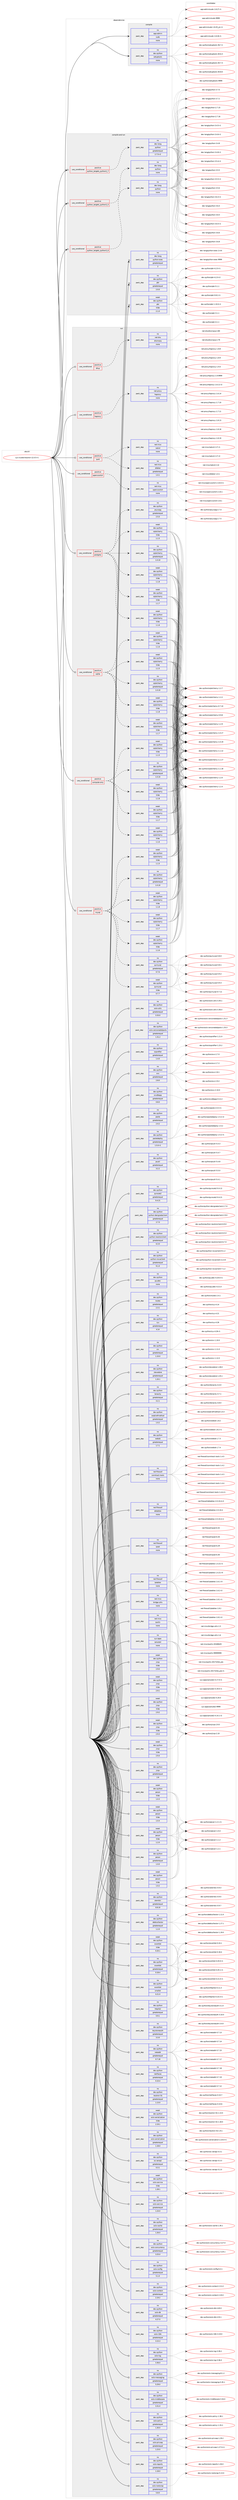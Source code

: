 digraph prolog {

# *************
# Graph options
# *************

newrank=true;
concentrate=true;
compound=true;
graph [rankdir=LR,fontname=Helvetica,fontsize=10,ranksep=1.5];#, ranksep=2.5, nodesep=0.2];
edge  [arrowhead=vee];
node  [fontname=Helvetica,fontsize=10];

# **********
# The ebuild
# **********

subgraph cluster_leftcol {
color=gray;
rank=same;
label=<<i>ebuild</i>>;
id [label="sys-cluster/neutron-12.0.5-r1", color=red, width=4, href="../sys-cluster/neutron-12.0.5-r1.svg"];
}

# ****************
# The dependencies
# ****************

subgraph cluster_midcol {
color=gray;
label=<<i>dependencies</i>>;
subgraph cluster_compile {
fillcolor="#eeeeee";
style=filled;
label=<<i>compile</i>>;
subgraph pack1236599 {
dependency1723705 [label=<<TABLE BORDER="0" CELLBORDER="1" CELLSPACING="0" CELLPADDING="4" WIDTH="220"><TR><TD ROWSPAN="6" CELLPADDING="30">pack_dep</TD></TR><TR><TD WIDTH="110">no</TD></TR><TR><TD>app-admin</TD></TR><TR><TD>sudo</TD></TR><TR><TD>none</TD></TR><TR><TD></TD></TR></TABLE>>, shape=none, color=blue];
}
id:e -> dependency1723705:w [weight=20,style="solid",arrowhead="vee"];
subgraph pack1236600 {
dependency1723706 [label=<<TABLE BORDER="0" CELLBORDER="1" CELLSPACING="0" CELLPADDING="4" WIDTH="220"><TR><TD ROWSPAN="6" CELLPADDING="30">pack_dep</TD></TR><TR><TD WIDTH="110">no</TD></TR><TR><TD>dev-python</TD></TR><TR><TD>setuptools</TD></TR><TR><TD>none</TD></TR><TR><TD></TD></TR></TABLE>>, shape=none, color=blue];
}
id:e -> dependency1723706:w [weight=20,style="solid",arrowhead="vee"];
}
subgraph cluster_compileandrun {
fillcolor="#eeeeee";
style=filled;
label=<<i>compile and run</i>>;
subgraph cond458857 {
dependency1723707 [label=<<TABLE BORDER="0" CELLBORDER="1" CELLSPACING="0" CELLPADDING="4"><TR><TD ROWSPAN="3" CELLPADDING="10">use_conditional</TD></TR><TR><TD>positive</TD></TR><TR><TD>python_targets_python2_7</TD></TR></TABLE>>, shape=none, color=red];
subgraph pack1236601 {
dependency1723708 [label=<<TABLE BORDER="0" CELLBORDER="1" CELLSPACING="0" CELLPADDING="4" WIDTH="220"><TR><TD ROWSPAN="6" CELLPADDING="30">pack_dep</TD></TR><TR><TD WIDTH="110">no</TD></TR><TR><TD>dev-lang</TD></TR><TR><TD>python</TD></TR><TR><TD>greaterequal</TD></TR><TR><TD>2.7.5-r2</TD></TR></TABLE>>, shape=none, color=blue];
}
dependency1723707:e -> dependency1723708:w [weight=20,style="dashed",arrowhead="vee"];
}
id:e -> dependency1723707:w [weight=20,style="solid",arrowhead="odotvee"];
subgraph cond458858 {
dependency1723709 [label=<<TABLE BORDER="0" CELLBORDER="1" CELLSPACING="0" CELLPADDING="4"><TR><TD ROWSPAN="3" CELLPADDING="10">use_conditional</TD></TR><TR><TD>positive</TD></TR><TR><TD>python_targets_python3_5</TD></TR></TABLE>>, shape=none, color=red];
subgraph pack1236602 {
dependency1723710 [label=<<TABLE BORDER="0" CELLBORDER="1" CELLSPACING="0" CELLPADDING="4" WIDTH="220"><TR><TD ROWSPAN="6" CELLPADDING="30">pack_dep</TD></TR><TR><TD WIDTH="110">no</TD></TR><TR><TD>dev-lang</TD></TR><TR><TD>python</TD></TR><TR><TD>none</TD></TR><TR><TD></TD></TR></TABLE>>, shape=none, color=blue];
}
dependency1723709:e -> dependency1723710:w [weight=20,style="dashed",arrowhead="vee"];
}
id:e -> dependency1723709:w [weight=20,style="solid",arrowhead="odotvee"];
subgraph cond458859 {
dependency1723711 [label=<<TABLE BORDER="0" CELLBORDER="1" CELLSPACING="0" CELLPADDING="4"><TR><TD ROWSPAN="3" CELLPADDING="10">use_conditional</TD></TR><TR><TD>positive</TD></TR><TR><TD>python_targets_python3_6</TD></TR></TABLE>>, shape=none, color=red];
subgraph pack1236603 {
dependency1723712 [label=<<TABLE BORDER="0" CELLBORDER="1" CELLSPACING="0" CELLPADDING="4" WIDTH="220"><TR><TD ROWSPAN="6" CELLPADDING="30">pack_dep</TD></TR><TR><TD WIDTH="110">no</TD></TR><TR><TD>dev-lang</TD></TR><TR><TD>python</TD></TR><TR><TD>none</TD></TR><TR><TD></TD></TR></TABLE>>, shape=none, color=blue];
}
dependency1723711:e -> dependency1723712:w [weight=20,style="dashed",arrowhead="vee"];
}
id:e -> dependency1723711:w [weight=20,style="solid",arrowhead="odotvee"];
subgraph pack1236604 {
dependency1723713 [label=<<TABLE BORDER="0" CELLBORDER="1" CELLSPACING="0" CELLPADDING="4" WIDTH="220"><TR><TD ROWSPAN="6" CELLPADDING="30">pack_dep</TD></TR><TR><TD WIDTH="110">no</TD></TR><TR><TD>dev-lang</TD></TR><TR><TD>python-exec</TD></TR><TR><TD>greaterequal</TD></TR><TR><TD>2</TD></TR></TABLE>>, shape=none, color=blue];
}
id:e -> dependency1723713:w [weight=20,style="solid",arrowhead="odotvee"];
subgraph pack1236605 {
dependency1723714 [label=<<TABLE BORDER="0" CELLBORDER="1" CELLSPACING="0" CELLPADDING="4" WIDTH="220"><TR><TD ROWSPAN="6" CELLPADDING="30">pack_dep</TD></TR><TR><TD WIDTH="110">no</TD></TR><TR><TD>dev-python</TD></TR><TR><TD>pbr</TD></TR><TR><TD>greaterequal</TD></TR><TR><TD>2.0.0</TD></TR></TABLE>>, shape=none, color=blue];
}
id:e -> dependency1723714:w [weight=20,style="solid",arrowhead="odotvee"];
subgraph pack1236606 {
dependency1723715 [label=<<TABLE BORDER="0" CELLBORDER="1" CELLSPACING="0" CELLPADDING="4" WIDTH="220"><TR><TD ROWSPAN="6" CELLPADDING="30">pack_dep</TD></TR><TR><TD WIDTH="110">weak</TD></TR><TR><TD>dev-python</TD></TR><TR><TD>pbr</TD></TR><TR><TD>tilde</TD></TR><TR><TD>2.1.0</TD></TR></TABLE>>, shape=none, color=blue];
}
id:e -> dependency1723715:w [weight=20,style="solid",arrowhead="odotvee"];
}
subgraph cluster_run {
fillcolor="#eeeeee";
style=filled;
label=<<i>run</i>>;
subgraph cond458860 {
dependency1723716 [label=<<TABLE BORDER="0" CELLBORDER="1" CELLSPACING="0" CELLPADDING="4"><TR><TD ROWSPAN="3" CELLPADDING="10">use_conditional</TD></TR><TR><TD>positive</TD></TR><TR><TD>compute-only</TD></TR></TABLE>>, shape=none, color=red];
subgraph pack1236607 {
dependency1723717 [label=<<TABLE BORDER="0" CELLBORDER="1" CELLSPACING="0" CELLPADDING="4" WIDTH="220"><TR><TD ROWSPAN="6" CELLPADDING="30">pack_dep</TD></TR><TR><TD WIDTH="110">no</TD></TR><TR><TD>dev-python</TD></TR><TR><TD>sqlalchemy</TD></TR><TR><TD>greaterequal</TD></TR><TR><TD>1.0.10</TD></TR></TABLE>>, shape=none, color=blue];
}
dependency1723716:e -> dependency1723717:w [weight=20,style="dashed",arrowhead="vee"];
subgraph pack1236608 {
dependency1723718 [label=<<TABLE BORDER="0" CELLBORDER="1" CELLSPACING="0" CELLPADDING="4" WIDTH="220"><TR><TD ROWSPAN="6" CELLPADDING="30">pack_dep</TD></TR><TR><TD WIDTH="110">weak</TD></TR><TR><TD>dev-python</TD></TR><TR><TD>sqlalchemy</TD></TR><TR><TD>tilde</TD></TR><TR><TD>1.1.5</TD></TR></TABLE>>, shape=none, color=blue];
}
dependency1723716:e -> dependency1723718:w [weight=20,style="dashed",arrowhead="vee"];
subgraph pack1236609 {
dependency1723719 [label=<<TABLE BORDER="0" CELLBORDER="1" CELLSPACING="0" CELLPADDING="4" WIDTH="220"><TR><TD ROWSPAN="6" CELLPADDING="30">pack_dep</TD></TR><TR><TD WIDTH="110">weak</TD></TR><TR><TD>dev-python</TD></TR><TR><TD>sqlalchemy</TD></TR><TR><TD>tilde</TD></TR><TR><TD>1.1.6</TD></TR></TABLE>>, shape=none, color=blue];
}
dependency1723716:e -> dependency1723719:w [weight=20,style="dashed",arrowhead="vee"];
subgraph pack1236610 {
dependency1723720 [label=<<TABLE BORDER="0" CELLBORDER="1" CELLSPACING="0" CELLPADDING="4" WIDTH="220"><TR><TD ROWSPAN="6" CELLPADDING="30">pack_dep</TD></TR><TR><TD WIDTH="110">weak</TD></TR><TR><TD>dev-python</TD></TR><TR><TD>sqlalchemy</TD></TR><TR><TD>tilde</TD></TR><TR><TD>1.1.7</TD></TR></TABLE>>, shape=none, color=blue];
}
dependency1723716:e -> dependency1723720:w [weight=20,style="dashed",arrowhead="vee"];
subgraph pack1236611 {
dependency1723721 [label=<<TABLE BORDER="0" CELLBORDER="1" CELLSPACING="0" CELLPADDING="4" WIDTH="220"><TR><TD ROWSPAN="6" CELLPADDING="30">pack_dep</TD></TR><TR><TD WIDTH="110">weak</TD></TR><TR><TD>dev-python</TD></TR><TR><TD>sqlalchemy</TD></TR><TR><TD>tilde</TD></TR><TR><TD>1.1.8</TD></TR></TABLE>>, shape=none, color=blue];
}
dependency1723716:e -> dependency1723721:w [weight=20,style="dashed",arrowhead="vee"];
}
id:e -> dependency1723716:w [weight=20,style="solid",arrowhead="odot"];
subgraph cond458861 {
dependency1723722 [label=<<TABLE BORDER="0" CELLBORDER="1" CELLSPACING="0" CELLPADDING="4"><TR><TD ROWSPAN="3" CELLPADDING="10">use_conditional</TD></TR><TR><TD>positive</TD></TR><TR><TD>dhcp</TD></TR></TABLE>>, shape=none, color=red];
subgraph pack1236612 {
dependency1723723 [label=<<TABLE BORDER="0" CELLBORDER="1" CELLSPACING="0" CELLPADDING="4" WIDTH="220"><TR><TD ROWSPAN="6" CELLPADDING="30">pack_dep</TD></TR><TR><TD WIDTH="110">no</TD></TR><TR><TD>net-dns</TD></TR><TR><TD>dnsmasq</TD></TR><TR><TD>none</TD></TR><TR><TD></TD></TR></TABLE>>, shape=none, color=blue];
}
dependency1723722:e -> dependency1723723:w [weight=20,style="dashed",arrowhead="vee"];
}
id:e -> dependency1723722:w [weight=20,style="solid",arrowhead="odot"];
subgraph cond458862 {
dependency1723724 [label=<<TABLE BORDER="0" CELLBORDER="1" CELLSPACING="0" CELLPADDING="4"><TR><TD ROWSPAN="3" CELLPADDING="10">use_conditional</TD></TR><TR><TD>positive</TD></TR><TR><TD>haproxy</TD></TR></TABLE>>, shape=none, color=red];
subgraph pack1236613 {
dependency1723725 [label=<<TABLE BORDER="0" CELLBORDER="1" CELLSPACING="0" CELLPADDING="4" WIDTH="220"><TR><TD ROWSPAN="6" CELLPADDING="30">pack_dep</TD></TR><TR><TD WIDTH="110">no</TD></TR><TR><TD>net-proxy</TD></TR><TR><TD>haproxy</TD></TR><TR><TD>none</TD></TR><TR><TD></TD></TR></TABLE>>, shape=none, color=blue];
}
dependency1723724:e -> dependency1723725:w [weight=20,style="dashed",arrowhead="vee"];
}
id:e -> dependency1723724:w [weight=20,style="solid",arrowhead="odot"];
subgraph cond458863 {
dependency1723726 [label=<<TABLE BORDER="0" CELLBORDER="1" CELLSPACING="0" CELLPADDING="4"><TR><TD ROWSPAN="3" CELLPADDING="10">use_conditional</TD></TR><TR><TD>positive</TD></TR><TR><TD>ipv6</TD></TR></TABLE>>, shape=none, color=red];
subgraph pack1236614 {
dependency1723727 [label=<<TABLE BORDER="0" CELLBORDER="1" CELLSPACING="0" CELLPADDING="4" WIDTH="220"><TR><TD ROWSPAN="6" CELLPADDING="30">pack_dep</TD></TR><TR><TD WIDTH="110">no</TD></TR><TR><TD>net-misc</TD></TR><TR><TD>radvd</TD></TR><TR><TD>none</TD></TR><TR><TD></TD></TR></TABLE>>, shape=none, color=blue];
}
dependency1723726:e -> dependency1723727:w [weight=20,style="dashed",arrowhead="vee"];
subgraph pack1236615 {
dependency1723728 [label=<<TABLE BORDER="0" CELLBORDER="1" CELLSPACING="0" CELLPADDING="4" WIDTH="220"><TR><TD ROWSPAN="6" CELLPADDING="30">pack_dep</TD></TR><TR><TD WIDTH="110">no</TD></TR><TR><TD>net-misc</TD></TR><TR><TD>dibbler</TD></TR><TR><TD>greaterequal</TD></TR><TR><TD>1.0.1</TD></TR></TABLE>>, shape=none, color=blue];
}
dependency1723726:e -> dependency1723728:w [weight=20,style="dashed",arrowhead="vee"];
}
id:e -> dependency1723726:w [weight=20,style="solid",arrowhead="odot"];
subgraph cond458864 {
dependency1723729 [label=<<TABLE BORDER="0" CELLBORDER="1" CELLSPACING="0" CELLPADDING="4"><TR><TD ROWSPAN="3" CELLPADDING="10">use_conditional</TD></TR><TR><TD>positive</TD></TR><TR><TD>mysql</TD></TR></TABLE>>, shape=none, color=red];
subgraph pack1236616 {
dependency1723730 [label=<<TABLE BORDER="0" CELLBORDER="1" CELLSPACING="0" CELLPADDING="4" WIDTH="220"><TR><TD ROWSPAN="6" CELLPADDING="30">pack_dep</TD></TR><TR><TD WIDTH="110">no</TD></TR><TR><TD>dev-python</TD></TR><TR><TD>pymysql</TD></TR><TR><TD>greaterequal</TD></TR><TR><TD>0.7.6</TD></TR></TABLE>>, shape=none, color=blue];
}
dependency1723729:e -> dependency1723730:w [weight=20,style="dashed",arrowhead="vee"];
subgraph pack1236617 {
dependency1723731 [label=<<TABLE BORDER="0" CELLBORDER="1" CELLSPACING="0" CELLPADDING="4" WIDTH="220"><TR><TD ROWSPAN="6" CELLPADDING="30">pack_dep</TD></TR><TR><TD WIDTH="110">weak</TD></TR><TR><TD>dev-python</TD></TR><TR><TD>pymysql</TD></TR><TR><TD>tilde</TD></TR><TR><TD>0.7.7</TD></TR></TABLE>>, shape=none, color=blue];
}
dependency1723729:e -> dependency1723731:w [weight=20,style="dashed",arrowhead="vee"];
subgraph pack1236618 {
dependency1723732 [label=<<TABLE BORDER="0" CELLBORDER="1" CELLSPACING="0" CELLPADDING="4" WIDTH="220"><TR><TD ROWSPAN="6" CELLPADDING="30">pack_dep</TD></TR><TR><TD WIDTH="110">no</TD></TR><TR><TD>dev-python</TD></TR><TR><TD>sqlalchemy</TD></TR><TR><TD>greaterequal</TD></TR><TR><TD>1.0.10</TD></TR></TABLE>>, shape=none, color=blue];
}
dependency1723729:e -> dependency1723732:w [weight=20,style="dashed",arrowhead="vee"];
subgraph pack1236619 {
dependency1723733 [label=<<TABLE BORDER="0" CELLBORDER="1" CELLSPACING="0" CELLPADDING="4" WIDTH="220"><TR><TD ROWSPAN="6" CELLPADDING="30">pack_dep</TD></TR><TR><TD WIDTH="110">weak</TD></TR><TR><TD>dev-python</TD></TR><TR><TD>sqlalchemy</TD></TR><TR><TD>tilde</TD></TR><TR><TD>1.1.5</TD></TR></TABLE>>, shape=none, color=blue];
}
dependency1723729:e -> dependency1723733:w [weight=20,style="dashed",arrowhead="vee"];
subgraph pack1236620 {
dependency1723734 [label=<<TABLE BORDER="0" CELLBORDER="1" CELLSPACING="0" CELLPADDING="4" WIDTH="220"><TR><TD ROWSPAN="6" CELLPADDING="30">pack_dep</TD></TR><TR><TD WIDTH="110">weak</TD></TR><TR><TD>dev-python</TD></TR><TR><TD>sqlalchemy</TD></TR><TR><TD>tilde</TD></TR><TR><TD>1.1.6</TD></TR></TABLE>>, shape=none, color=blue];
}
dependency1723729:e -> dependency1723734:w [weight=20,style="dashed",arrowhead="vee"];
subgraph pack1236621 {
dependency1723735 [label=<<TABLE BORDER="0" CELLBORDER="1" CELLSPACING="0" CELLPADDING="4" WIDTH="220"><TR><TD ROWSPAN="6" CELLPADDING="30">pack_dep</TD></TR><TR><TD WIDTH="110">weak</TD></TR><TR><TD>dev-python</TD></TR><TR><TD>sqlalchemy</TD></TR><TR><TD>tilde</TD></TR><TR><TD>1.1.7</TD></TR></TABLE>>, shape=none, color=blue];
}
dependency1723729:e -> dependency1723735:w [weight=20,style="dashed",arrowhead="vee"];
subgraph pack1236622 {
dependency1723736 [label=<<TABLE BORDER="0" CELLBORDER="1" CELLSPACING="0" CELLPADDING="4" WIDTH="220"><TR><TD ROWSPAN="6" CELLPADDING="30">pack_dep</TD></TR><TR><TD WIDTH="110">weak</TD></TR><TR><TD>dev-python</TD></TR><TR><TD>sqlalchemy</TD></TR><TR><TD>tilde</TD></TR><TR><TD>1.1.8</TD></TR></TABLE>>, shape=none, color=blue];
}
dependency1723729:e -> dependency1723736:w [weight=20,style="dashed",arrowhead="vee"];
}
id:e -> dependency1723729:w [weight=20,style="solid",arrowhead="odot"];
subgraph cond458865 {
dependency1723737 [label=<<TABLE BORDER="0" CELLBORDER="1" CELLSPACING="0" CELLPADDING="4"><TR><TD ROWSPAN="3" CELLPADDING="10">use_conditional</TD></TR><TR><TD>positive</TD></TR><TR><TD>openvswitch</TD></TR></TABLE>>, shape=none, color=red];
subgraph pack1236623 {
dependency1723738 [label=<<TABLE BORDER="0" CELLBORDER="1" CELLSPACING="0" CELLPADDING="4" WIDTH="220"><TR><TD ROWSPAN="6" CELLPADDING="30">pack_dep</TD></TR><TR><TD WIDTH="110">no</TD></TR><TR><TD>net-misc</TD></TR><TR><TD>openvswitch</TD></TR><TR><TD>none</TD></TR><TR><TD></TD></TR></TABLE>>, shape=none, color=blue];
}
dependency1723737:e -> dependency1723738:w [weight=20,style="dashed",arrowhead="vee"];
}
id:e -> dependency1723737:w [weight=20,style="solid",arrowhead="odot"];
subgraph cond458866 {
dependency1723739 [label=<<TABLE BORDER="0" CELLBORDER="1" CELLSPACING="0" CELLPADDING="4"><TR><TD ROWSPAN="3" CELLPADDING="10">use_conditional</TD></TR><TR><TD>positive</TD></TR><TR><TD>postgres</TD></TR></TABLE>>, shape=none, color=red];
subgraph pack1236624 {
dependency1723740 [label=<<TABLE BORDER="0" CELLBORDER="1" CELLSPACING="0" CELLPADDING="4" WIDTH="220"><TR><TD ROWSPAN="6" CELLPADDING="30">pack_dep</TD></TR><TR><TD WIDTH="110">no</TD></TR><TR><TD>dev-python</TD></TR><TR><TD>psycopg</TD></TR><TR><TD>greaterequal</TD></TR><TR><TD>2.5.0</TD></TR></TABLE>>, shape=none, color=blue];
}
dependency1723739:e -> dependency1723740:w [weight=20,style="dashed",arrowhead="vee"];
subgraph pack1236625 {
dependency1723741 [label=<<TABLE BORDER="0" CELLBORDER="1" CELLSPACING="0" CELLPADDING="4" WIDTH="220"><TR><TD ROWSPAN="6" CELLPADDING="30">pack_dep</TD></TR><TR><TD WIDTH="110">no</TD></TR><TR><TD>dev-python</TD></TR><TR><TD>sqlalchemy</TD></TR><TR><TD>greaterequal</TD></TR><TR><TD>1.0.10</TD></TR></TABLE>>, shape=none, color=blue];
}
dependency1723739:e -> dependency1723741:w [weight=20,style="dashed",arrowhead="vee"];
subgraph pack1236626 {
dependency1723742 [label=<<TABLE BORDER="0" CELLBORDER="1" CELLSPACING="0" CELLPADDING="4" WIDTH="220"><TR><TD ROWSPAN="6" CELLPADDING="30">pack_dep</TD></TR><TR><TD WIDTH="110">weak</TD></TR><TR><TD>dev-python</TD></TR><TR><TD>sqlalchemy</TD></TR><TR><TD>tilde</TD></TR><TR><TD>1.1.5</TD></TR></TABLE>>, shape=none, color=blue];
}
dependency1723739:e -> dependency1723742:w [weight=20,style="dashed",arrowhead="vee"];
subgraph pack1236627 {
dependency1723743 [label=<<TABLE BORDER="0" CELLBORDER="1" CELLSPACING="0" CELLPADDING="4" WIDTH="220"><TR><TD ROWSPAN="6" CELLPADDING="30">pack_dep</TD></TR><TR><TD WIDTH="110">weak</TD></TR><TR><TD>dev-python</TD></TR><TR><TD>sqlalchemy</TD></TR><TR><TD>tilde</TD></TR><TR><TD>1.1.6</TD></TR></TABLE>>, shape=none, color=blue];
}
dependency1723739:e -> dependency1723743:w [weight=20,style="dashed",arrowhead="vee"];
subgraph pack1236628 {
dependency1723744 [label=<<TABLE BORDER="0" CELLBORDER="1" CELLSPACING="0" CELLPADDING="4" WIDTH="220"><TR><TD ROWSPAN="6" CELLPADDING="30">pack_dep</TD></TR><TR><TD WIDTH="110">weak</TD></TR><TR><TD>dev-python</TD></TR><TR><TD>sqlalchemy</TD></TR><TR><TD>tilde</TD></TR><TR><TD>1.1.7</TD></TR></TABLE>>, shape=none, color=blue];
}
dependency1723739:e -> dependency1723744:w [weight=20,style="dashed",arrowhead="vee"];
subgraph pack1236629 {
dependency1723745 [label=<<TABLE BORDER="0" CELLBORDER="1" CELLSPACING="0" CELLPADDING="4" WIDTH="220"><TR><TD ROWSPAN="6" CELLPADDING="30">pack_dep</TD></TR><TR><TD WIDTH="110">weak</TD></TR><TR><TD>dev-python</TD></TR><TR><TD>sqlalchemy</TD></TR><TR><TD>tilde</TD></TR><TR><TD>1.1.8</TD></TR></TABLE>>, shape=none, color=blue];
}
dependency1723739:e -> dependency1723745:w [weight=20,style="dashed",arrowhead="vee"];
}
id:e -> dependency1723739:w [weight=20,style="solid",arrowhead="odot"];
subgraph cond458867 {
dependency1723746 [label=<<TABLE BORDER="0" CELLBORDER="1" CELLSPACING="0" CELLPADDING="4"><TR><TD ROWSPAN="3" CELLPADDING="10">use_conditional</TD></TR><TR><TD>positive</TD></TR><TR><TD>sqlite</TD></TR></TABLE>>, shape=none, color=red];
subgraph pack1236630 {
dependency1723747 [label=<<TABLE BORDER="0" CELLBORDER="1" CELLSPACING="0" CELLPADDING="4" WIDTH="220"><TR><TD ROWSPAN="6" CELLPADDING="30">pack_dep</TD></TR><TR><TD WIDTH="110">no</TD></TR><TR><TD>dev-python</TD></TR><TR><TD>sqlalchemy</TD></TR><TR><TD>greaterequal</TD></TR><TR><TD>1.0.10</TD></TR></TABLE>>, shape=none, color=blue];
}
dependency1723746:e -> dependency1723747:w [weight=20,style="dashed",arrowhead="vee"];
subgraph pack1236631 {
dependency1723748 [label=<<TABLE BORDER="0" CELLBORDER="1" CELLSPACING="0" CELLPADDING="4" WIDTH="220"><TR><TD ROWSPAN="6" CELLPADDING="30">pack_dep</TD></TR><TR><TD WIDTH="110">weak</TD></TR><TR><TD>dev-python</TD></TR><TR><TD>sqlalchemy</TD></TR><TR><TD>tilde</TD></TR><TR><TD>1.1.5</TD></TR></TABLE>>, shape=none, color=blue];
}
dependency1723746:e -> dependency1723748:w [weight=20,style="dashed",arrowhead="vee"];
subgraph pack1236632 {
dependency1723749 [label=<<TABLE BORDER="0" CELLBORDER="1" CELLSPACING="0" CELLPADDING="4" WIDTH="220"><TR><TD ROWSPAN="6" CELLPADDING="30">pack_dep</TD></TR><TR><TD WIDTH="110">weak</TD></TR><TR><TD>dev-python</TD></TR><TR><TD>sqlalchemy</TD></TR><TR><TD>tilde</TD></TR><TR><TD>1.1.6</TD></TR></TABLE>>, shape=none, color=blue];
}
dependency1723746:e -> dependency1723749:w [weight=20,style="dashed",arrowhead="vee"];
subgraph pack1236633 {
dependency1723750 [label=<<TABLE BORDER="0" CELLBORDER="1" CELLSPACING="0" CELLPADDING="4" WIDTH="220"><TR><TD ROWSPAN="6" CELLPADDING="30">pack_dep</TD></TR><TR><TD WIDTH="110">weak</TD></TR><TR><TD>dev-python</TD></TR><TR><TD>sqlalchemy</TD></TR><TR><TD>tilde</TD></TR><TR><TD>1.1.7</TD></TR></TABLE>>, shape=none, color=blue];
}
dependency1723746:e -> dependency1723750:w [weight=20,style="dashed",arrowhead="vee"];
subgraph pack1236634 {
dependency1723751 [label=<<TABLE BORDER="0" CELLBORDER="1" CELLSPACING="0" CELLPADDING="4" WIDTH="220"><TR><TD ROWSPAN="6" CELLPADDING="30">pack_dep</TD></TR><TR><TD WIDTH="110">weak</TD></TR><TR><TD>dev-python</TD></TR><TR><TD>sqlalchemy</TD></TR><TR><TD>tilde</TD></TR><TR><TD>1.1.8</TD></TR></TABLE>>, shape=none, color=blue];
}
dependency1723746:e -> dependency1723751:w [weight=20,style="dashed",arrowhead="vee"];
}
id:e -> dependency1723746:w [weight=20,style="solid",arrowhead="odot"];
subgraph pack1236635 {
dependency1723752 [label=<<TABLE BORDER="0" CELLBORDER="1" CELLSPACING="0" CELLPADDING="4" WIDTH="220"><TR><TD ROWSPAN="6" CELLPADDING="30">pack_dep</TD></TR><TR><TD WIDTH="110">no</TD></TR><TR><TD>dev-python</TD></TR><TR><TD>alembic</TD></TR><TR><TD>greaterequal</TD></TR><TR><TD>0.8.10</TD></TR></TABLE>>, shape=none, color=blue];
}
id:e -> dependency1723752:w [weight=20,style="solid",arrowhead="odot"];
subgraph pack1236636 {
dependency1723753 [label=<<TABLE BORDER="0" CELLBORDER="1" CELLSPACING="0" CELLPADDING="4" WIDTH="220"><TR><TD ROWSPAN="6" CELLPADDING="30">pack_dep</TD></TR><TR><TD WIDTH="110">no</TD></TR><TR><TD>dev-python</TD></TR><TR><TD>debtcollector</TD></TR><TR><TD>greaterequal</TD></TR><TR><TD>1.2.0</TD></TR></TABLE>>, shape=none, color=blue];
}
id:e -> dependency1723753:w [weight=20,style="solid",arrowhead="odot"];
subgraph pack1236637 {
dependency1723754 [label=<<TABLE BORDER="0" CELLBORDER="1" CELLSPACING="0" CELLPADDING="4" WIDTH="220"><TR><TD ROWSPAN="6" CELLPADDING="30">pack_dep</TD></TR><TR><TD WIDTH="110">no</TD></TR><TR><TD>dev-python</TD></TR><TR><TD>eventlet</TD></TR><TR><TD>greaterequal</TD></TR><TR><TD>0.18.4</TD></TR></TABLE>>, shape=none, color=blue];
}
id:e -> dependency1723754:w [weight=20,style="solid",arrowhead="odot"];
subgraph pack1236638 {
dependency1723755 [label=<<TABLE BORDER="0" CELLBORDER="1" CELLSPACING="0" CELLPADDING="4" WIDTH="220"><TR><TD ROWSPAN="6" CELLPADDING="30">pack_dep</TD></TR><TR><TD WIDTH="110">no</TD></TR><TR><TD>dev-python</TD></TR><TR><TD>eventlet</TD></TR><TR><TD>smaller</TD></TR><TR><TD>0.21.0</TD></TR></TABLE>>, shape=none, color=blue];
}
id:e -> dependency1723755:w [weight=20,style="solid",arrowhead="odot"];
subgraph pack1236639 {
dependency1723756 [label=<<TABLE BORDER="0" CELLBORDER="1" CELLSPACING="0" CELLPADDING="4" WIDTH="220"><TR><TD ROWSPAN="6" CELLPADDING="30">pack_dep</TD></TR><TR><TD WIDTH="110">no</TD></TR><TR><TD>dev-python</TD></TR><TR><TD>httplib2</TD></TR><TR><TD>greaterequal</TD></TR><TR><TD>0.9.1</TD></TR></TABLE>>, shape=none, color=blue];
}
id:e -> dependency1723756:w [weight=20,style="solid",arrowhead="odot"];
subgraph pack1236640 {
dependency1723757 [label=<<TABLE BORDER="0" CELLBORDER="1" CELLSPACING="0" CELLPADDING="4" WIDTH="220"><TR><TD ROWSPAN="6" CELLPADDING="30">pack_dep</TD></TR><TR><TD WIDTH="110">no</TD></TR><TR><TD>dev-python</TD></TR><TR><TD>jinja</TD></TR><TR><TD>greaterequal</TD></TR><TR><TD>2.8</TD></TR></TABLE>>, shape=none, color=blue];
}
id:e -> dependency1723757:w [weight=20,style="solid",arrowhead="odot"];
subgraph pack1236641 {
dependency1723758 [label=<<TABLE BORDER="0" CELLBORDER="1" CELLSPACING="0" CELLPADDING="4" WIDTH="220"><TR><TD ROWSPAN="6" CELLPADDING="30">pack_dep</TD></TR><TR><TD WIDTH="110">no</TD></TR><TR><TD>dev-python</TD></TR><TR><TD>keystoneauth</TD></TR><TR><TD>greaterequal</TD></TR><TR><TD>3.3.0</TD></TR></TABLE>>, shape=none, color=blue];
}
id:e -> dependency1723758:w [weight=20,style="solid",arrowhead="odot"];
subgraph pack1236642 {
dependency1723759 [label=<<TABLE BORDER="0" CELLBORDER="1" CELLSPACING="0" CELLPADDING="4" WIDTH="220"><TR><TD ROWSPAN="6" CELLPADDING="30">pack_dep</TD></TR><TR><TD WIDTH="110">no</TD></TR><TR><TD>dev-python</TD></TR><TR><TD>netaddr</TD></TR><TR><TD>greaterequal</TD></TR><TR><TD>0.7.18</TD></TR></TABLE>>, shape=none, color=blue];
}
id:e -> dependency1723759:w [weight=20,style="solid",arrowhead="odot"];
subgraph pack1236643 {
dependency1723760 [label=<<TABLE BORDER="0" CELLBORDER="1" CELLSPACING="0" CELLPADDING="4" WIDTH="220"><TR><TD ROWSPAN="6" CELLPADDING="30">pack_dep</TD></TR><TR><TD WIDTH="110">no</TD></TR><TR><TD>dev-python</TD></TR><TR><TD>netifaces</TD></TR><TR><TD>greaterequal</TD></TR><TR><TD>0.10.4</TD></TR></TABLE>>, shape=none, color=blue];
}
id:e -> dependency1723760:w [weight=20,style="solid",arrowhead="odot"];
subgraph pack1236644 {
dependency1723761 [label=<<TABLE BORDER="0" CELLBORDER="1" CELLSPACING="0" CELLPADDING="4" WIDTH="220"><TR><TD ROWSPAN="6" CELLPADDING="30">pack_dep</TD></TR><TR><TD WIDTH="110">no</TD></TR><TR><TD>dev-python</TD></TR><TR><TD>neutron-lib</TD></TR><TR><TD>greaterequal</TD></TR><TR><TD>1.13.0</TD></TR></TABLE>>, shape=none, color=blue];
}
id:e -> dependency1723761:w [weight=20,style="solid",arrowhead="odot"];
subgraph pack1236645 {
dependency1723762 [label=<<TABLE BORDER="0" CELLBORDER="1" CELLSPACING="0" CELLPADDING="4" WIDTH="220"><TR><TD ROWSPAN="6" CELLPADDING="30">pack_dep</TD></TR><TR><TD WIDTH="110">no</TD></TR><TR><TD>dev-python</TD></TR><TR><TD>os-xenapi</TD></TR><TR><TD>greaterequal</TD></TR><TR><TD>0.3.1</TD></TR></TABLE>>, shape=none, color=blue];
}
id:e -> dependency1723762:w [weight=20,style="solid",arrowhead="odot"];
subgraph pack1236646 {
dependency1723763 [label=<<TABLE BORDER="0" CELLBORDER="1" CELLSPACING="0" CELLPADDING="4" WIDTH="220"><TR><TD ROWSPAN="6" CELLPADDING="30">pack_dep</TD></TR><TR><TD WIDTH="110">no</TD></TR><TR><TD>dev-python</TD></TR><TR><TD>oslo-cache</TD></TR><TR><TD>greaterequal</TD></TR><TR><TD>1.26.0</TD></TR></TABLE>>, shape=none, color=blue];
}
id:e -> dependency1723763:w [weight=20,style="solid",arrowhead="odot"];
subgraph pack1236647 {
dependency1723764 [label=<<TABLE BORDER="0" CELLBORDER="1" CELLSPACING="0" CELLPADDING="4" WIDTH="220"><TR><TD ROWSPAN="6" CELLPADDING="30">pack_dep</TD></TR><TR><TD WIDTH="110">no</TD></TR><TR><TD>dev-python</TD></TR><TR><TD>oslo-concurrency</TD></TR><TR><TD>greaterequal</TD></TR><TR><TD>3.25.0</TD></TR></TABLE>>, shape=none, color=blue];
}
id:e -> dependency1723764:w [weight=20,style="solid",arrowhead="odot"];
subgraph pack1236648 {
dependency1723765 [label=<<TABLE BORDER="0" CELLBORDER="1" CELLSPACING="0" CELLPADDING="4" WIDTH="220"><TR><TD ROWSPAN="6" CELLPADDING="30">pack_dep</TD></TR><TR><TD WIDTH="110">no</TD></TR><TR><TD>dev-python</TD></TR><TR><TD>oslo-config</TD></TR><TR><TD>greaterequal</TD></TR><TR><TD>5.1.0</TD></TR></TABLE>>, shape=none, color=blue];
}
id:e -> dependency1723765:w [weight=20,style="solid",arrowhead="odot"];
subgraph pack1236649 {
dependency1723766 [label=<<TABLE BORDER="0" CELLBORDER="1" CELLSPACING="0" CELLPADDING="4" WIDTH="220"><TR><TD ROWSPAN="6" CELLPADDING="30">pack_dep</TD></TR><TR><TD WIDTH="110">no</TD></TR><TR><TD>dev-python</TD></TR><TR><TD>oslo-context</TD></TR><TR><TD>greaterequal</TD></TR><TR><TD>2.19.2</TD></TR></TABLE>>, shape=none, color=blue];
}
id:e -> dependency1723766:w [weight=20,style="solid",arrowhead="odot"];
subgraph pack1236650 {
dependency1723767 [label=<<TABLE BORDER="0" CELLBORDER="1" CELLSPACING="0" CELLPADDING="4" WIDTH="220"><TR><TD ROWSPAN="6" CELLPADDING="30">pack_dep</TD></TR><TR><TD WIDTH="110">no</TD></TR><TR><TD>dev-python</TD></TR><TR><TD>oslo-db</TD></TR><TR><TD>greaterequal</TD></TR><TR><TD>4.27.0</TD></TR></TABLE>>, shape=none, color=blue];
}
id:e -> dependency1723767:w [weight=20,style="solid",arrowhead="odot"];
subgraph pack1236651 {
dependency1723768 [label=<<TABLE BORDER="0" CELLBORDER="1" CELLSPACING="0" CELLPADDING="4" WIDTH="220"><TR><TD ROWSPAN="6" CELLPADDING="30">pack_dep</TD></TR><TR><TD WIDTH="110">no</TD></TR><TR><TD>dev-python</TD></TR><TR><TD>oslo-i18n</TD></TR><TR><TD>greaterequal</TD></TR><TR><TD>3.15.3</TD></TR></TABLE>>, shape=none, color=blue];
}
id:e -> dependency1723768:w [weight=20,style="solid",arrowhead="odot"];
subgraph pack1236652 {
dependency1723769 [label=<<TABLE BORDER="0" CELLBORDER="1" CELLSPACING="0" CELLPADDING="4" WIDTH="220"><TR><TD ROWSPAN="6" CELLPADDING="30">pack_dep</TD></TR><TR><TD WIDTH="110">no</TD></TR><TR><TD>dev-python</TD></TR><TR><TD>oslo-log</TD></TR><TR><TD>greaterequal</TD></TR><TR><TD>3.36.0</TD></TR></TABLE>>, shape=none, color=blue];
}
id:e -> dependency1723769:w [weight=20,style="solid",arrowhead="odot"];
subgraph pack1236653 {
dependency1723770 [label=<<TABLE BORDER="0" CELLBORDER="1" CELLSPACING="0" CELLPADDING="4" WIDTH="220"><TR><TD ROWSPAN="6" CELLPADDING="30">pack_dep</TD></TR><TR><TD WIDTH="110">no</TD></TR><TR><TD>dev-python</TD></TR><TR><TD>oslo-messaging</TD></TR><TR><TD>greaterequal</TD></TR><TR><TD>5.29.0</TD></TR></TABLE>>, shape=none, color=blue];
}
id:e -> dependency1723770:w [weight=20,style="solid",arrowhead="odot"];
subgraph pack1236654 {
dependency1723771 [label=<<TABLE BORDER="0" CELLBORDER="1" CELLSPACING="0" CELLPADDING="4" WIDTH="220"><TR><TD ROWSPAN="6" CELLPADDING="30">pack_dep</TD></TR><TR><TD WIDTH="110">no</TD></TR><TR><TD>dev-python</TD></TR><TR><TD>oslo-middleware</TD></TR><TR><TD>greaterequal</TD></TR><TR><TD>3.31.0</TD></TR></TABLE>>, shape=none, color=blue];
}
id:e -> dependency1723771:w [weight=20,style="solid",arrowhead="odot"];
subgraph pack1236655 {
dependency1723772 [label=<<TABLE BORDER="0" CELLBORDER="1" CELLSPACING="0" CELLPADDING="4" WIDTH="220"><TR><TD ROWSPAN="6" CELLPADDING="30">pack_dep</TD></TR><TR><TD WIDTH="110">no</TD></TR><TR><TD>dev-python</TD></TR><TR><TD>oslo-policy</TD></TR><TR><TD>greaterequal</TD></TR><TR><TD>1.30.0</TD></TR></TABLE>>, shape=none, color=blue];
}
id:e -> dependency1723772:w [weight=20,style="solid",arrowhead="odot"];
subgraph pack1236656 {
dependency1723773 [label=<<TABLE BORDER="0" CELLBORDER="1" CELLSPACING="0" CELLPADDING="4" WIDTH="220"><TR><TD ROWSPAN="6" CELLPADDING="30">pack_dep</TD></TR><TR><TD WIDTH="110">no</TD></TR><TR><TD>dev-python</TD></TR><TR><TD>oslo-privsep</TD></TR><TR><TD>greaterequal</TD></TR><TR><TD>1.23.0</TD></TR></TABLE>>, shape=none, color=blue];
}
id:e -> dependency1723773:w [weight=20,style="solid",arrowhead="odot"];
subgraph pack1236657 {
dependency1723774 [label=<<TABLE BORDER="0" CELLBORDER="1" CELLSPACING="0" CELLPADDING="4" WIDTH="220"><TR><TD ROWSPAN="6" CELLPADDING="30">pack_dep</TD></TR><TR><TD WIDTH="110">no</TD></TR><TR><TD>dev-python</TD></TR><TR><TD>oslo-reports</TD></TR><TR><TD>greaterequal</TD></TR><TR><TD>1.18.0</TD></TR></TABLE>>, shape=none, color=blue];
}
id:e -> dependency1723774:w [weight=20,style="solid",arrowhead="odot"];
subgraph pack1236658 {
dependency1723775 [label=<<TABLE BORDER="0" CELLBORDER="1" CELLSPACING="0" CELLPADDING="4" WIDTH="220"><TR><TD ROWSPAN="6" CELLPADDING="30">pack_dep</TD></TR><TR><TD WIDTH="110">no</TD></TR><TR><TD>dev-python</TD></TR><TR><TD>oslo-rootwrap</TD></TR><TR><TD>greaterequal</TD></TR><TR><TD>5.8.0</TD></TR></TABLE>>, shape=none, color=blue];
}
id:e -> dependency1723775:w [weight=20,style="solid",arrowhead="odot"];
subgraph pack1236659 {
dependency1723776 [label=<<TABLE BORDER="0" CELLBORDER="1" CELLSPACING="0" CELLPADDING="4" WIDTH="220"><TR><TD ROWSPAN="6" CELLPADDING="30">pack_dep</TD></TR><TR><TD WIDTH="110">no</TD></TR><TR><TD>dev-python</TD></TR><TR><TD>oslo-serialization</TD></TR><TR><TD>greaterequal</TD></TR><TR><TD>1.18.0</TD></TR></TABLE>>, shape=none, color=blue];
}
id:e -> dependency1723776:w [weight=20,style="solid",arrowhead="odot"];
subgraph pack1236660 {
dependency1723777 [label=<<TABLE BORDER="0" CELLBORDER="1" CELLSPACING="0" CELLPADDING="4" WIDTH="220"><TR><TD ROWSPAN="6" CELLPADDING="30">pack_dep</TD></TR><TR><TD WIDTH="110">no</TD></TR><TR><TD>dev-python</TD></TR><TR><TD>oslo-service</TD></TR><TR><TD>greaterequal</TD></TR><TR><TD>1.24.0</TD></TR></TABLE>>, shape=none, color=blue];
}
id:e -> dependency1723777:w [weight=20,style="solid",arrowhead="odot"];
subgraph pack1236661 {
dependency1723778 [label=<<TABLE BORDER="0" CELLBORDER="1" CELLSPACING="0" CELLPADDING="4" WIDTH="220"><TR><TD ROWSPAN="6" CELLPADDING="30">pack_dep</TD></TR><TR><TD WIDTH="110">no</TD></TR><TR><TD>dev-python</TD></TR><TR><TD>oslo-utils</TD></TR><TR><TD>greaterequal</TD></TR><TR><TD>3.33.0</TD></TR></TABLE>>, shape=none, color=blue];
}
id:e -> dependency1723778:w [weight=20,style="solid",arrowhead="odot"];
subgraph pack1236662 {
dependency1723779 [label=<<TABLE BORDER="0" CELLBORDER="1" CELLSPACING="0" CELLPADDING="4" WIDTH="220"><TR><TD ROWSPAN="6" CELLPADDING="30">pack_dep</TD></TR><TR><TD WIDTH="110">no</TD></TR><TR><TD>dev-python</TD></TR><TR><TD>oslo-versionedobjects</TD></TR><TR><TD>greaterequal</TD></TR><TR><TD>1.31.2</TD></TR></TABLE>>, shape=none, color=blue];
}
id:e -> dependency1723779:w [weight=20,style="solid",arrowhead="odot"];
subgraph pack1236663 {
dependency1723780 [label=<<TABLE BORDER="0" CELLBORDER="1" CELLSPACING="0" CELLPADDING="4" WIDTH="220"><TR><TD ROWSPAN="6" CELLPADDING="30">pack_dep</TD></TR><TR><TD WIDTH="110">no</TD></TR><TR><TD>dev-python</TD></TR><TR><TD>osprofiler</TD></TR><TR><TD>greaterequal</TD></TR><TR><TD>1.4.0</TD></TR></TABLE>>, shape=none, color=blue];
}
id:e -> dependency1723780:w [weight=20,style="solid",arrowhead="odot"];
subgraph pack1236664 {
dependency1723781 [label=<<TABLE BORDER="0" CELLBORDER="1" CELLSPACING="0" CELLPADDING="4" WIDTH="220"><TR><TD ROWSPAN="6" CELLPADDING="30">pack_dep</TD></TR><TR><TD WIDTH="110">no</TD></TR><TR><TD>dev-python</TD></TR><TR><TD>ovs</TD></TR><TR><TD>greaterequal</TD></TR><TR><TD>2.8.0</TD></TR></TABLE>>, shape=none, color=blue];
}
id:e -> dependency1723781:w [weight=20,style="solid",arrowhead="odot"];
subgraph pack1236665 {
dependency1723782 [label=<<TABLE BORDER="0" CELLBORDER="1" CELLSPACING="0" CELLPADDING="4" WIDTH="220"><TR><TD ROWSPAN="6" CELLPADDING="30">pack_dep</TD></TR><TR><TD WIDTH="110">no</TD></TR><TR><TD>dev-python</TD></TR><TR><TD>ovsdbapp</TD></TR><TR><TD>greaterequal</TD></TR><TR><TD>0.8.0</TD></TR></TABLE>>, shape=none, color=blue];
}
id:e -> dependency1723782:w [weight=20,style="solid",arrowhead="odot"];
subgraph pack1236666 {
dependency1723783 [label=<<TABLE BORDER="0" CELLBORDER="1" CELLSPACING="0" CELLPADDING="4" WIDTH="220"><TR><TD ROWSPAN="6" CELLPADDING="30">pack_dep</TD></TR><TR><TD WIDTH="110">no</TD></TR><TR><TD>dev-python</TD></TR><TR><TD>paste</TD></TR><TR><TD>greaterequal</TD></TR><TR><TD>2.0.2</TD></TR></TABLE>>, shape=none, color=blue];
}
id:e -> dependency1723783:w [weight=20,style="solid",arrowhead="odot"];
subgraph pack1236667 {
dependency1723784 [label=<<TABLE BORDER="0" CELLBORDER="1" CELLSPACING="0" CELLPADDING="4" WIDTH="220"><TR><TD ROWSPAN="6" CELLPADDING="30">pack_dep</TD></TR><TR><TD WIDTH="110">no</TD></TR><TR><TD>dev-python</TD></TR><TR><TD>pastedeploy</TD></TR><TR><TD>greaterequal</TD></TR><TR><TD>1.5.0-r1</TD></TR></TABLE>>, shape=none, color=blue];
}
id:e -> dependency1723784:w [weight=20,style="solid",arrowhead="odot"];
subgraph pack1236668 {
dependency1723785 [label=<<TABLE BORDER="0" CELLBORDER="1" CELLSPACING="0" CELLPADDING="4" WIDTH="220"><TR><TD ROWSPAN="6" CELLPADDING="30">pack_dep</TD></TR><TR><TD WIDTH="110">no</TD></TR><TR><TD>dev-python</TD></TR><TR><TD>pecan</TD></TR><TR><TD>greaterequal</TD></TR><TR><TD>1.0.0</TD></TR></TABLE>>, shape=none, color=blue];
}
id:e -> dependency1723785:w [weight=20,style="solid",arrowhead="odot"];
subgraph pack1236669 {
dependency1723786 [label=<<TABLE BORDER="0" CELLBORDER="1" CELLSPACING="0" CELLPADDING="4" WIDTH="220"><TR><TD ROWSPAN="6" CELLPADDING="30">pack_dep</TD></TR><TR><TD WIDTH="110">no</TD></TR><TR><TD>dev-python</TD></TR><TR><TD>psutil</TD></TR><TR><TD>greaterequal</TD></TR><TR><TD>3.2.2</TD></TR></TABLE>>, shape=none, color=blue];
}
id:e -> dependency1723786:w [weight=20,style="solid",arrowhead="odot"];
subgraph pack1236670 {
dependency1723787 [label=<<TABLE BORDER="0" CELLBORDER="1" CELLSPACING="0" CELLPADDING="4" WIDTH="220"><TR><TD ROWSPAN="6" CELLPADDING="30">pack_dep</TD></TR><TR><TD WIDTH="110">no</TD></TR><TR><TD>dev-python</TD></TR><TR><TD>pyroute2</TD></TR><TR><TD>greaterequal</TD></TR><TR><TD>0.4.21</TD></TR></TABLE>>, shape=none, color=blue];
}
id:e -> dependency1723787:w [weight=20,style="solid",arrowhead="odot"];
subgraph pack1236671 {
dependency1723788 [label=<<TABLE BORDER="0" CELLBORDER="1" CELLSPACING="0" CELLPADDING="4" WIDTH="220"><TR><TD ROWSPAN="6" CELLPADDING="30">pack_dep</TD></TR><TR><TD WIDTH="110">no</TD></TR><TR><TD>dev-python</TD></TR><TR><TD>python-designateclient</TD></TR><TR><TD>greaterequal</TD></TR><TR><TD>2.7.0</TD></TR></TABLE>>, shape=none, color=blue];
}
id:e -> dependency1723788:w [weight=20,style="solid",arrowhead="odot"];
subgraph pack1236672 {
dependency1723789 [label=<<TABLE BORDER="0" CELLBORDER="1" CELLSPACING="0" CELLPADDING="4" WIDTH="220"><TR><TD ROWSPAN="6" CELLPADDING="30">pack_dep</TD></TR><TR><TD WIDTH="110">no</TD></TR><TR><TD>dev-python</TD></TR><TR><TD>python-neutronclient</TD></TR><TR><TD>greaterequal</TD></TR><TR><TD>6.3.0</TD></TR></TABLE>>, shape=none, color=blue];
}
id:e -> dependency1723789:w [weight=20,style="solid",arrowhead="odot"];
subgraph pack1236673 {
dependency1723790 [label=<<TABLE BORDER="0" CELLBORDER="1" CELLSPACING="0" CELLPADDING="4" WIDTH="220"><TR><TD ROWSPAN="6" CELLPADDING="30">pack_dep</TD></TR><TR><TD WIDTH="110">no</TD></TR><TR><TD>dev-python</TD></TR><TR><TD>python-novaclient</TD></TR><TR><TD>greaterequal</TD></TR><TR><TD>9.1.0</TD></TR></TABLE>>, shape=none, color=blue];
}
id:e -> dependency1723790:w [weight=20,style="solid",arrowhead="odot"];
subgraph pack1236674 {
dependency1723791 [label=<<TABLE BORDER="0" CELLBORDER="1" CELLSPACING="0" CELLPADDING="4" WIDTH="220"><TR><TD ROWSPAN="6" CELLPADDING="30">pack_dep</TD></TR><TR><TD WIDTH="110">no</TD></TR><TR><TD>dev-python</TD></TR><TR><TD>pyudev</TD></TR><TR><TD>none</TD></TR><TR><TD></TD></TR></TABLE>>, shape=none, color=blue];
}
id:e -> dependency1723791:w [weight=20,style="solid",arrowhead="odot"];
subgraph pack1236675 {
dependency1723792 [label=<<TABLE BORDER="0" CELLBORDER="1" CELLSPACING="0" CELLPADDING="4" WIDTH="220"><TR><TD ROWSPAN="6" CELLPADDING="30">pack_dep</TD></TR><TR><TD WIDTH="110">no</TD></TR><TR><TD>dev-python</TD></TR><TR><TD>routes</TD></TR><TR><TD>greaterequal</TD></TR><TR><TD>2.3.1</TD></TR></TABLE>>, shape=none, color=blue];
}
id:e -> dependency1723792:w [weight=20,style="solid",arrowhead="odot"];
subgraph pack1236676 {
dependency1723793 [label=<<TABLE BORDER="0" CELLBORDER="1" CELLSPACING="0" CELLPADDING="4" WIDTH="220"><TR><TD ROWSPAN="6" CELLPADDING="30">pack_dep</TD></TR><TR><TD WIDTH="110">no</TD></TR><TR><TD>dev-python</TD></TR><TR><TD>ryu</TD></TR><TR><TD>greaterequal</TD></TR><TR><TD>4.14</TD></TR></TABLE>>, shape=none, color=blue];
}
id:e -> dependency1723793:w [weight=20,style="solid",arrowhead="odot"];
subgraph pack1236677 {
dependency1723794 [label=<<TABLE BORDER="0" CELLBORDER="1" CELLSPACING="0" CELLPADDING="4" WIDTH="220"><TR><TD ROWSPAN="6" CELLPADDING="30">pack_dep</TD></TR><TR><TD WIDTH="110">no</TD></TR><TR><TD>dev-python</TD></TR><TR><TD>six</TD></TR><TR><TD>greaterequal</TD></TR><TR><TD>1.10.0</TD></TR></TABLE>>, shape=none, color=blue];
}
id:e -> dependency1723794:w [weight=20,style="solid",arrowhead="odot"];
subgraph pack1236678 {
dependency1723795 [label=<<TABLE BORDER="0" CELLBORDER="1" CELLSPACING="0" CELLPADDING="4" WIDTH="220"><TR><TD ROWSPAN="6" CELLPADDING="30">pack_dep</TD></TR><TR><TD WIDTH="110">no</TD></TR><TR><TD>dev-python</TD></TR><TR><TD>stevedore</TD></TR><TR><TD>greaterequal</TD></TR><TR><TD>1.20.1</TD></TR></TABLE>>, shape=none, color=blue];
}
id:e -> dependency1723795:w [weight=20,style="solid",arrowhead="odot"];
subgraph pack1236679 {
dependency1723796 [label=<<TABLE BORDER="0" CELLBORDER="1" CELLSPACING="0" CELLPADDING="4" WIDTH="220"><TR><TD ROWSPAN="6" CELLPADDING="30">pack_dep</TD></TR><TR><TD WIDTH="110">no</TD></TR><TR><TD>dev-python</TD></TR><TR><TD>tenacity</TD></TR><TR><TD>greaterequal</TD></TR><TR><TD>3.2.1</TD></TR></TABLE>>, shape=none, color=blue];
}
id:e -> dependency1723796:w [weight=20,style="solid",arrowhead="odot"];
subgraph pack1236680 {
dependency1723797 [label=<<TABLE BORDER="0" CELLBORDER="1" CELLSPACING="0" CELLPADDING="4" WIDTH="220"><TR><TD ROWSPAN="6" CELLPADDING="30">pack_dep</TD></TR><TR><TD WIDTH="110">no</TD></TR><TR><TD>dev-python</TD></TR><TR><TD>weakrefmethod</TD></TR><TR><TD>greaterequal</TD></TR><TR><TD>1.0.2</TD></TR></TABLE>>, shape=none, color=blue];
}
id:e -> dependency1723797:w [weight=20,style="solid",arrowhead="odot"];
subgraph pack1236681 {
dependency1723798 [label=<<TABLE BORDER="0" CELLBORDER="1" CELLSPACING="0" CELLPADDING="4" WIDTH="220"><TR><TD ROWSPAN="6" CELLPADDING="30">pack_dep</TD></TR><TR><TD WIDTH="110">no</TD></TR><TR><TD>dev-python</TD></TR><TR><TD>webob</TD></TR><TR><TD>greaterequal</TD></TR><TR><TD>1.7.1</TD></TR></TABLE>>, shape=none, color=blue];
}
id:e -> dependency1723798:w [weight=20,style="solid",arrowhead="odot"];
subgraph pack1236682 {
dependency1723799 [label=<<TABLE BORDER="0" CELLBORDER="1" CELLSPACING="0" CELLPADDING="4" WIDTH="220"><TR><TD ROWSPAN="6" CELLPADDING="30">pack_dep</TD></TR><TR><TD WIDTH="110">no</TD></TR><TR><TD>net-firewall</TD></TR><TR><TD>conntrack-tools</TD></TR><TR><TD>none</TD></TR><TR><TD></TD></TR></TABLE>>, shape=none, color=blue];
}
id:e -> dependency1723799:w [weight=20,style="solid",arrowhead="odot"];
subgraph pack1236683 {
dependency1723800 [label=<<TABLE BORDER="0" CELLBORDER="1" CELLSPACING="0" CELLPADDING="4" WIDTH="220"><TR><TD ROWSPAN="6" CELLPADDING="30">pack_dep</TD></TR><TR><TD WIDTH="110">no</TD></TR><TR><TD>net-firewall</TD></TR><TR><TD>ebtables</TD></TR><TR><TD>none</TD></TR><TR><TD></TD></TR></TABLE>>, shape=none, color=blue];
}
id:e -> dependency1723800:w [weight=20,style="solid",arrowhead="odot"];
subgraph pack1236684 {
dependency1723801 [label=<<TABLE BORDER="0" CELLBORDER="1" CELLSPACING="0" CELLPADDING="4" WIDTH="220"><TR><TD ROWSPAN="6" CELLPADDING="30">pack_dep</TD></TR><TR><TD WIDTH="110">no</TD></TR><TR><TD>net-firewall</TD></TR><TR><TD>ipset</TD></TR><TR><TD>none</TD></TR><TR><TD></TD></TR></TABLE>>, shape=none, color=blue];
}
id:e -> dependency1723801:w [weight=20,style="solid",arrowhead="odot"];
subgraph pack1236685 {
dependency1723802 [label=<<TABLE BORDER="0" CELLBORDER="1" CELLSPACING="0" CELLPADDING="4" WIDTH="220"><TR><TD ROWSPAN="6" CELLPADDING="30">pack_dep</TD></TR><TR><TD WIDTH="110">no</TD></TR><TR><TD>net-firewall</TD></TR><TR><TD>iptables</TD></TR><TR><TD>none</TD></TR><TR><TD></TD></TR></TABLE>>, shape=none, color=blue];
}
id:e -> dependency1723802:w [weight=20,style="solid",arrowhead="odot"];
subgraph pack1236686 {
dependency1723803 [label=<<TABLE BORDER="0" CELLBORDER="1" CELLSPACING="0" CELLPADDING="4" WIDTH="220"><TR><TD ROWSPAN="6" CELLPADDING="30">pack_dep</TD></TR><TR><TD WIDTH="110">no</TD></TR><TR><TD>net-misc</TD></TR><TR><TD>bridge-utils</TD></TR><TR><TD>none</TD></TR><TR><TD></TD></TR></TABLE>>, shape=none, color=blue];
}
id:e -> dependency1723803:w [weight=20,style="solid",arrowhead="odot"];
subgraph pack1236687 {
dependency1723804 [label=<<TABLE BORDER="0" CELLBORDER="1" CELLSPACING="0" CELLPADDING="4" WIDTH="220"><TR><TD ROWSPAN="6" CELLPADDING="30">pack_dep</TD></TR><TR><TD WIDTH="110">no</TD></TR><TR><TD>net-misc</TD></TR><TR><TD>iputils</TD></TR><TR><TD>none</TD></TR><TR><TD></TD></TR></TABLE>>, shape=none, color=blue];
}
id:e -> dependency1723804:w [weight=20,style="solid",arrowhead="odot"];
subgraph pack1236688 {
dependency1723805 [label=<<TABLE BORDER="0" CELLBORDER="1" CELLSPACING="0" CELLPADDING="4" WIDTH="220"><TR><TD ROWSPAN="6" CELLPADDING="30">pack_dep</TD></TR><TR><TD WIDTH="110">no</TD></TR><TR><TD>sys-apps</TD></TR><TR><TD>iproute2</TD></TR><TR><TD>none</TD></TR><TR><TD></TD></TR></TABLE>>, shape=none, color=blue];
}
id:e -> dependency1723805:w [weight=20,style="solid",arrowhead="odot"];
subgraph pack1236689 {
dependency1723806 [label=<<TABLE BORDER="0" CELLBORDER="1" CELLSPACING="0" CELLPADDING="4" WIDTH="220"><TR><TD ROWSPAN="6" CELLPADDING="30">pack_dep</TD></TR><TR><TD WIDTH="110">weak</TD></TR><TR><TD>dev-python</TD></TR><TR><TD>eventlet</TD></TR><TR><TD>tilde</TD></TR><TR><TD>0.20.1</TD></TR></TABLE>>, shape=none, color=blue];
}
id:e -> dependency1723806:w [weight=20,style="solid",arrowhead="odot"];
subgraph pack1236690 {
dependency1723807 [label=<<TABLE BORDER="0" CELLBORDER="1" CELLSPACING="0" CELLPADDING="4" WIDTH="220"><TR><TD ROWSPAN="6" CELLPADDING="30">pack_dep</TD></TR><TR><TD WIDTH="110">weak</TD></TR><TR><TD>dev-python</TD></TR><TR><TD>jinja</TD></TR><TR><TD>tilde</TD></TR><TR><TD>2.9.0</TD></TR></TABLE>>, shape=none, color=blue];
}
id:e -> dependency1723807:w [weight=20,style="solid",arrowhead="odot"];
subgraph pack1236691 {
dependency1723808 [label=<<TABLE BORDER="0" CELLBORDER="1" CELLSPACING="0" CELLPADDING="4" WIDTH="220"><TR><TD ROWSPAN="6" CELLPADDING="30">pack_dep</TD></TR><TR><TD WIDTH="110">weak</TD></TR><TR><TD>dev-python</TD></TR><TR><TD>jinja</TD></TR><TR><TD>tilde</TD></TR><TR><TD>2.9.1</TD></TR></TABLE>>, shape=none, color=blue];
}
id:e -> dependency1723808:w [weight=20,style="solid",arrowhead="odot"];
subgraph pack1236692 {
dependency1723809 [label=<<TABLE BORDER="0" CELLBORDER="1" CELLSPACING="0" CELLPADDING="4" WIDTH="220"><TR><TD ROWSPAN="6" CELLPADDING="30">pack_dep</TD></TR><TR><TD WIDTH="110">weak</TD></TR><TR><TD>dev-python</TD></TR><TR><TD>jinja</TD></TR><TR><TD>tilde</TD></TR><TR><TD>2.9.2</TD></TR></TABLE>>, shape=none, color=blue];
}
id:e -> dependency1723809:w [weight=20,style="solid",arrowhead="odot"];
subgraph pack1236693 {
dependency1723810 [label=<<TABLE BORDER="0" CELLBORDER="1" CELLSPACING="0" CELLPADDING="4" WIDTH="220"><TR><TD ROWSPAN="6" CELLPADDING="30">pack_dep</TD></TR><TR><TD WIDTH="110">weak</TD></TR><TR><TD>dev-python</TD></TR><TR><TD>jinja</TD></TR><TR><TD>tilde</TD></TR><TR><TD>2.9.3</TD></TR></TABLE>>, shape=none, color=blue];
}
id:e -> dependency1723810:w [weight=20,style="solid",arrowhead="odot"];
subgraph pack1236694 {
dependency1723811 [label=<<TABLE BORDER="0" CELLBORDER="1" CELLSPACING="0" CELLPADDING="4" WIDTH="220"><TR><TD ROWSPAN="6" CELLPADDING="30">pack_dep</TD></TR><TR><TD WIDTH="110">weak</TD></TR><TR><TD>dev-python</TD></TR><TR><TD>jinja</TD></TR><TR><TD>tilde</TD></TR><TR><TD>2.9.4</TD></TR></TABLE>>, shape=none, color=blue];
}
id:e -> dependency1723811:w [weight=20,style="solid",arrowhead="odot"];
subgraph pack1236695 {
dependency1723812 [label=<<TABLE BORDER="0" CELLBORDER="1" CELLSPACING="0" CELLPADDING="4" WIDTH="220"><TR><TD ROWSPAN="6" CELLPADDING="30">pack_dep</TD></TR><TR><TD WIDTH="110">weak</TD></TR><TR><TD>dev-python</TD></TR><TR><TD>oslo-serialization</TD></TR><TR><TD>tilde</TD></TR><TR><TD>2.19.1</TD></TR></TABLE>>, shape=none, color=blue];
}
id:e -> dependency1723812:w [weight=20,style="solid",arrowhead="odot"];
subgraph pack1236696 {
dependency1723813 [label=<<TABLE BORDER="0" CELLBORDER="1" CELLSPACING="0" CELLPADDING="4" WIDTH="220"><TR><TD ROWSPAN="6" CELLPADDING="30">pack_dep</TD></TR><TR><TD WIDTH="110">weak</TD></TR><TR><TD>dev-python</TD></TR><TR><TD>oslo-service</TD></TR><TR><TD>tilde</TD></TR><TR><TD>1.28.1</TD></TR></TABLE>>, shape=none, color=blue];
}
id:e -> dependency1723813:w [weight=20,style="solid",arrowhead="odot"];
subgraph pack1236697 {
dependency1723814 [label=<<TABLE BORDER="0" CELLBORDER="1" CELLSPACING="0" CELLPADDING="4" WIDTH="220"><TR><TD ROWSPAN="6" CELLPADDING="30">pack_dep</TD></TR><TR><TD WIDTH="110">weak</TD></TR><TR><TD>dev-python</TD></TR><TR><TD>pecan</TD></TR><TR><TD>tilde</TD></TR><TR><TD>1.0.2</TD></TR></TABLE>>, shape=none, color=blue];
}
id:e -> dependency1723814:w [weight=20,style="solid",arrowhead="odot"];
subgraph pack1236698 {
dependency1723815 [label=<<TABLE BORDER="0" CELLBORDER="1" CELLSPACING="0" CELLPADDING="4" WIDTH="220"><TR><TD ROWSPAN="6" CELLPADDING="30">pack_dep</TD></TR><TR><TD WIDTH="110">weak</TD></TR><TR><TD>dev-python</TD></TR><TR><TD>pecan</TD></TR><TR><TD>tilde</TD></TR><TR><TD>1.0.3</TD></TR></TABLE>>, shape=none, color=blue];
}
id:e -> dependency1723815:w [weight=20,style="solid",arrowhead="odot"];
subgraph pack1236699 {
dependency1723816 [label=<<TABLE BORDER="0" CELLBORDER="1" CELLSPACING="0" CELLPADDING="4" WIDTH="220"><TR><TD ROWSPAN="6" CELLPADDING="30">pack_dep</TD></TR><TR><TD WIDTH="110">weak</TD></TR><TR><TD>dev-python</TD></TR><TR><TD>pecan</TD></TR><TR><TD>tilde</TD></TR><TR><TD>1.0.4</TD></TR></TABLE>>, shape=none, color=blue];
}
id:e -> dependency1723816:w [weight=20,style="solid",arrowhead="odot"];
subgraph pack1236700 {
dependency1723817 [label=<<TABLE BORDER="0" CELLBORDER="1" CELLSPACING="0" CELLPADDING="4" WIDTH="220"><TR><TD ROWSPAN="6" CELLPADDING="30">pack_dep</TD></TR><TR><TD WIDTH="110">weak</TD></TR><TR><TD>dev-python</TD></TR><TR><TD>pecan</TD></TR><TR><TD>tilde</TD></TR><TR><TD>1.2.0</TD></TR></TABLE>>, shape=none, color=blue];
}
id:e -> dependency1723817:w [weight=20,style="solid",arrowhead="odot"];
}
}

# **************
# The candidates
# **************

subgraph cluster_choices {
rank=same;
color=gray;
label=<<i>candidates</i>>;

subgraph choice1236599 {
color=black;
nodesep=1;
choice971121124597100109105110471151171001114549465646505395112494511449 [label="app-admin/sudo-1.8.25_p1-r1", color=red, width=4,href="../app-admin/sudo-1.8.25_p1-r1.svg"];
choice97112112459710010910511047115117100111454946564650544511449 [label="app-admin/sudo-1.8.26-r1", color=red, width=4,href="../app-admin/sudo-1.8.26-r1.svg"];
choice97112112459710010910511047115117100111454946564650554511449 [label="app-admin/sudo-1.8.27-r1", color=red, width=4,href="../app-admin/sudo-1.8.27-r1.svg"];
choice971121124597100109105110471151171001114557575757 [label="app-admin/sudo-9999", color=red, width=4,href="../app-admin/sudo-9999.svg"];
dependency1723705:e -> choice971121124597100109105110471151171001114549465646505395112494511449:w [style=dotted,weight="100"];
dependency1723705:e -> choice97112112459710010910511047115117100111454946564650544511449:w [style=dotted,weight="100"];
dependency1723705:e -> choice97112112459710010910511047115117100111454946564650554511449:w [style=dotted,weight="100"];
dependency1723705:e -> choice971121124597100109105110471151171001114557575757:w [style=dotted,weight="100"];
}
subgraph choice1236600 {
color=black;
nodesep=1;
choice100101118451121211161041111104711510111611711211611111110811545515446554650 [label="dev-python/setuptools-36.7.2", color=red, width=4,href="../dev-python/setuptools-36.7.2.svg"];
choice100101118451121211161041111104711510111611711211611111110811545524846544651 [label="dev-python/setuptools-40.6.3", color=red, width=4,href="../dev-python/setuptools-40.6.3.svg"];
choice100101118451121211161041111104711510111611711211611111110811545524846554651 [label="dev-python/setuptools-40.7.3", color=red, width=4,href="../dev-python/setuptools-40.7.3.svg"];
choice100101118451121211161041111104711510111611711211611111110811545524846564648 [label="dev-python/setuptools-40.8.0", color=red, width=4,href="../dev-python/setuptools-40.8.0.svg"];
choice10010111845112121116104111110471151011161171121161111111081154557575757 [label="dev-python/setuptools-9999", color=red, width=4,href="../dev-python/setuptools-9999.svg"];
dependency1723706:e -> choice100101118451121211161041111104711510111611711211611111110811545515446554650:w [style=dotted,weight="100"];
dependency1723706:e -> choice100101118451121211161041111104711510111611711211611111110811545524846544651:w [style=dotted,weight="100"];
dependency1723706:e -> choice100101118451121211161041111104711510111611711211611111110811545524846554651:w [style=dotted,weight="100"];
dependency1723706:e -> choice100101118451121211161041111104711510111611711211611111110811545524846564648:w [style=dotted,weight="100"];
dependency1723706:e -> choice10010111845112121116104111110471151011161171121161111111081154557575757:w [style=dotted,weight="100"];
}
subgraph choice1236601 {
color=black;
nodesep=1;
choice10010111845108971101034711212111610411111045504655464953 [label="dev-lang/python-2.7.15", color=red, width=4,href="../dev-lang/python-2.7.15.svg"];
choice10010111845108971101034711212111610411111045504655464954 [label="dev-lang/python-2.7.16", color=red, width=4,href="../dev-lang/python-2.7.16.svg"];
choice1001011184510897110103471121211161041111104551465246534511449 [label="dev-lang/python-3.4.5-r1", color=red, width=4,href="../dev-lang/python-3.4.5-r1.svg"];
choice1001011184510897110103471121211161041111104551465246544511449 [label="dev-lang/python-3.4.6-r1", color=red, width=4,href="../dev-lang/python-3.4.6-r1.svg"];
choice100101118451089711010347112121116104111110455146524656 [label="dev-lang/python-3.4.8", color=red, width=4,href="../dev-lang/python-3.4.8.svg"];
choice1001011184510897110103471121211161041111104551465246564511449 [label="dev-lang/python-3.4.8-r1", color=red, width=4,href="../dev-lang/python-3.4.8-r1.svg"];
choice1001011184510897110103471121211161041111104551465346524511449 [label="dev-lang/python-3.5.4-r1", color=red, width=4,href="../dev-lang/python-3.5.4-r1.svg"];
choice100101118451089711010347112121116104111110455146534653 [label="dev-lang/python-3.5.5", color=red, width=4,href="../dev-lang/python-3.5.5.svg"];
choice1001011184510897110103471121211161041111104551465346534511449 [label="dev-lang/python-3.5.5-r1", color=red, width=4,href="../dev-lang/python-3.5.5-r1.svg"];
choice100101118451089711010347112121116104111110455146534654 [label="dev-lang/python-3.5.6", color=red, width=4,href="../dev-lang/python-3.5.6.svg"];
choice1001011184510897110103471121211161041111104551465446514511449 [label="dev-lang/python-3.6.3-r1", color=red, width=4,href="../dev-lang/python-3.6.3-r1.svg"];
choice100101118451089711010347112121116104111110455146544652 [label="dev-lang/python-3.6.4", color=red, width=4,href="../dev-lang/python-3.6.4.svg"];
choice100101118451089711010347112121116104111110455146544653 [label="dev-lang/python-3.6.5", color=red, width=4,href="../dev-lang/python-3.6.5.svg"];
choice1001011184510897110103471121211161041111104551465446534511449 [label="dev-lang/python-3.6.5-r1", color=red, width=4,href="../dev-lang/python-3.6.5-r1.svg"];
choice100101118451089711010347112121116104111110455146544654 [label="dev-lang/python-3.6.6", color=red, width=4,href="../dev-lang/python-3.6.6.svg"];
choice100101118451089711010347112121116104111110455146544656 [label="dev-lang/python-3.6.8", color=red, width=4,href="../dev-lang/python-3.6.8.svg"];
choice100101118451089711010347112121116104111110455146554648 [label="dev-lang/python-3.7.0", color=red, width=4,href="../dev-lang/python-3.7.0.svg"];
choice100101118451089711010347112121116104111110455146554650 [label="dev-lang/python-3.7.2", color=red, width=4,href="../dev-lang/python-3.7.2.svg"];
dependency1723708:e -> choice10010111845108971101034711212111610411111045504655464953:w [style=dotted,weight="100"];
dependency1723708:e -> choice10010111845108971101034711212111610411111045504655464954:w [style=dotted,weight="100"];
dependency1723708:e -> choice1001011184510897110103471121211161041111104551465246534511449:w [style=dotted,weight="100"];
dependency1723708:e -> choice1001011184510897110103471121211161041111104551465246544511449:w [style=dotted,weight="100"];
dependency1723708:e -> choice100101118451089711010347112121116104111110455146524656:w [style=dotted,weight="100"];
dependency1723708:e -> choice1001011184510897110103471121211161041111104551465246564511449:w [style=dotted,weight="100"];
dependency1723708:e -> choice1001011184510897110103471121211161041111104551465346524511449:w [style=dotted,weight="100"];
dependency1723708:e -> choice100101118451089711010347112121116104111110455146534653:w [style=dotted,weight="100"];
dependency1723708:e -> choice1001011184510897110103471121211161041111104551465346534511449:w [style=dotted,weight="100"];
dependency1723708:e -> choice100101118451089711010347112121116104111110455146534654:w [style=dotted,weight="100"];
dependency1723708:e -> choice1001011184510897110103471121211161041111104551465446514511449:w [style=dotted,weight="100"];
dependency1723708:e -> choice100101118451089711010347112121116104111110455146544652:w [style=dotted,weight="100"];
dependency1723708:e -> choice100101118451089711010347112121116104111110455146544653:w [style=dotted,weight="100"];
dependency1723708:e -> choice1001011184510897110103471121211161041111104551465446534511449:w [style=dotted,weight="100"];
dependency1723708:e -> choice100101118451089711010347112121116104111110455146544654:w [style=dotted,weight="100"];
dependency1723708:e -> choice100101118451089711010347112121116104111110455146544656:w [style=dotted,weight="100"];
dependency1723708:e -> choice100101118451089711010347112121116104111110455146554648:w [style=dotted,weight="100"];
dependency1723708:e -> choice100101118451089711010347112121116104111110455146554650:w [style=dotted,weight="100"];
}
subgraph choice1236602 {
color=black;
nodesep=1;
choice10010111845108971101034711212111610411111045504655464953 [label="dev-lang/python-2.7.15", color=red, width=4,href="../dev-lang/python-2.7.15.svg"];
choice10010111845108971101034711212111610411111045504655464954 [label="dev-lang/python-2.7.16", color=red, width=4,href="../dev-lang/python-2.7.16.svg"];
choice1001011184510897110103471121211161041111104551465246534511449 [label="dev-lang/python-3.4.5-r1", color=red, width=4,href="../dev-lang/python-3.4.5-r1.svg"];
choice1001011184510897110103471121211161041111104551465246544511449 [label="dev-lang/python-3.4.6-r1", color=red, width=4,href="../dev-lang/python-3.4.6-r1.svg"];
choice100101118451089711010347112121116104111110455146524656 [label="dev-lang/python-3.4.8", color=red, width=4,href="../dev-lang/python-3.4.8.svg"];
choice1001011184510897110103471121211161041111104551465246564511449 [label="dev-lang/python-3.4.8-r1", color=red, width=4,href="../dev-lang/python-3.4.8-r1.svg"];
choice1001011184510897110103471121211161041111104551465346524511449 [label="dev-lang/python-3.5.4-r1", color=red, width=4,href="../dev-lang/python-3.5.4-r1.svg"];
choice100101118451089711010347112121116104111110455146534653 [label="dev-lang/python-3.5.5", color=red, width=4,href="../dev-lang/python-3.5.5.svg"];
choice1001011184510897110103471121211161041111104551465346534511449 [label="dev-lang/python-3.5.5-r1", color=red, width=4,href="../dev-lang/python-3.5.5-r1.svg"];
choice100101118451089711010347112121116104111110455146534654 [label="dev-lang/python-3.5.6", color=red, width=4,href="../dev-lang/python-3.5.6.svg"];
choice1001011184510897110103471121211161041111104551465446514511449 [label="dev-lang/python-3.6.3-r1", color=red, width=4,href="../dev-lang/python-3.6.3-r1.svg"];
choice100101118451089711010347112121116104111110455146544652 [label="dev-lang/python-3.6.4", color=red, width=4,href="../dev-lang/python-3.6.4.svg"];
choice100101118451089711010347112121116104111110455146544653 [label="dev-lang/python-3.6.5", color=red, width=4,href="../dev-lang/python-3.6.5.svg"];
choice1001011184510897110103471121211161041111104551465446534511449 [label="dev-lang/python-3.6.5-r1", color=red, width=4,href="../dev-lang/python-3.6.5-r1.svg"];
choice100101118451089711010347112121116104111110455146544654 [label="dev-lang/python-3.6.6", color=red, width=4,href="../dev-lang/python-3.6.6.svg"];
choice100101118451089711010347112121116104111110455146544656 [label="dev-lang/python-3.6.8", color=red, width=4,href="../dev-lang/python-3.6.8.svg"];
choice100101118451089711010347112121116104111110455146554648 [label="dev-lang/python-3.7.0", color=red, width=4,href="../dev-lang/python-3.7.0.svg"];
choice100101118451089711010347112121116104111110455146554650 [label="dev-lang/python-3.7.2", color=red, width=4,href="../dev-lang/python-3.7.2.svg"];
dependency1723710:e -> choice10010111845108971101034711212111610411111045504655464953:w [style=dotted,weight="100"];
dependency1723710:e -> choice10010111845108971101034711212111610411111045504655464954:w [style=dotted,weight="100"];
dependency1723710:e -> choice1001011184510897110103471121211161041111104551465246534511449:w [style=dotted,weight="100"];
dependency1723710:e -> choice1001011184510897110103471121211161041111104551465246544511449:w [style=dotted,weight="100"];
dependency1723710:e -> choice100101118451089711010347112121116104111110455146524656:w [style=dotted,weight="100"];
dependency1723710:e -> choice1001011184510897110103471121211161041111104551465246564511449:w [style=dotted,weight="100"];
dependency1723710:e -> choice1001011184510897110103471121211161041111104551465346524511449:w [style=dotted,weight="100"];
dependency1723710:e -> choice100101118451089711010347112121116104111110455146534653:w [style=dotted,weight="100"];
dependency1723710:e -> choice1001011184510897110103471121211161041111104551465346534511449:w [style=dotted,weight="100"];
dependency1723710:e -> choice100101118451089711010347112121116104111110455146534654:w [style=dotted,weight="100"];
dependency1723710:e -> choice1001011184510897110103471121211161041111104551465446514511449:w [style=dotted,weight="100"];
dependency1723710:e -> choice100101118451089711010347112121116104111110455146544652:w [style=dotted,weight="100"];
dependency1723710:e -> choice100101118451089711010347112121116104111110455146544653:w [style=dotted,weight="100"];
dependency1723710:e -> choice1001011184510897110103471121211161041111104551465446534511449:w [style=dotted,weight="100"];
dependency1723710:e -> choice100101118451089711010347112121116104111110455146544654:w [style=dotted,weight="100"];
dependency1723710:e -> choice100101118451089711010347112121116104111110455146544656:w [style=dotted,weight="100"];
dependency1723710:e -> choice100101118451089711010347112121116104111110455146554648:w [style=dotted,weight="100"];
dependency1723710:e -> choice100101118451089711010347112121116104111110455146554650:w [style=dotted,weight="100"];
}
subgraph choice1236603 {
color=black;
nodesep=1;
choice10010111845108971101034711212111610411111045504655464953 [label="dev-lang/python-2.7.15", color=red, width=4,href="../dev-lang/python-2.7.15.svg"];
choice10010111845108971101034711212111610411111045504655464954 [label="dev-lang/python-2.7.16", color=red, width=4,href="../dev-lang/python-2.7.16.svg"];
choice1001011184510897110103471121211161041111104551465246534511449 [label="dev-lang/python-3.4.5-r1", color=red, width=4,href="../dev-lang/python-3.4.5-r1.svg"];
choice1001011184510897110103471121211161041111104551465246544511449 [label="dev-lang/python-3.4.6-r1", color=red, width=4,href="../dev-lang/python-3.4.6-r1.svg"];
choice100101118451089711010347112121116104111110455146524656 [label="dev-lang/python-3.4.8", color=red, width=4,href="../dev-lang/python-3.4.8.svg"];
choice1001011184510897110103471121211161041111104551465246564511449 [label="dev-lang/python-3.4.8-r1", color=red, width=4,href="../dev-lang/python-3.4.8-r1.svg"];
choice1001011184510897110103471121211161041111104551465346524511449 [label="dev-lang/python-3.5.4-r1", color=red, width=4,href="../dev-lang/python-3.5.4-r1.svg"];
choice100101118451089711010347112121116104111110455146534653 [label="dev-lang/python-3.5.5", color=red, width=4,href="../dev-lang/python-3.5.5.svg"];
choice1001011184510897110103471121211161041111104551465346534511449 [label="dev-lang/python-3.5.5-r1", color=red, width=4,href="../dev-lang/python-3.5.5-r1.svg"];
choice100101118451089711010347112121116104111110455146534654 [label="dev-lang/python-3.5.6", color=red, width=4,href="../dev-lang/python-3.5.6.svg"];
choice1001011184510897110103471121211161041111104551465446514511449 [label="dev-lang/python-3.6.3-r1", color=red, width=4,href="../dev-lang/python-3.6.3-r1.svg"];
choice100101118451089711010347112121116104111110455146544652 [label="dev-lang/python-3.6.4", color=red, width=4,href="../dev-lang/python-3.6.4.svg"];
choice100101118451089711010347112121116104111110455146544653 [label="dev-lang/python-3.6.5", color=red, width=4,href="../dev-lang/python-3.6.5.svg"];
choice1001011184510897110103471121211161041111104551465446534511449 [label="dev-lang/python-3.6.5-r1", color=red, width=4,href="../dev-lang/python-3.6.5-r1.svg"];
choice100101118451089711010347112121116104111110455146544654 [label="dev-lang/python-3.6.6", color=red, width=4,href="../dev-lang/python-3.6.6.svg"];
choice100101118451089711010347112121116104111110455146544656 [label="dev-lang/python-3.6.8", color=red, width=4,href="../dev-lang/python-3.6.8.svg"];
choice100101118451089711010347112121116104111110455146554648 [label="dev-lang/python-3.7.0", color=red, width=4,href="../dev-lang/python-3.7.0.svg"];
choice100101118451089711010347112121116104111110455146554650 [label="dev-lang/python-3.7.2", color=red, width=4,href="../dev-lang/python-3.7.2.svg"];
dependency1723712:e -> choice10010111845108971101034711212111610411111045504655464953:w [style=dotted,weight="100"];
dependency1723712:e -> choice10010111845108971101034711212111610411111045504655464954:w [style=dotted,weight="100"];
dependency1723712:e -> choice1001011184510897110103471121211161041111104551465246534511449:w [style=dotted,weight="100"];
dependency1723712:e -> choice1001011184510897110103471121211161041111104551465246544511449:w [style=dotted,weight="100"];
dependency1723712:e -> choice100101118451089711010347112121116104111110455146524656:w [style=dotted,weight="100"];
dependency1723712:e -> choice1001011184510897110103471121211161041111104551465246564511449:w [style=dotted,weight="100"];
dependency1723712:e -> choice1001011184510897110103471121211161041111104551465346524511449:w [style=dotted,weight="100"];
dependency1723712:e -> choice100101118451089711010347112121116104111110455146534653:w [style=dotted,weight="100"];
dependency1723712:e -> choice1001011184510897110103471121211161041111104551465346534511449:w [style=dotted,weight="100"];
dependency1723712:e -> choice100101118451089711010347112121116104111110455146534654:w [style=dotted,weight="100"];
dependency1723712:e -> choice1001011184510897110103471121211161041111104551465446514511449:w [style=dotted,weight="100"];
dependency1723712:e -> choice100101118451089711010347112121116104111110455146544652:w [style=dotted,weight="100"];
dependency1723712:e -> choice100101118451089711010347112121116104111110455146544653:w [style=dotted,weight="100"];
dependency1723712:e -> choice1001011184510897110103471121211161041111104551465446534511449:w [style=dotted,weight="100"];
dependency1723712:e -> choice100101118451089711010347112121116104111110455146544654:w [style=dotted,weight="100"];
dependency1723712:e -> choice100101118451089711010347112121116104111110455146544656:w [style=dotted,weight="100"];
dependency1723712:e -> choice100101118451089711010347112121116104111110455146554648:w [style=dotted,weight="100"];
dependency1723712:e -> choice100101118451089711010347112121116104111110455146554650:w [style=dotted,weight="100"];
}
subgraph choice1236604 {
color=black;
nodesep=1;
choice1001011184510897110103471121211161041111104510112010199455046524654 [label="dev-lang/python-exec-2.4.6", color=red, width=4,href="../dev-lang/python-exec-2.4.6.svg"];
choice10010111845108971101034711212111610411111045101120101994557575757 [label="dev-lang/python-exec-9999", color=red, width=4,href="../dev-lang/python-exec-9999.svg"];
dependency1723713:e -> choice1001011184510897110103471121211161041111104510112010199455046524654:w [style=dotted,weight="100"];
dependency1723713:e -> choice10010111845108971101034711212111610411111045101120101994557575757:w [style=dotted,weight="100"];
}
subgraph choice1236605 {
color=black;
nodesep=1;
choice1001011184511212111610411111047112981144548465646504511449 [label="dev-python/pbr-0.8.2-r1", color=red, width=4,href="../dev-python/pbr-0.8.2-r1.svg"];
choice100101118451121211161041111104711298114454946494846484511449 [label="dev-python/pbr-1.10.0-r1", color=red, width=4,href="../dev-python/pbr-1.10.0-r1.svg"];
choice100101118451121211161041111104711298114455146494649 [label="dev-python/pbr-3.1.1", color=red, width=4,href="../dev-python/pbr-3.1.1.svg"];
choice100101118451121211161041111104711298114455246494649 [label="dev-python/pbr-4.1.1", color=red, width=4,href="../dev-python/pbr-4.1.1.svg"];
choice1001011184511212111610411111047112981144552465046484511449 [label="dev-python/pbr-4.2.0-r1", color=red, width=4,href="../dev-python/pbr-4.2.0-r1.svg"];
choice1001011184511212111610411111047112981144552465046484511450 [label="dev-python/pbr-4.2.0-r2", color=red, width=4,href="../dev-python/pbr-4.2.0-r2.svg"];
choice100101118451121211161041111104711298114455346494649 [label="dev-python/pbr-5.1.1", color=red, width=4,href="../dev-python/pbr-5.1.1.svg"];
dependency1723714:e -> choice1001011184511212111610411111047112981144548465646504511449:w [style=dotted,weight="100"];
dependency1723714:e -> choice100101118451121211161041111104711298114454946494846484511449:w [style=dotted,weight="100"];
dependency1723714:e -> choice100101118451121211161041111104711298114455146494649:w [style=dotted,weight="100"];
dependency1723714:e -> choice100101118451121211161041111104711298114455246494649:w [style=dotted,weight="100"];
dependency1723714:e -> choice1001011184511212111610411111047112981144552465046484511449:w [style=dotted,weight="100"];
dependency1723714:e -> choice1001011184511212111610411111047112981144552465046484511450:w [style=dotted,weight="100"];
dependency1723714:e -> choice100101118451121211161041111104711298114455346494649:w [style=dotted,weight="100"];
}
subgraph choice1236606 {
color=black;
nodesep=1;
choice1001011184511212111610411111047112981144548465646504511449 [label="dev-python/pbr-0.8.2-r1", color=red, width=4,href="../dev-python/pbr-0.8.2-r1.svg"];
choice100101118451121211161041111104711298114454946494846484511449 [label="dev-python/pbr-1.10.0-r1", color=red, width=4,href="../dev-python/pbr-1.10.0-r1.svg"];
choice100101118451121211161041111104711298114455146494649 [label="dev-python/pbr-3.1.1", color=red, width=4,href="../dev-python/pbr-3.1.1.svg"];
choice100101118451121211161041111104711298114455246494649 [label="dev-python/pbr-4.1.1", color=red, width=4,href="../dev-python/pbr-4.1.1.svg"];
choice1001011184511212111610411111047112981144552465046484511449 [label="dev-python/pbr-4.2.0-r1", color=red, width=4,href="../dev-python/pbr-4.2.0-r1.svg"];
choice1001011184511212111610411111047112981144552465046484511450 [label="dev-python/pbr-4.2.0-r2", color=red, width=4,href="../dev-python/pbr-4.2.0-r2.svg"];
choice100101118451121211161041111104711298114455346494649 [label="dev-python/pbr-5.1.1", color=red, width=4,href="../dev-python/pbr-5.1.1.svg"];
dependency1723715:e -> choice1001011184511212111610411111047112981144548465646504511449:w [style=dotted,weight="100"];
dependency1723715:e -> choice100101118451121211161041111104711298114454946494846484511449:w [style=dotted,weight="100"];
dependency1723715:e -> choice100101118451121211161041111104711298114455146494649:w [style=dotted,weight="100"];
dependency1723715:e -> choice100101118451121211161041111104711298114455246494649:w [style=dotted,weight="100"];
dependency1723715:e -> choice1001011184511212111610411111047112981144552465046484511449:w [style=dotted,weight="100"];
dependency1723715:e -> choice1001011184511212111610411111047112981144552465046484511450:w [style=dotted,weight="100"];
dependency1723715:e -> choice100101118451121211161041111104711298114455346494649:w [style=dotted,weight="100"];
}
subgraph choice1236607 {
color=black;
nodesep=1;
choice1001011184511212111610411111047115113108971089910410110912145484655464948 [label="dev-python/sqlalchemy-0.7.10", color=red, width=4,href="../dev-python/sqlalchemy-0.7.10.svg"];
choice10010111845112121116104111110471151131089710899104101109121454846574656 [label="dev-python/sqlalchemy-0.9.8", color=red, width=4,href="../dev-python/sqlalchemy-0.9.8.svg"];
choice1001011184511212111610411111047115113108971089910410110912145494648464955 [label="dev-python/sqlalchemy-1.0.17", color=red, width=4,href="../dev-python/sqlalchemy-1.0.17.svg"];
choice1001011184511212111610411111047115113108971089910410110912145494648464957 [label="dev-python/sqlalchemy-1.0.19", color=red, width=4,href="../dev-python/sqlalchemy-1.0.19.svg"];
choice1001011184511212111610411111047115113108971089910410110912145494649464950 [label="dev-python/sqlalchemy-1.1.12", color=red, width=4,href="../dev-python/sqlalchemy-1.1.12.svg"];
choice1001011184511212111610411111047115113108971089910410110912145494649464955 [label="dev-python/sqlalchemy-1.1.17", color=red, width=4,href="../dev-python/sqlalchemy-1.1.17.svg"];
choice1001011184511212111610411111047115113108971089910410110912145494649464956 [label="dev-python/sqlalchemy-1.1.18", color=red, width=4,href="../dev-python/sqlalchemy-1.1.18.svg"];
choice10010111845112121116104111110471151131089710899104101109121454946504648 [label="dev-python/sqlalchemy-1.2.0", color=red, width=4,href="../dev-python/sqlalchemy-1.2.0.svg"];
choice10010111845112121116104111110471151131089710899104101109121454946504650 [label="dev-python/sqlalchemy-1.2.2", color=red, width=4,href="../dev-python/sqlalchemy-1.2.2.svg"];
choice10010111845112121116104111110471151131089710899104101109121454946504652 [label="dev-python/sqlalchemy-1.2.4", color=red, width=4,href="../dev-python/sqlalchemy-1.2.4.svg"];
choice10010111845112121116104111110471151131089710899104101109121454946504655 [label="dev-python/sqlalchemy-1.2.7", color=red, width=4,href="../dev-python/sqlalchemy-1.2.7.svg"];
choice10010111845112121116104111110471151131089710899104101109121454946504657 [label="dev-python/sqlalchemy-1.2.9", color=red, width=4,href="../dev-python/sqlalchemy-1.2.9.svg"];
dependency1723717:e -> choice1001011184511212111610411111047115113108971089910410110912145484655464948:w [style=dotted,weight="100"];
dependency1723717:e -> choice10010111845112121116104111110471151131089710899104101109121454846574656:w [style=dotted,weight="100"];
dependency1723717:e -> choice1001011184511212111610411111047115113108971089910410110912145494648464955:w [style=dotted,weight="100"];
dependency1723717:e -> choice1001011184511212111610411111047115113108971089910410110912145494648464957:w [style=dotted,weight="100"];
dependency1723717:e -> choice1001011184511212111610411111047115113108971089910410110912145494649464950:w [style=dotted,weight="100"];
dependency1723717:e -> choice1001011184511212111610411111047115113108971089910410110912145494649464955:w [style=dotted,weight="100"];
dependency1723717:e -> choice1001011184511212111610411111047115113108971089910410110912145494649464956:w [style=dotted,weight="100"];
dependency1723717:e -> choice10010111845112121116104111110471151131089710899104101109121454946504648:w [style=dotted,weight="100"];
dependency1723717:e -> choice10010111845112121116104111110471151131089710899104101109121454946504650:w [style=dotted,weight="100"];
dependency1723717:e -> choice10010111845112121116104111110471151131089710899104101109121454946504652:w [style=dotted,weight="100"];
dependency1723717:e -> choice10010111845112121116104111110471151131089710899104101109121454946504655:w [style=dotted,weight="100"];
dependency1723717:e -> choice10010111845112121116104111110471151131089710899104101109121454946504657:w [style=dotted,weight="100"];
}
subgraph choice1236608 {
color=black;
nodesep=1;
choice1001011184511212111610411111047115113108971089910410110912145484655464948 [label="dev-python/sqlalchemy-0.7.10", color=red, width=4,href="../dev-python/sqlalchemy-0.7.10.svg"];
choice10010111845112121116104111110471151131089710899104101109121454846574656 [label="dev-python/sqlalchemy-0.9.8", color=red, width=4,href="../dev-python/sqlalchemy-0.9.8.svg"];
choice1001011184511212111610411111047115113108971089910410110912145494648464955 [label="dev-python/sqlalchemy-1.0.17", color=red, width=4,href="../dev-python/sqlalchemy-1.0.17.svg"];
choice1001011184511212111610411111047115113108971089910410110912145494648464957 [label="dev-python/sqlalchemy-1.0.19", color=red, width=4,href="../dev-python/sqlalchemy-1.0.19.svg"];
choice1001011184511212111610411111047115113108971089910410110912145494649464950 [label="dev-python/sqlalchemy-1.1.12", color=red, width=4,href="../dev-python/sqlalchemy-1.1.12.svg"];
choice1001011184511212111610411111047115113108971089910410110912145494649464955 [label="dev-python/sqlalchemy-1.1.17", color=red, width=4,href="../dev-python/sqlalchemy-1.1.17.svg"];
choice1001011184511212111610411111047115113108971089910410110912145494649464956 [label="dev-python/sqlalchemy-1.1.18", color=red, width=4,href="../dev-python/sqlalchemy-1.1.18.svg"];
choice10010111845112121116104111110471151131089710899104101109121454946504648 [label="dev-python/sqlalchemy-1.2.0", color=red, width=4,href="../dev-python/sqlalchemy-1.2.0.svg"];
choice10010111845112121116104111110471151131089710899104101109121454946504650 [label="dev-python/sqlalchemy-1.2.2", color=red, width=4,href="../dev-python/sqlalchemy-1.2.2.svg"];
choice10010111845112121116104111110471151131089710899104101109121454946504652 [label="dev-python/sqlalchemy-1.2.4", color=red, width=4,href="../dev-python/sqlalchemy-1.2.4.svg"];
choice10010111845112121116104111110471151131089710899104101109121454946504655 [label="dev-python/sqlalchemy-1.2.7", color=red, width=4,href="../dev-python/sqlalchemy-1.2.7.svg"];
choice10010111845112121116104111110471151131089710899104101109121454946504657 [label="dev-python/sqlalchemy-1.2.9", color=red, width=4,href="../dev-python/sqlalchemy-1.2.9.svg"];
dependency1723718:e -> choice1001011184511212111610411111047115113108971089910410110912145484655464948:w [style=dotted,weight="100"];
dependency1723718:e -> choice10010111845112121116104111110471151131089710899104101109121454846574656:w [style=dotted,weight="100"];
dependency1723718:e -> choice1001011184511212111610411111047115113108971089910410110912145494648464955:w [style=dotted,weight="100"];
dependency1723718:e -> choice1001011184511212111610411111047115113108971089910410110912145494648464957:w [style=dotted,weight="100"];
dependency1723718:e -> choice1001011184511212111610411111047115113108971089910410110912145494649464950:w [style=dotted,weight="100"];
dependency1723718:e -> choice1001011184511212111610411111047115113108971089910410110912145494649464955:w [style=dotted,weight="100"];
dependency1723718:e -> choice1001011184511212111610411111047115113108971089910410110912145494649464956:w [style=dotted,weight="100"];
dependency1723718:e -> choice10010111845112121116104111110471151131089710899104101109121454946504648:w [style=dotted,weight="100"];
dependency1723718:e -> choice10010111845112121116104111110471151131089710899104101109121454946504650:w [style=dotted,weight="100"];
dependency1723718:e -> choice10010111845112121116104111110471151131089710899104101109121454946504652:w [style=dotted,weight="100"];
dependency1723718:e -> choice10010111845112121116104111110471151131089710899104101109121454946504655:w [style=dotted,weight="100"];
dependency1723718:e -> choice10010111845112121116104111110471151131089710899104101109121454946504657:w [style=dotted,weight="100"];
}
subgraph choice1236609 {
color=black;
nodesep=1;
choice1001011184511212111610411111047115113108971089910410110912145484655464948 [label="dev-python/sqlalchemy-0.7.10", color=red, width=4,href="../dev-python/sqlalchemy-0.7.10.svg"];
choice10010111845112121116104111110471151131089710899104101109121454846574656 [label="dev-python/sqlalchemy-0.9.8", color=red, width=4,href="../dev-python/sqlalchemy-0.9.8.svg"];
choice1001011184511212111610411111047115113108971089910410110912145494648464955 [label="dev-python/sqlalchemy-1.0.17", color=red, width=4,href="../dev-python/sqlalchemy-1.0.17.svg"];
choice1001011184511212111610411111047115113108971089910410110912145494648464957 [label="dev-python/sqlalchemy-1.0.19", color=red, width=4,href="../dev-python/sqlalchemy-1.0.19.svg"];
choice1001011184511212111610411111047115113108971089910410110912145494649464950 [label="dev-python/sqlalchemy-1.1.12", color=red, width=4,href="../dev-python/sqlalchemy-1.1.12.svg"];
choice1001011184511212111610411111047115113108971089910410110912145494649464955 [label="dev-python/sqlalchemy-1.1.17", color=red, width=4,href="../dev-python/sqlalchemy-1.1.17.svg"];
choice1001011184511212111610411111047115113108971089910410110912145494649464956 [label="dev-python/sqlalchemy-1.1.18", color=red, width=4,href="../dev-python/sqlalchemy-1.1.18.svg"];
choice10010111845112121116104111110471151131089710899104101109121454946504648 [label="dev-python/sqlalchemy-1.2.0", color=red, width=4,href="../dev-python/sqlalchemy-1.2.0.svg"];
choice10010111845112121116104111110471151131089710899104101109121454946504650 [label="dev-python/sqlalchemy-1.2.2", color=red, width=4,href="../dev-python/sqlalchemy-1.2.2.svg"];
choice10010111845112121116104111110471151131089710899104101109121454946504652 [label="dev-python/sqlalchemy-1.2.4", color=red, width=4,href="../dev-python/sqlalchemy-1.2.4.svg"];
choice10010111845112121116104111110471151131089710899104101109121454946504655 [label="dev-python/sqlalchemy-1.2.7", color=red, width=4,href="../dev-python/sqlalchemy-1.2.7.svg"];
choice10010111845112121116104111110471151131089710899104101109121454946504657 [label="dev-python/sqlalchemy-1.2.9", color=red, width=4,href="../dev-python/sqlalchemy-1.2.9.svg"];
dependency1723719:e -> choice1001011184511212111610411111047115113108971089910410110912145484655464948:w [style=dotted,weight="100"];
dependency1723719:e -> choice10010111845112121116104111110471151131089710899104101109121454846574656:w [style=dotted,weight="100"];
dependency1723719:e -> choice1001011184511212111610411111047115113108971089910410110912145494648464955:w [style=dotted,weight="100"];
dependency1723719:e -> choice1001011184511212111610411111047115113108971089910410110912145494648464957:w [style=dotted,weight="100"];
dependency1723719:e -> choice1001011184511212111610411111047115113108971089910410110912145494649464950:w [style=dotted,weight="100"];
dependency1723719:e -> choice1001011184511212111610411111047115113108971089910410110912145494649464955:w [style=dotted,weight="100"];
dependency1723719:e -> choice1001011184511212111610411111047115113108971089910410110912145494649464956:w [style=dotted,weight="100"];
dependency1723719:e -> choice10010111845112121116104111110471151131089710899104101109121454946504648:w [style=dotted,weight="100"];
dependency1723719:e -> choice10010111845112121116104111110471151131089710899104101109121454946504650:w [style=dotted,weight="100"];
dependency1723719:e -> choice10010111845112121116104111110471151131089710899104101109121454946504652:w [style=dotted,weight="100"];
dependency1723719:e -> choice10010111845112121116104111110471151131089710899104101109121454946504655:w [style=dotted,weight="100"];
dependency1723719:e -> choice10010111845112121116104111110471151131089710899104101109121454946504657:w [style=dotted,weight="100"];
}
subgraph choice1236610 {
color=black;
nodesep=1;
choice1001011184511212111610411111047115113108971089910410110912145484655464948 [label="dev-python/sqlalchemy-0.7.10", color=red, width=4,href="../dev-python/sqlalchemy-0.7.10.svg"];
choice10010111845112121116104111110471151131089710899104101109121454846574656 [label="dev-python/sqlalchemy-0.9.8", color=red, width=4,href="../dev-python/sqlalchemy-0.9.8.svg"];
choice1001011184511212111610411111047115113108971089910410110912145494648464955 [label="dev-python/sqlalchemy-1.0.17", color=red, width=4,href="../dev-python/sqlalchemy-1.0.17.svg"];
choice1001011184511212111610411111047115113108971089910410110912145494648464957 [label="dev-python/sqlalchemy-1.0.19", color=red, width=4,href="../dev-python/sqlalchemy-1.0.19.svg"];
choice1001011184511212111610411111047115113108971089910410110912145494649464950 [label="dev-python/sqlalchemy-1.1.12", color=red, width=4,href="../dev-python/sqlalchemy-1.1.12.svg"];
choice1001011184511212111610411111047115113108971089910410110912145494649464955 [label="dev-python/sqlalchemy-1.1.17", color=red, width=4,href="../dev-python/sqlalchemy-1.1.17.svg"];
choice1001011184511212111610411111047115113108971089910410110912145494649464956 [label="dev-python/sqlalchemy-1.1.18", color=red, width=4,href="../dev-python/sqlalchemy-1.1.18.svg"];
choice10010111845112121116104111110471151131089710899104101109121454946504648 [label="dev-python/sqlalchemy-1.2.0", color=red, width=4,href="../dev-python/sqlalchemy-1.2.0.svg"];
choice10010111845112121116104111110471151131089710899104101109121454946504650 [label="dev-python/sqlalchemy-1.2.2", color=red, width=4,href="../dev-python/sqlalchemy-1.2.2.svg"];
choice10010111845112121116104111110471151131089710899104101109121454946504652 [label="dev-python/sqlalchemy-1.2.4", color=red, width=4,href="../dev-python/sqlalchemy-1.2.4.svg"];
choice10010111845112121116104111110471151131089710899104101109121454946504655 [label="dev-python/sqlalchemy-1.2.7", color=red, width=4,href="../dev-python/sqlalchemy-1.2.7.svg"];
choice10010111845112121116104111110471151131089710899104101109121454946504657 [label="dev-python/sqlalchemy-1.2.9", color=red, width=4,href="../dev-python/sqlalchemy-1.2.9.svg"];
dependency1723720:e -> choice1001011184511212111610411111047115113108971089910410110912145484655464948:w [style=dotted,weight="100"];
dependency1723720:e -> choice10010111845112121116104111110471151131089710899104101109121454846574656:w [style=dotted,weight="100"];
dependency1723720:e -> choice1001011184511212111610411111047115113108971089910410110912145494648464955:w [style=dotted,weight="100"];
dependency1723720:e -> choice1001011184511212111610411111047115113108971089910410110912145494648464957:w [style=dotted,weight="100"];
dependency1723720:e -> choice1001011184511212111610411111047115113108971089910410110912145494649464950:w [style=dotted,weight="100"];
dependency1723720:e -> choice1001011184511212111610411111047115113108971089910410110912145494649464955:w [style=dotted,weight="100"];
dependency1723720:e -> choice1001011184511212111610411111047115113108971089910410110912145494649464956:w [style=dotted,weight="100"];
dependency1723720:e -> choice10010111845112121116104111110471151131089710899104101109121454946504648:w [style=dotted,weight="100"];
dependency1723720:e -> choice10010111845112121116104111110471151131089710899104101109121454946504650:w [style=dotted,weight="100"];
dependency1723720:e -> choice10010111845112121116104111110471151131089710899104101109121454946504652:w [style=dotted,weight="100"];
dependency1723720:e -> choice10010111845112121116104111110471151131089710899104101109121454946504655:w [style=dotted,weight="100"];
dependency1723720:e -> choice10010111845112121116104111110471151131089710899104101109121454946504657:w [style=dotted,weight="100"];
}
subgraph choice1236611 {
color=black;
nodesep=1;
choice1001011184511212111610411111047115113108971089910410110912145484655464948 [label="dev-python/sqlalchemy-0.7.10", color=red, width=4,href="../dev-python/sqlalchemy-0.7.10.svg"];
choice10010111845112121116104111110471151131089710899104101109121454846574656 [label="dev-python/sqlalchemy-0.9.8", color=red, width=4,href="../dev-python/sqlalchemy-0.9.8.svg"];
choice1001011184511212111610411111047115113108971089910410110912145494648464955 [label="dev-python/sqlalchemy-1.0.17", color=red, width=4,href="../dev-python/sqlalchemy-1.0.17.svg"];
choice1001011184511212111610411111047115113108971089910410110912145494648464957 [label="dev-python/sqlalchemy-1.0.19", color=red, width=4,href="../dev-python/sqlalchemy-1.0.19.svg"];
choice1001011184511212111610411111047115113108971089910410110912145494649464950 [label="dev-python/sqlalchemy-1.1.12", color=red, width=4,href="../dev-python/sqlalchemy-1.1.12.svg"];
choice1001011184511212111610411111047115113108971089910410110912145494649464955 [label="dev-python/sqlalchemy-1.1.17", color=red, width=4,href="../dev-python/sqlalchemy-1.1.17.svg"];
choice1001011184511212111610411111047115113108971089910410110912145494649464956 [label="dev-python/sqlalchemy-1.1.18", color=red, width=4,href="../dev-python/sqlalchemy-1.1.18.svg"];
choice10010111845112121116104111110471151131089710899104101109121454946504648 [label="dev-python/sqlalchemy-1.2.0", color=red, width=4,href="../dev-python/sqlalchemy-1.2.0.svg"];
choice10010111845112121116104111110471151131089710899104101109121454946504650 [label="dev-python/sqlalchemy-1.2.2", color=red, width=4,href="../dev-python/sqlalchemy-1.2.2.svg"];
choice10010111845112121116104111110471151131089710899104101109121454946504652 [label="dev-python/sqlalchemy-1.2.4", color=red, width=4,href="../dev-python/sqlalchemy-1.2.4.svg"];
choice10010111845112121116104111110471151131089710899104101109121454946504655 [label="dev-python/sqlalchemy-1.2.7", color=red, width=4,href="../dev-python/sqlalchemy-1.2.7.svg"];
choice10010111845112121116104111110471151131089710899104101109121454946504657 [label="dev-python/sqlalchemy-1.2.9", color=red, width=4,href="../dev-python/sqlalchemy-1.2.9.svg"];
dependency1723721:e -> choice1001011184511212111610411111047115113108971089910410110912145484655464948:w [style=dotted,weight="100"];
dependency1723721:e -> choice10010111845112121116104111110471151131089710899104101109121454846574656:w [style=dotted,weight="100"];
dependency1723721:e -> choice1001011184511212111610411111047115113108971089910410110912145494648464955:w [style=dotted,weight="100"];
dependency1723721:e -> choice1001011184511212111610411111047115113108971089910410110912145494648464957:w [style=dotted,weight="100"];
dependency1723721:e -> choice1001011184511212111610411111047115113108971089910410110912145494649464950:w [style=dotted,weight="100"];
dependency1723721:e -> choice1001011184511212111610411111047115113108971089910410110912145494649464955:w [style=dotted,weight="100"];
dependency1723721:e -> choice1001011184511212111610411111047115113108971089910410110912145494649464956:w [style=dotted,weight="100"];
dependency1723721:e -> choice10010111845112121116104111110471151131089710899104101109121454946504648:w [style=dotted,weight="100"];
dependency1723721:e -> choice10010111845112121116104111110471151131089710899104101109121454946504650:w [style=dotted,weight="100"];
dependency1723721:e -> choice10010111845112121116104111110471151131089710899104101109121454946504652:w [style=dotted,weight="100"];
dependency1723721:e -> choice10010111845112121116104111110471151131089710899104101109121454946504655:w [style=dotted,weight="100"];
dependency1723721:e -> choice10010111845112121116104111110471151131089710899104101109121454946504657:w [style=dotted,weight="100"];
}
subgraph choice1236612 {
color=black;
nodesep=1;
choice1101011164510011011547100110115109971151134550465557 [label="net-dns/dnsmasq-2.79", color=red, width=4,href="../net-dns/dnsmasq-2.79.svg"];
choice1101011164510011011547100110115109971151134550465648 [label="net-dns/dnsmasq-2.80", color=red, width=4,href="../net-dns/dnsmasq-2.80.svg"];
dependency1723723:e -> choice1101011164510011011547100110115109971151134550465557:w [style=dotted,weight="100"];
dependency1723723:e -> choice1101011164510011011547100110115109971151134550465648:w [style=dotted,weight="100"];
}
subgraph choice1236613 {
color=black;
nodesep=1;
choice110101116451121141111201214710497112114111120121454946544649494511450 [label="net-proxy/haproxy-1.6.11-r2", color=red, width=4,href="../net-proxy/haproxy-1.6.11-r2.svg"];
choice11010111645112114111120121471049711211411112012145494654464952 [label="net-proxy/haproxy-1.6.14", color=red, width=4,href="../net-proxy/haproxy-1.6.14.svg"];
choice11010111645112114111120121471049711211411112012145494655464948 [label="net-proxy/haproxy-1.7.10", color=red, width=4,href="../net-proxy/haproxy-1.7.10.svg"];
choice11010111645112114111120121471049711211411112012145494655464949 [label="net-proxy/haproxy-1.7.11", color=red, width=4,href="../net-proxy/haproxy-1.7.11.svg"];
choice11010111645112114111120121471049711211411112012145494656464951 [label="net-proxy/haproxy-1.8.13", color=red, width=4,href="../net-proxy/haproxy-1.8.13.svg"];
choice11010111645112114111120121471049711211411112012145494656464956 [label="net-proxy/haproxy-1.8.18", color=red, width=4,href="../net-proxy/haproxy-1.8.18.svg"];
choice11010111645112114111120121471049711211411112012145494656464957 [label="net-proxy/haproxy-1.8.19", color=red, width=4,href="../net-proxy/haproxy-1.8.19.svg"];
choice110101116451121141111201214710497112114111120121454946564656 [label="net-proxy/haproxy-1.8.8", color=red, width=4,href="../net-proxy/haproxy-1.8.8.svg"];
choice110101116451121141111201214710497112114111120121454946564657 [label="net-proxy/haproxy-1.8.9", color=red, width=4,href="../net-proxy/haproxy-1.8.9.svg"];
choice110101116451121141111201214710497112114111120121454946574652 [label="net-proxy/haproxy-1.9.4", color=red, width=4,href="../net-proxy/haproxy-1.9.4.svg"];
choice110101116451121141111201214710497112114111120121454946574657575757 [label="net-proxy/haproxy-1.9.9999", color=red, width=4,href="../net-proxy/haproxy-1.9.9999.svg"];
dependency1723725:e -> choice110101116451121141111201214710497112114111120121454946544649494511450:w [style=dotted,weight="100"];
dependency1723725:e -> choice11010111645112114111120121471049711211411112012145494654464952:w [style=dotted,weight="100"];
dependency1723725:e -> choice11010111645112114111120121471049711211411112012145494655464948:w [style=dotted,weight="100"];
dependency1723725:e -> choice11010111645112114111120121471049711211411112012145494655464949:w [style=dotted,weight="100"];
dependency1723725:e -> choice11010111645112114111120121471049711211411112012145494656464951:w [style=dotted,weight="100"];
dependency1723725:e -> choice11010111645112114111120121471049711211411112012145494656464956:w [style=dotted,weight="100"];
dependency1723725:e -> choice11010111645112114111120121471049711211411112012145494656464957:w [style=dotted,weight="100"];
dependency1723725:e -> choice110101116451121141111201214710497112114111120121454946564656:w [style=dotted,weight="100"];
dependency1723725:e -> choice110101116451121141111201214710497112114111120121454946564657:w [style=dotted,weight="100"];
dependency1723725:e -> choice110101116451121141111201214710497112114111120121454946574652:w [style=dotted,weight="100"];
dependency1723725:e -> choice110101116451121141111201214710497112114111120121454946574657575757:w [style=dotted,weight="100"];
}
subgraph choice1236614 {
color=black;
nodesep=1;
choice110101116451091051159947114971001181004550464952 [label="net-misc/radvd-2.14", color=red, width=4,href="../net-misc/radvd-2.14.svg"];
choice1101011164510910511599471149710011810045504649554511449 [label="net-misc/radvd-2.17-r1", color=red, width=4,href="../net-misc/radvd-2.17-r1.svg"];
choice1101011164510910511599471149710011810045504649554511450 [label="net-misc/radvd-2.17-r2", color=red, width=4,href="../net-misc/radvd-2.17-r2.svg"];
dependency1723727:e -> choice110101116451091051159947114971001181004550464952:w [style=dotted,weight="100"];
dependency1723727:e -> choice1101011164510910511599471149710011810045504649554511449:w [style=dotted,weight="100"];
dependency1723727:e -> choice1101011164510910511599471149710011810045504649554511450:w [style=dotted,weight="100"];
}
subgraph choice1236615 {
color=black;
nodesep=1;
choice1101011164510910511599471001059898108101114454946484649 [label="net-misc/dibbler-1.0.1", color=red, width=4,href="../net-misc/dibbler-1.0.1.svg"];
dependency1723728:e -> choice1101011164510910511599471001059898108101114454946484649:w [style=dotted,weight="100"];
}
subgraph choice1236616 {
color=black;
nodesep=1;
choice100101118451121211161041111104711212110912111511310845484655464949 [label="dev-python/pymysql-0.7.11", color=red, width=4,href="../dev-python/pymysql-0.7.11.svg"];
choice1001011184511212111610411111047112121109121115113108454846564648 [label="dev-python/pymysql-0.8.0", color=red, width=4,href="../dev-python/pymysql-0.8.0.svg"];
choice1001011184511212111610411111047112121109121115113108454846564649 [label="dev-python/pymysql-0.8.1", color=red, width=4,href="../dev-python/pymysql-0.8.1.svg"];
choice1001011184511212111610411111047112121109121115113108454846574650 [label="dev-python/pymysql-0.9.2", color=red, width=4,href="../dev-python/pymysql-0.9.2.svg"];
choice1001011184511212111610411111047112121109121115113108454846574651 [label="dev-python/pymysql-0.9.3", color=red, width=4,href="../dev-python/pymysql-0.9.3.svg"];
dependency1723730:e -> choice100101118451121211161041111104711212110912111511310845484655464949:w [style=dotted,weight="100"];
dependency1723730:e -> choice1001011184511212111610411111047112121109121115113108454846564648:w [style=dotted,weight="100"];
dependency1723730:e -> choice1001011184511212111610411111047112121109121115113108454846564649:w [style=dotted,weight="100"];
dependency1723730:e -> choice1001011184511212111610411111047112121109121115113108454846574650:w [style=dotted,weight="100"];
dependency1723730:e -> choice1001011184511212111610411111047112121109121115113108454846574651:w [style=dotted,weight="100"];
}
subgraph choice1236617 {
color=black;
nodesep=1;
choice100101118451121211161041111104711212110912111511310845484655464949 [label="dev-python/pymysql-0.7.11", color=red, width=4,href="../dev-python/pymysql-0.7.11.svg"];
choice1001011184511212111610411111047112121109121115113108454846564648 [label="dev-python/pymysql-0.8.0", color=red, width=4,href="../dev-python/pymysql-0.8.0.svg"];
choice1001011184511212111610411111047112121109121115113108454846564649 [label="dev-python/pymysql-0.8.1", color=red, width=4,href="../dev-python/pymysql-0.8.1.svg"];
choice1001011184511212111610411111047112121109121115113108454846574650 [label="dev-python/pymysql-0.9.2", color=red, width=4,href="../dev-python/pymysql-0.9.2.svg"];
choice1001011184511212111610411111047112121109121115113108454846574651 [label="dev-python/pymysql-0.9.3", color=red, width=4,href="../dev-python/pymysql-0.9.3.svg"];
dependency1723731:e -> choice100101118451121211161041111104711212110912111511310845484655464949:w [style=dotted,weight="100"];
dependency1723731:e -> choice1001011184511212111610411111047112121109121115113108454846564648:w [style=dotted,weight="100"];
dependency1723731:e -> choice1001011184511212111610411111047112121109121115113108454846564649:w [style=dotted,weight="100"];
dependency1723731:e -> choice1001011184511212111610411111047112121109121115113108454846574650:w [style=dotted,weight="100"];
dependency1723731:e -> choice1001011184511212111610411111047112121109121115113108454846574651:w [style=dotted,weight="100"];
}
subgraph choice1236618 {
color=black;
nodesep=1;
choice1001011184511212111610411111047115113108971089910410110912145484655464948 [label="dev-python/sqlalchemy-0.7.10", color=red, width=4,href="../dev-python/sqlalchemy-0.7.10.svg"];
choice10010111845112121116104111110471151131089710899104101109121454846574656 [label="dev-python/sqlalchemy-0.9.8", color=red, width=4,href="../dev-python/sqlalchemy-0.9.8.svg"];
choice1001011184511212111610411111047115113108971089910410110912145494648464955 [label="dev-python/sqlalchemy-1.0.17", color=red, width=4,href="../dev-python/sqlalchemy-1.0.17.svg"];
choice1001011184511212111610411111047115113108971089910410110912145494648464957 [label="dev-python/sqlalchemy-1.0.19", color=red, width=4,href="../dev-python/sqlalchemy-1.0.19.svg"];
choice1001011184511212111610411111047115113108971089910410110912145494649464950 [label="dev-python/sqlalchemy-1.1.12", color=red, width=4,href="../dev-python/sqlalchemy-1.1.12.svg"];
choice1001011184511212111610411111047115113108971089910410110912145494649464955 [label="dev-python/sqlalchemy-1.1.17", color=red, width=4,href="../dev-python/sqlalchemy-1.1.17.svg"];
choice1001011184511212111610411111047115113108971089910410110912145494649464956 [label="dev-python/sqlalchemy-1.1.18", color=red, width=4,href="../dev-python/sqlalchemy-1.1.18.svg"];
choice10010111845112121116104111110471151131089710899104101109121454946504648 [label="dev-python/sqlalchemy-1.2.0", color=red, width=4,href="../dev-python/sqlalchemy-1.2.0.svg"];
choice10010111845112121116104111110471151131089710899104101109121454946504650 [label="dev-python/sqlalchemy-1.2.2", color=red, width=4,href="../dev-python/sqlalchemy-1.2.2.svg"];
choice10010111845112121116104111110471151131089710899104101109121454946504652 [label="dev-python/sqlalchemy-1.2.4", color=red, width=4,href="../dev-python/sqlalchemy-1.2.4.svg"];
choice10010111845112121116104111110471151131089710899104101109121454946504655 [label="dev-python/sqlalchemy-1.2.7", color=red, width=4,href="../dev-python/sqlalchemy-1.2.7.svg"];
choice10010111845112121116104111110471151131089710899104101109121454946504657 [label="dev-python/sqlalchemy-1.2.9", color=red, width=4,href="../dev-python/sqlalchemy-1.2.9.svg"];
dependency1723732:e -> choice1001011184511212111610411111047115113108971089910410110912145484655464948:w [style=dotted,weight="100"];
dependency1723732:e -> choice10010111845112121116104111110471151131089710899104101109121454846574656:w [style=dotted,weight="100"];
dependency1723732:e -> choice1001011184511212111610411111047115113108971089910410110912145494648464955:w [style=dotted,weight="100"];
dependency1723732:e -> choice1001011184511212111610411111047115113108971089910410110912145494648464957:w [style=dotted,weight="100"];
dependency1723732:e -> choice1001011184511212111610411111047115113108971089910410110912145494649464950:w [style=dotted,weight="100"];
dependency1723732:e -> choice1001011184511212111610411111047115113108971089910410110912145494649464955:w [style=dotted,weight="100"];
dependency1723732:e -> choice1001011184511212111610411111047115113108971089910410110912145494649464956:w [style=dotted,weight="100"];
dependency1723732:e -> choice10010111845112121116104111110471151131089710899104101109121454946504648:w [style=dotted,weight="100"];
dependency1723732:e -> choice10010111845112121116104111110471151131089710899104101109121454946504650:w [style=dotted,weight="100"];
dependency1723732:e -> choice10010111845112121116104111110471151131089710899104101109121454946504652:w [style=dotted,weight="100"];
dependency1723732:e -> choice10010111845112121116104111110471151131089710899104101109121454946504655:w [style=dotted,weight="100"];
dependency1723732:e -> choice10010111845112121116104111110471151131089710899104101109121454946504657:w [style=dotted,weight="100"];
}
subgraph choice1236619 {
color=black;
nodesep=1;
choice1001011184511212111610411111047115113108971089910410110912145484655464948 [label="dev-python/sqlalchemy-0.7.10", color=red, width=4,href="../dev-python/sqlalchemy-0.7.10.svg"];
choice10010111845112121116104111110471151131089710899104101109121454846574656 [label="dev-python/sqlalchemy-0.9.8", color=red, width=4,href="../dev-python/sqlalchemy-0.9.8.svg"];
choice1001011184511212111610411111047115113108971089910410110912145494648464955 [label="dev-python/sqlalchemy-1.0.17", color=red, width=4,href="../dev-python/sqlalchemy-1.0.17.svg"];
choice1001011184511212111610411111047115113108971089910410110912145494648464957 [label="dev-python/sqlalchemy-1.0.19", color=red, width=4,href="../dev-python/sqlalchemy-1.0.19.svg"];
choice1001011184511212111610411111047115113108971089910410110912145494649464950 [label="dev-python/sqlalchemy-1.1.12", color=red, width=4,href="../dev-python/sqlalchemy-1.1.12.svg"];
choice1001011184511212111610411111047115113108971089910410110912145494649464955 [label="dev-python/sqlalchemy-1.1.17", color=red, width=4,href="../dev-python/sqlalchemy-1.1.17.svg"];
choice1001011184511212111610411111047115113108971089910410110912145494649464956 [label="dev-python/sqlalchemy-1.1.18", color=red, width=4,href="../dev-python/sqlalchemy-1.1.18.svg"];
choice10010111845112121116104111110471151131089710899104101109121454946504648 [label="dev-python/sqlalchemy-1.2.0", color=red, width=4,href="../dev-python/sqlalchemy-1.2.0.svg"];
choice10010111845112121116104111110471151131089710899104101109121454946504650 [label="dev-python/sqlalchemy-1.2.2", color=red, width=4,href="../dev-python/sqlalchemy-1.2.2.svg"];
choice10010111845112121116104111110471151131089710899104101109121454946504652 [label="dev-python/sqlalchemy-1.2.4", color=red, width=4,href="../dev-python/sqlalchemy-1.2.4.svg"];
choice10010111845112121116104111110471151131089710899104101109121454946504655 [label="dev-python/sqlalchemy-1.2.7", color=red, width=4,href="../dev-python/sqlalchemy-1.2.7.svg"];
choice10010111845112121116104111110471151131089710899104101109121454946504657 [label="dev-python/sqlalchemy-1.2.9", color=red, width=4,href="../dev-python/sqlalchemy-1.2.9.svg"];
dependency1723733:e -> choice1001011184511212111610411111047115113108971089910410110912145484655464948:w [style=dotted,weight="100"];
dependency1723733:e -> choice10010111845112121116104111110471151131089710899104101109121454846574656:w [style=dotted,weight="100"];
dependency1723733:e -> choice1001011184511212111610411111047115113108971089910410110912145494648464955:w [style=dotted,weight="100"];
dependency1723733:e -> choice1001011184511212111610411111047115113108971089910410110912145494648464957:w [style=dotted,weight="100"];
dependency1723733:e -> choice1001011184511212111610411111047115113108971089910410110912145494649464950:w [style=dotted,weight="100"];
dependency1723733:e -> choice1001011184511212111610411111047115113108971089910410110912145494649464955:w [style=dotted,weight="100"];
dependency1723733:e -> choice1001011184511212111610411111047115113108971089910410110912145494649464956:w [style=dotted,weight="100"];
dependency1723733:e -> choice10010111845112121116104111110471151131089710899104101109121454946504648:w [style=dotted,weight="100"];
dependency1723733:e -> choice10010111845112121116104111110471151131089710899104101109121454946504650:w [style=dotted,weight="100"];
dependency1723733:e -> choice10010111845112121116104111110471151131089710899104101109121454946504652:w [style=dotted,weight="100"];
dependency1723733:e -> choice10010111845112121116104111110471151131089710899104101109121454946504655:w [style=dotted,weight="100"];
dependency1723733:e -> choice10010111845112121116104111110471151131089710899104101109121454946504657:w [style=dotted,weight="100"];
}
subgraph choice1236620 {
color=black;
nodesep=1;
choice1001011184511212111610411111047115113108971089910410110912145484655464948 [label="dev-python/sqlalchemy-0.7.10", color=red, width=4,href="../dev-python/sqlalchemy-0.7.10.svg"];
choice10010111845112121116104111110471151131089710899104101109121454846574656 [label="dev-python/sqlalchemy-0.9.8", color=red, width=4,href="../dev-python/sqlalchemy-0.9.8.svg"];
choice1001011184511212111610411111047115113108971089910410110912145494648464955 [label="dev-python/sqlalchemy-1.0.17", color=red, width=4,href="../dev-python/sqlalchemy-1.0.17.svg"];
choice1001011184511212111610411111047115113108971089910410110912145494648464957 [label="dev-python/sqlalchemy-1.0.19", color=red, width=4,href="../dev-python/sqlalchemy-1.0.19.svg"];
choice1001011184511212111610411111047115113108971089910410110912145494649464950 [label="dev-python/sqlalchemy-1.1.12", color=red, width=4,href="../dev-python/sqlalchemy-1.1.12.svg"];
choice1001011184511212111610411111047115113108971089910410110912145494649464955 [label="dev-python/sqlalchemy-1.1.17", color=red, width=4,href="../dev-python/sqlalchemy-1.1.17.svg"];
choice1001011184511212111610411111047115113108971089910410110912145494649464956 [label="dev-python/sqlalchemy-1.1.18", color=red, width=4,href="../dev-python/sqlalchemy-1.1.18.svg"];
choice10010111845112121116104111110471151131089710899104101109121454946504648 [label="dev-python/sqlalchemy-1.2.0", color=red, width=4,href="../dev-python/sqlalchemy-1.2.0.svg"];
choice10010111845112121116104111110471151131089710899104101109121454946504650 [label="dev-python/sqlalchemy-1.2.2", color=red, width=4,href="../dev-python/sqlalchemy-1.2.2.svg"];
choice10010111845112121116104111110471151131089710899104101109121454946504652 [label="dev-python/sqlalchemy-1.2.4", color=red, width=4,href="../dev-python/sqlalchemy-1.2.4.svg"];
choice10010111845112121116104111110471151131089710899104101109121454946504655 [label="dev-python/sqlalchemy-1.2.7", color=red, width=4,href="../dev-python/sqlalchemy-1.2.7.svg"];
choice10010111845112121116104111110471151131089710899104101109121454946504657 [label="dev-python/sqlalchemy-1.2.9", color=red, width=4,href="../dev-python/sqlalchemy-1.2.9.svg"];
dependency1723734:e -> choice1001011184511212111610411111047115113108971089910410110912145484655464948:w [style=dotted,weight="100"];
dependency1723734:e -> choice10010111845112121116104111110471151131089710899104101109121454846574656:w [style=dotted,weight="100"];
dependency1723734:e -> choice1001011184511212111610411111047115113108971089910410110912145494648464955:w [style=dotted,weight="100"];
dependency1723734:e -> choice1001011184511212111610411111047115113108971089910410110912145494648464957:w [style=dotted,weight="100"];
dependency1723734:e -> choice1001011184511212111610411111047115113108971089910410110912145494649464950:w [style=dotted,weight="100"];
dependency1723734:e -> choice1001011184511212111610411111047115113108971089910410110912145494649464955:w [style=dotted,weight="100"];
dependency1723734:e -> choice1001011184511212111610411111047115113108971089910410110912145494649464956:w [style=dotted,weight="100"];
dependency1723734:e -> choice10010111845112121116104111110471151131089710899104101109121454946504648:w [style=dotted,weight="100"];
dependency1723734:e -> choice10010111845112121116104111110471151131089710899104101109121454946504650:w [style=dotted,weight="100"];
dependency1723734:e -> choice10010111845112121116104111110471151131089710899104101109121454946504652:w [style=dotted,weight="100"];
dependency1723734:e -> choice10010111845112121116104111110471151131089710899104101109121454946504655:w [style=dotted,weight="100"];
dependency1723734:e -> choice10010111845112121116104111110471151131089710899104101109121454946504657:w [style=dotted,weight="100"];
}
subgraph choice1236621 {
color=black;
nodesep=1;
choice1001011184511212111610411111047115113108971089910410110912145484655464948 [label="dev-python/sqlalchemy-0.7.10", color=red, width=4,href="../dev-python/sqlalchemy-0.7.10.svg"];
choice10010111845112121116104111110471151131089710899104101109121454846574656 [label="dev-python/sqlalchemy-0.9.8", color=red, width=4,href="../dev-python/sqlalchemy-0.9.8.svg"];
choice1001011184511212111610411111047115113108971089910410110912145494648464955 [label="dev-python/sqlalchemy-1.0.17", color=red, width=4,href="../dev-python/sqlalchemy-1.0.17.svg"];
choice1001011184511212111610411111047115113108971089910410110912145494648464957 [label="dev-python/sqlalchemy-1.0.19", color=red, width=4,href="../dev-python/sqlalchemy-1.0.19.svg"];
choice1001011184511212111610411111047115113108971089910410110912145494649464950 [label="dev-python/sqlalchemy-1.1.12", color=red, width=4,href="../dev-python/sqlalchemy-1.1.12.svg"];
choice1001011184511212111610411111047115113108971089910410110912145494649464955 [label="dev-python/sqlalchemy-1.1.17", color=red, width=4,href="../dev-python/sqlalchemy-1.1.17.svg"];
choice1001011184511212111610411111047115113108971089910410110912145494649464956 [label="dev-python/sqlalchemy-1.1.18", color=red, width=4,href="../dev-python/sqlalchemy-1.1.18.svg"];
choice10010111845112121116104111110471151131089710899104101109121454946504648 [label="dev-python/sqlalchemy-1.2.0", color=red, width=4,href="../dev-python/sqlalchemy-1.2.0.svg"];
choice10010111845112121116104111110471151131089710899104101109121454946504650 [label="dev-python/sqlalchemy-1.2.2", color=red, width=4,href="../dev-python/sqlalchemy-1.2.2.svg"];
choice10010111845112121116104111110471151131089710899104101109121454946504652 [label="dev-python/sqlalchemy-1.2.4", color=red, width=4,href="../dev-python/sqlalchemy-1.2.4.svg"];
choice10010111845112121116104111110471151131089710899104101109121454946504655 [label="dev-python/sqlalchemy-1.2.7", color=red, width=4,href="../dev-python/sqlalchemy-1.2.7.svg"];
choice10010111845112121116104111110471151131089710899104101109121454946504657 [label="dev-python/sqlalchemy-1.2.9", color=red, width=4,href="../dev-python/sqlalchemy-1.2.9.svg"];
dependency1723735:e -> choice1001011184511212111610411111047115113108971089910410110912145484655464948:w [style=dotted,weight="100"];
dependency1723735:e -> choice10010111845112121116104111110471151131089710899104101109121454846574656:w [style=dotted,weight="100"];
dependency1723735:e -> choice1001011184511212111610411111047115113108971089910410110912145494648464955:w [style=dotted,weight="100"];
dependency1723735:e -> choice1001011184511212111610411111047115113108971089910410110912145494648464957:w [style=dotted,weight="100"];
dependency1723735:e -> choice1001011184511212111610411111047115113108971089910410110912145494649464950:w [style=dotted,weight="100"];
dependency1723735:e -> choice1001011184511212111610411111047115113108971089910410110912145494649464955:w [style=dotted,weight="100"];
dependency1723735:e -> choice1001011184511212111610411111047115113108971089910410110912145494649464956:w [style=dotted,weight="100"];
dependency1723735:e -> choice10010111845112121116104111110471151131089710899104101109121454946504648:w [style=dotted,weight="100"];
dependency1723735:e -> choice10010111845112121116104111110471151131089710899104101109121454946504650:w [style=dotted,weight="100"];
dependency1723735:e -> choice10010111845112121116104111110471151131089710899104101109121454946504652:w [style=dotted,weight="100"];
dependency1723735:e -> choice10010111845112121116104111110471151131089710899104101109121454946504655:w [style=dotted,weight="100"];
dependency1723735:e -> choice10010111845112121116104111110471151131089710899104101109121454946504657:w [style=dotted,weight="100"];
}
subgraph choice1236622 {
color=black;
nodesep=1;
choice1001011184511212111610411111047115113108971089910410110912145484655464948 [label="dev-python/sqlalchemy-0.7.10", color=red, width=4,href="../dev-python/sqlalchemy-0.7.10.svg"];
choice10010111845112121116104111110471151131089710899104101109121454846574656 [label="dev-python/sqlalchemy-0.9.8", color=red, width=4,href="../dev-python/sqlalchemy-0.9.8.svg"];
choice1001011184511212111610411111047115113108971089910410110912145494648464955 [label="dev-python/sqlalchemy-1.0.17", color=red, width=4,href="../dev-python/sqlalchemy-1.0.17.svg"];
choice1001011184511212111610411111047115113108971089910410110912145494648464957 [label="dev-python/sqlalchemy-1.0.19", color=red, width=4,href="../dev-python/sqlalchemy-1.0.19.svg"];
choice1001011184511212111610411111047115113108971089910410110912145494649464950 [label="dev-python/sqlalchemy-1.1.12", color=red, width=4,href="../dev-python/sqlalchemy-1.1.12.svg"];
choice1001011184511212111610411111047115113108971089910410110912145494649464955 [label="dev-python/sqlalchemy-1.1.17", color=red, width=4,href="../dev-python/sqlalchemy-1.1.17.svg"];
choice1001011184511212111610411111047115113108971089910410110912145494649464956 [label="dev-python/sqlalchemy-1.1.18", color=red, width=4,href="../dev-python/sqlalchemy-1.1.18.svg"];
choice10010111845112121116104111110471151131089710899104101109121454946504648 [label="dev-python/sqlalchemy-1.2.0", color=red, width=4,href="../dev-python/sqlalchemy-1.2.0.svg"];
choice10010111845112121116104111110471151131089710899104101109121454946504650 [label="dev-python/sqlalchemy-1.2.2", color=red, width=4,href="../dev-python/sqlalchemy-1.2.2.svg"];
choice10010111845112121116104111110471151131089710899104101109121454946504652 [label="dev-python/sqlalchemy-1.2.4", color=red, width=4,href="../dev-python/sqlalchemy-1.2.4.svg"];
choice10010111845112121116104111110471151131089710899104101109121454946504655 [label="dev-python/sqlalchemy-1.2.7", color=red, width=4,href="../dev-python/sqlalchemy-1.2.7.svg"];
choice10010111845112121116104111110471151131089710899104101109121454946504657 [label="dev-python/sqlalchemy-1.2.9", color=red, width=4,href="../dev-python/sqlalchemy-1.2.9.svg"];
dependency1723736:e -> choice1001011184511212111610411111047115113108971089910410110912145484655464948:w [style=dotted,weight="100"];
dependency1723736:e -> choice10010111845112121116104111110471151131089710899104101109121454846574656:w [style=dotted,weight="100"];
dependency1723736:e -> choice1001011184511212111610411111047115113108971089910410110912145494648464955:w [style=dotted,weight="100"];
dependency1723736:e -> choice1001011184511212111610411111047115113108971089910410110912145494648464957:w [style=dotted,weight="100"];
dependency1723736:e -> choice1001011184511212111610411111047115113108971089910410110912145494649464950:w [style=dotted,weight="100"];
dependency1723736:e -> choice1001011184511212111610411111047115113108971089910410110912145494649464955:w [style=dotted,weight="100"];
dependency1723736:e -> choice1001011184511212111610411111047115113108971089910410110912145494649464956:w [style=dotted,weight="100"];
dependency1723736:e -> choice10010111845112121116104111110471151131089710899104101109121454946504648:w [style=dotted,weight="100"];
dependency1723736:e -> choice10010111845112121116104111110471151131089710899104101109121454946504650:w [style=dotted,weight="100"];
dependency1723736:e -> choice10010111845112121116104111110471151131089710899104101109121454946504652:w [style=dotted,weight="100"];
dependency1723736:e -> choice10010111845112121116104111110471151131089710899104101109121454946504655:w [style=dotted,weight="100"];
dependency1723736:e -> choice10010111845112121116104111110471151131089710899104101109121454946504657:w [style=dotted,weight="100"];
}
subgraph choice1236623 {
color=black;
nodesep=1;
choice11010111645109105115994711111210111011811511910511699104455046494846484511449 [label="net-misc/openvswitch-2.10.0-r1", color=red, width=4,href="../net-misc/openvswitch-2.10.0-r1.svg"];
choice1101011164510910511599471111121011101181151191051169910445504649484649 [label="net-misc/openvswitch-2.10.1", color=red, width=4,href="../net-misc/openvswitch-2.10.1.svg"];
choice11010111645109105115994711111210111011811511910511699104455046564649 [label="net-misc/openvswitch-2.8.1", color=red, width=4,href="../net-misc/openvswitch-2.8.1.svg"];
dependency1723738:e -> choice11010111645109105115994711111210111011811511910511699104455046494846484511449:w [style=dotted,weight="100"];
dependency1723738:e -> choice1101011164510910511599471111121011101181151191051169910445504649484649:w [style=dotted,weight="100"];
dependency1723738:e -> choice11010111645109105115994711111210111011811511910511699104455046564649:w [style=dotted,weight="100"];
}
subgraph choice1236624 {
color=black;
nodesep=1;
choice100101118451121211161041111104711211512199111112103455046554652 [label="dev-python/psycopg-2.7.4", color=red, width=4,href="../dev-python/psycopg-2.7.4.svg"];
choice100101118451121211161041111104711211512199111112103455046554653 [label="dev-python/psycopg-2.7.5", color=red, width=4,href="../dev-python/psycopg-2.7.5.svg"];
dependency1723740:e -> choice100101118451121211161041111104711211512199111112103455046554652:w [style=dotted,weight="100"];
dependency1723740:e -> choice100101118451121211161041111104711211512199111112103455046554653:w [style=dotted,weight="100"];
}
subgraph choice1236625 {
color=black;
nodesep=1;
choice1001011184511212111610411111047115113108971089910410110912145484655464948 [label="dev-python/sqlalchemy-0.7.10", color=red, width=4,href="../dev-python/sqlalchemy-0.7.10.svg"];
choice10010111845112121116104111110471151131089710899104101109121454846574656 [label="dev-python/sqlalchemy-0.9.8", color=red, width=4,href="../dev-python/sqlalchemy-0.9.8.svg"];
choice1001011184511212111610411111047115113108971089910410110912145494648464955 [label="dev-python/sqlalchemy-1.0.17", color=red, width=4,href="../dev-python/sqlalchemy-1.0.17.svg"];
choice1001011184511212111610411111047115113108971089910410110912145494648464957 [label="dev-python/sqlalchemy-1.0.19", color=red, width=4,href="../dev-python/sqlalchemy-1.0.19.svg"];
choice1001011184511212111610411111047115113108971089910410110912145494649464950 [label="dev-python/sqlalchemy-1.1.12", color=red, width=4,href="../dev-python/sqlalchemy-1.1.12.svg"];
choice1001011184511212111610411111047115113108971089910410110912145494649464955 [label="dev-python/sqlalchemy-1.1.17", color=red, width=4,href="../dev-python/sqlalchemy-1.1.17.svg"];
choice1001011184511212111610411111047115113108971089910410110912145494649464956 [label="dev-python/sqlalchemy-1.1.18", color=red, width=4,href="../dev-python/sqlalchemy-1.1.18.svg"];
choice10010111845112121116104111110471151131089710899104101109121454946504648 [label="dev-python/sqlalchemy-1.2.0", color=red, width=4,href="../dev-python/sqlalchemy-1.2.0.svg"];
choice10010111845112121116104111110471151131089710899104101109121454946504650 [label="dev-python/sqlalchemy-1.2.2", color=red, width=4,href="../dev-python/sqlalchemy-1.2.2.svg"];
choice10010111845112121116104111110471151131089710899104101109121454946504652 [label="dev-python/sqlalchemy-1.2.4", color=red, width=4,href="../dev-python/sqlalchemy-1.2.4.svg"];
choice10010111845112121116104111110471151131089710899104101109121454946504655 [label="dev-python/sqlalchemy-1.2.7", color=red, width=4,href="../dev-python/sqlalchemy-1.2.7.svg"];
choice10010111845112121116104111110471151131089710899104101109121454946504657 [label="dev-python/sqlalchemy-1.2.9", color=red, width=4,href="../dev-python/sqlalchemy-1.2.9.svg"];
dependency1723741:e -> choice1001011184511212111610411111047115113108971089910410110912145484655464948:w [style=dotted,weight="100"];
dependency1723741:e -> choice10010111845112121116104111110471151131089710899104101109121454846574656:w [style=dotted,weight="100"];
dependency1723741:e -> choice1001011184511212111610411111047115113108971089910410110912145494648464955:w [style=dotted,weight="100"];
dependency1723741:e -> choice1001011184511212111610411111047115113108971089910410110912145494648464957:w [style=dotted,weight="100"];
dependency1723741:e -> choice1001011184511212111610411111047115113108971089910410110912145494649464950:w [style=dotted,weight="100"];
dependency1723741:e -> choice1001011184511212111610411111047115113108971089910410110912145494649464955:w [style=dotted,weight="100"];
dependency1723741:e -> choice1001011184511212111610411111047115113108971089910410110912145494649464956:w [style=dotted,weight="100"];
dependency1723741:e -> choice10010111845112121116104111110471151131089710899104101109121454946504648:w [style=dotted,weight="100"];
dependency1723741:e -> choice10010111845112121116104111110471151131089710899104101109121454946504650:w [style=dotted,weight="100"];
dependency1723741:e -> choice10010111845112121116104111110471151131089710899104101109121454946504652:w [style=dotted,weight="100"];
dependency1723741:e -> choice10010111845112121116104111110471151131089710899104101109121454946504655:w [style=dotted,weight="100"];
dependency1723741:e -> choice10010111845112121116104111110471151131089710899104101109121454946504657:w [style=dotted,weight="100"];
}
subgraph choice1236626 {
color=black;
nodesep=1;
choice1001011184511212111610411111047115113108971089910410110912145484655464948 [label="dev-python/sqlalchemy-0.7.10", color=red, width=4,href="../dev-python/sqlalchemy-0.7.10.svg"];
choice10010111845112121116104111110471151131089710899104101109121454846574656 [label="dev-python/sqlalchemy-0.9.8", color=red, width=4,href="../dev-python/sqlalchemy-0.9.8.svg"];
choice1001011184511212111610411111047115113108971089910410110912145494648464955 [label="dev-python/sqlalchemy-1.0.17", color=red, width=4,href="../dev-python/sqlalchemy-1.0.17.svg"];
choice1001011184511212111610411111047115113108971089910410110912145494648464957 [label="dev-python/sqlalchemy-1.0.19", color=red, width=4,href="../dev-python/sqlalchemy-1.0.19.svg"];
choice1001011184511212111610411111047115113108971089910410110912145494649464950 [label="dev-python/sqlalchemy-1.1.12", color=red, width=4,href="../dev-python/sqlalchemy-1.1.12.svg"];
choice1001011184511212111610411111047115113108971089910410110912145494649464955 [label="dev-python/sqlalchemy-1.1.17", color=red, width=4,href="../dev-python/sqlalchemy-1.1.17.svg"];
choice1001011184511212111610411111047115113108971089910410110912145494649464956 [label="dev-python/sqlalchemy-1.1.18", color=red, width=4,href="../dev-python/sqlalchemy-1.1.18.svg"];
choice10010111845112121116104111110471151131089710899104101109121454946504648 [label="dev-python/sqlalchemy-1.2.0", color=red, width=4,href="../dev-python/sqlalchemy-1.2.0.svg"];
choice10010111845112121116104111110471151131089710899104101109121454946504650 [label="dev-python/sqlalchemy-1.2.2", color=red, width=4,href="../dev-python/sqlalchemy-1.2.2.svg"];
choice10010111845112121116104111110471151131089710899104101109121454946504652 [label="dev-python/sqlalchemy-1.2.4", color=red, width=4,href="../dev-python/sqlalchemy-1.2.4.svg"];
choice10010111845112121116104111110471151131089710899104101109121454946504655 [label="dev-python/sqlalchemy-1.2.7", color=red, width=4,href="../dev-python/sqlalchemy-1.2.7.svg"];
choice10010111845112121116104111110471151131089710899104101109121454946504657 [label="dev-python/sqlalchemy-1.2.9", color=red, width=4,href="../dev-python/sqlalchemy-1.2.9.svg"];
dependency1723742:e -> choice1001011184511212111610411111047115113108971089910410110912145484655464948:w [style=dotted,weight="100"];
dependency1723742:e -> choice10010111845112121116104111110471151131089710899104101109121454846574656:w [style=dotted,weight="100"];
dependency1723742:e -> choice1001011184511212111610411111047115113108971089910410110912145494648464955:w [style=dotted,weight="100"];
dependency1723742:e -> choice1001011184511212111610411111047115113108971089910410110912145494648464957:w [style=dotted,weight="100"];
dependency1723742:e -> choice1001011184511212111610411111047115113108971089910410110912145494649464950:w [style=dotted,weight="100"];
dependency1723742:e -> choice1001011184511212111610411111047115113108971089910410110912145494649464955:w [style=dotted,weight="100"];
dependency1723742:e -> choice1001011184511212111610411111047115113108971089910410110912145494649464956:w [style=dotted,weight="100"];
dependency1723742:e -> choice10010111845112121116104111110471151131089710899104101109121454946504648:w [style=dotted,weight="100"];
dependency1723742:e -> choice10010111845112121116104111110471151131089710899104101109121454946504650:w [style=dotted,weight="100"];
dependency1723742:e -> choice10010111845112121116104111110471151131089710899104101109121454946504652:w [style=dotted,weight="100"];
dependency1723742:e -> choice10010111845112121116104111110471151131089710899104101109121454946504655:w [style=dotted,weight="100"];
dependency1723742:e -> choice10010111845112121116104111110471151131089710899104101109121454946504657:w [style=dotted,weight="100"];
}
subgraph choice1236627 {
color=black;
nodesep=1;
choice1001011184511212111610411111047115113108971089910410110912145484655464948 [label="dev-python/sqlalchemy-0.7.10", color=red, width=4,href="../dev-python/sqlalchemy-0.7.10.svg"];
choice10010111845112121116104111110471151131089710899104101109121454846574656 [label="dev-python/sqlalchemy-0.9.8", color=red, width=4,href="../dev-python/sqlalchemy-0.9.8.svg"];
choice1001011184511212111610411111047115113108971089910410110912145494648464955 [label="dev-python/sqlalchemy-1.0.17", color=red, width=4,href="../dev-python/sqlalchemy-1.0.17.svg"];
choice1001011184511212111610411111047115113108971089910410110912145494648464957 [label="dev-python/sqlalchemy-1.0.19", color=red, width=4,href="../dev-python/sqlalchemy-1.0.19.svg"];
choice1001011184511212111610411111047115113108971089910410110912145494649464950 [label="dev-python/sqlalchemy-1.1.12", color=red, width=4,href="../dev-python/sqlalchemy-1.1.12.svg"];
choice1001011184511212111610411111047115113108971089910410110912145494649464955 [label="dev-python/sqlalchemy-1.1.17", color=red, width=4,href="../dev-python/sqlalchemy-1.1.17.svg"];
choice1001011184511212111610411111047115113108971089910410110912145494649464956 [label="dev-python/sqlalchemy-1.1.18", color=red, width=4,href="../dev-python/sqlalchemy-1.1.18.svg"];
choice10010111845112121116104111110471151131089710899104101109121454946504648 [label="dev-python/sqlalchemy-1.2.0", color=red, width=4,href="../dev-python/sqlalchemy-1.2.0.svg"];
choice10010111845112121116104111110471151131089710899104101109121454946504650 [label="dev-python/sqlalchemy-1.2.2", color=red, width=4,href="../dev-python/sqlalchemy-1.2.2.svg"];
choice10010111845112121116104111110471151131089710899104101109121454946504652 [label="dev-python/sqlalchemy-1.2.4", color=red, width=4,href="../dev-python/sqlalchemy-1.2.4.svg"];
choice10010111845112121116104111110471151131089710899104101109121454946504655 [label="dev-python/sqlalchemy-1.2.7", color=red, width=4,href="../dev-python/sqlalchemy-1.2.7.svg"];
choice10010111845112121116104111110471151131089710899104101109121454946504657 [label="dev-python/sqlalchemy-1.2.9", color=red, width=4,href="../dev-python/sqlalchemy-1.2.9.svg"];
dependency1723743:e -> choice1001011184511212111610411111047115113108971089910410110912145484655464948:w [style=dotted,weight="100"];
dependency1723743:e -> choice10010111845112121116104111110471151131089710899104101109121454846574656:w [style=dotted,weight="100"];
dependency1723743:e -> choice1001011184511212111610411111047115113108971089910410110912145494648464955:w [style=dotted,weight="100"];
dependency1723743:e -> choice1001011184511212111610411111047115113108971089910410110912145494648464957:w [style=dotted,weight="100"];
dependency1723743:e -> choice1001011184511212111610411111047115113108971089910410110912145494649464950:w [style=dotted,weight="100"];
dependency1723743:e -> choice1001011184511212111610411111047115113108971089910410110912145494649464955:w [style=dotted,weight="100"];
dependency1723743:e -> choice1001011184511212111610411111047115113108971089910410110912145494649464956:w [style=dotted,weight="100"];
dependency1723743:e -> choice10010111845112121116104111110471151131089710899104101109121454946504648:w [style=dotted,weight="100"];
dependency1723743:e -> choice10010111845112121116104111110471151131089710899104101109121454946504650:w [style=dotted,weight="100"];
dependency1723743:e -> choice10010111845112121116104111110471151131089710899104101109121454946504652:w [style=dotted,weight="100"];
dependency1723743:e -> choice10010111845112121116104111110471151131089710899104101109121454946504655:w [style=dotted,weight="100"];
dependency1723743:e -> choice10010111845112121116104111110471151131089710899104101109121454946504657:w [style=dotted,weight="100"];
}
subgraph choice1236628 {
color=black;
nodesep=1;
choice1001011184511212111610411111047115113108971089910410110912145484655464948 [label="dev-python/sqlalchemy-0.7.10", color=red, width=4,href="../dev-python/sqlalchemy-0.7.10.svg"];
choice10010111845112121116104111110471151131089710899104101109121454846574656 [label="dev-python/sqlalchemy-0.9.8", color=red, width=4,href="../dev-python/sqlalchemy-0.9.8.svg"];
choice1001011184511212111610411111047115113108971089910410110912145494648464955 [label="dev-python/sqlalchemy-1.0.17", color=red, width=4,href="../dev-python/sqlalchemy-1.0.17.svg"];
choice1001011184511212111610411111047115113108971089910410110912145494648464957 [label="dev-python/sqlalchemy-1.0.19", color=red, width=4,href="../dev-python/sqlalchemy-1.0.19.svg"];
choice1001011184511212111610411111047115113108971089910410110912145494649464950 [label="dev-python/sqlalchemy-1.1.12", color=red, width=4,href="../dev-python/sqlalchemy-1.1.12.svg"];
choice1001011184511212111610411111047115113108971089910410110912145494649464955 [label="dev-python/sqlalchemy-1.1.17", color=red, width=4,href="../dev-python/sqlalchemy-1.1.17.svg"];
choice1001011184511212111610411111047115113108971089910410110912145494649464956 [label="dev-python/sqlalchemy-1.1.18", color=red, width=4,href="../dev-python/sqlalchemy-1.1.18.svg"];
choice10010111845112121116104111110471151131089710899104101109121454946504648 [label="dev-python/sqlalchemy-1.2.0", color=red, width=4,href="../dev-python/sqlalchemy-1.2.0.svg"];
choice10010111845112121116104111110471151131089710899104101109121454946504650 [label="dev-python/sqlalchemy-1.2.2", color=red, width=4,href="../dev-python/sqlalchemy-1.2.2.svg"];
choice10010111845112121116104111110471151131089710899104101109121454946504652 [label="dev-python/sqlalchemy-1.2.4", color=red, width=4,href="../dev-python/sqlalchemy-1.2.4.svg"];
choice10010111845112121116104111110471151131089710899104101109121454946504655 [label="dev-python/sqlalchemy-1.2.7", color=red, width=4,href="../dev-python/sqlalchemy-1.2.7.svg"];
choice10010111845112121116104111110471151131089710899104101109121454946504657 [label="dev-python/sqlalchemy-1.2.9", color=red, width=4,href="../dev-python/sqlalchemy-1.2.9.svg"];
dependency1723744:e -> choice1001011184511212111610411111047115113108971089910410110912145484655464948:w [style=dotted,weight="100"];
dependency1723744:e -> choice10010111845112121116104111110471151131089710899104101109121454846574656:w [style=dotted,weight="100"];
dependency1723744:e -> choice1001011184511212111610411111047115113108971089910410110912145494648464955:w [style=dotted,weight="100"];
dependency1723744:e -> choice1001011184511212111610411111047115113108971089910410110912145494648464957:w [style=dotted,weight="100"];
dependency1723744:e -> choice1001011184511212111610411111047115113108971089910410110912145494649464950:w [style=dotted,weight="100"];
dependency1723744:e -> choice1001011184511212111610411111047115113108971089910410110912145494649464955:w [style=dotted,weight="100"];
dependency1723744:e -> choice1001011184511212111610411111047115113108971089910410110912145494649464956:w [style=dotted,weight="100"];
dependency1723744:e -> choice10010111845112121116104111110471151131089710899104101109121454946504648:w [style=dotted,weight="100"];
dependency1723744:e -> choice10010111845112121116104111110471151131089710899104101109121454946504650:w [style=dotted,weight="100"];
dependency1723744:e -> choice10010111845112121116104111110471151131089710899104101109121454946504652:w [style=dotted,weight="100"];
dependency1723744:e -> choice10010111845112121116104111110471151131089710899104101109121454946504655:w [style=dotted,weight="100"];
dependency1723744:e -> choice10010111845112121116104111110471151131089710899104101109121454946504657:w [style=dotted,weight="100"];
}
subgraph choice1236629 {
color=black;
nodesep=1;
choice1001011184511212111610411111047115113108971089910410110912145484655464948 [label="dev-python/sqlalchemy-0.7.10", color=red, width=4,href="../dev-python/sqlalchemy-0.7.10.svg"];
choice10010111845112121116104111110471151131089710899104101109121454846574656 [label="dev-python/sqlalchemy-0.9.8", color=red, width=4,href="../dev-python/sqlalchemy-0.9.8.svg"];
choice1001011184511212111610411111047115113108971089910410110912145494648464955 [label="dev-python/sqlalchemy-1.0.17", color=red, width=4,href="../dev-python/sqlalchemy-1.0.17.svg"];
choice1001011184511212111610411111047115113108971089910410110912145494648464957 [label="dev-python/sqlalchemy-1.0.19", color=red, width=4,href="../dev-python/sqlalchemy-1.0.19.svg"];
choice1001011184511212111610411111047115113108971089910410110912145494649464950 [label="dev-python/sqlalchemy-1.1.12", color=red, width=4,href="../dev-python/sqlalchemy-1.1.12.svg"];
choice1001011184511212111610411111047115113108971089910410110912145494649464955 [label="dev-python/sqlalchemy-1.1.17", color=red, width=4,href="../dev-python/sqlalchemy-1.1.17.svg"];
choice1001011184511212111610411111047115113108971089910410110912145494649464956 [label="dev-python/sqlalchemy-1.1.18", color=red, width=4,href="../dev-python/sqlalchemy-1.1.18.svg"];
choice10010111845112121116104111110471151131089710899104101109121454946504648 [label="dev-python/sqlalchemy-1.2.0", color=red, width=4,href="../dev-python/sqlalchemy-1.2.0.svg"];
choice10010111845112121116104111110471151131089710899104101109121454946504650 [label="dev-python/sqlalchemy-1.2.2", color=red, width=4,href="../dev-python/sqlalchemy-1.2.2.svg"];
choice10010111845112121116104111110471151131089710899104101109121454946504652 [label="dev-python/sqlalchemy-1.2.4", color=red, width=4,href="../dev-python/sqlalchemy-1.2.4.svg"];
choice10010111845112121116104111110471151131089710899104101109121454946504655 [label="dev-python/sqlalchemy-1.2.7", color=red, width=4,href="../dev-python/sqlalchemy-1.2.7.svg"];
choice10010111845112121116104111110471151131089710899104101109121454946504657 [label="dev-python/sqlalchemy-1.2.9", color=red, width=4,href="../dev-python/sqlalchemy-1.2.9.svg"];
dependency1723745:e -> choice1001011184511212111610411111047115113108971089910410110912145484655464948:w [style=dotted,weight="100"];
dependency1723745:e -> choice10010111845112121116104111110471151131089710899104101109121454846574656:w [style=dotted,weight="100"];
dependency1723745:e -> choice1001011184511212111610411111047115113108971089910410110912145494648464955:w [style=dotted,weight="100"];
dependency1723745:e -> choice1001011184511212111610411111047115113108971089910410110912145494648464957:w [style=dotted,weight="100"];
dependency1723745:e -> choice1001011184511212111610411111047115113108971089910410110912145494649464950:w [style=dotted,weight="100"];
dependency1723745:e -> choice1001011184511212111610411111047115113108971089910410110912145494649464955:w [style=dotted,weight="100"];
dependency1723745:e -> choice1001011184511212111610411111047115113108971089910410110912145494649464956:w [style=dotted,weight="100"];
dependency1723745:e -> choice10010111845112121116104111110471151131089710899104101109121454946504648:w [style=dotted,weight="100"];
dependency1723745:e -> choice10010111845112121116104111110471151131089710899104101109121454946504650:w [style=dotted,weight="100"];
dependency1723745:e -> choice10010111845112121116104111110471151131089710899104101109121454946504652:w [style=dotted,weight="100"];
dependency1723745:e -> choice10010111845112121116104111110471151131089710899104101109121454946504655:w [style=dotted,weight="100"];
dependency1723745:e -> choice10010111845112121116104111110471151131089710899104101109121454946504657:w [style=dotted,weight="100"];
}
subgraph choice1236630 {
color=black;
nodesep=1;
choice1001011184511212111610411111047115113108971089910410110912145484655464948 [label="dev-python/sqlalchemy-0.7.10", color=red, width=4,href="../dev-python/sqlalchemy-0.7.10.svg"];
choice10010111845112121116104111110471151131089710899104101109121454846574656 [label="dev-python/sqlalchemy-0.9.8", color=red, width=4,href="../dev-python/sqlalchemy-0.9.8.svg"];
choice1001011184511212111610411111047115113108971089910410110912145494648464955 [label="dev-python/sqlalchemy-1.0.17", color=red, width=4,href="../dev-python/sqlalchemy-1.0.17.svg"];
choice1001011184511212111610411111047115113108971089910410110912145494648464957 [label="dev-python/sqlalchemy-1.0.19", color=red, width=4,href="../dev-python/sqlalchemy-1.0.19.svg"];
choice1001011184511212111610411111047115113108971089910410110912145494649464950 [label="dev-python/sqlalchemy-1.1.12", color=red, width=4,href="../dev-python/sqlalchemy-1.1.12.svg"];
choice1001011184511212111610411111047115113108971089910410110912145494649464955 [label="dev-python/sqlalchemy-1.1.17", color=red, width=4,href="../dev-python/sqlalchemy-1.1.17.svg"];
choice1001011184511212111610411111047115113108971089910410110912145494649464956 [label="dev-python/sqlalchemy-1.1.18", color=red, width=4,href="../dev-python/sqlalchemy-1.1.18.svg"];
choice10010111845112121116104111110471151131089710899104101109121454946504648 [label="dev-python/sqlalchemy-1.2.0", color=red, width=4,href="../dev-python/sqlalchemy-1.2.0.svg"];
choice10010111845112121116104111110471151131089710899104101109121454946504650 [label="dev-python/sqlalchemy-1.2.2", color=red, width=4,href="../dev-python/sqlalchemy-1.2.2.svg"];
choice10010111845112121116104111110471151131089710899104101109121454946504652 [label="dev-python/sqlalchemy-1.2.4", color=red, width=4,href="../dev-python/sqlalchemy-1.2.4.svg"];
choice10010111845112121116104111110471151131089710899104101109121454946504655 [label="dev-python/sqlalchemy-1.2.7", color=red, width=4,href="../dev-python/sqlalchemy-1.2.7.svg"];
choice10010111845112121116104111110471151131089710899104101109121454946504657 [label="dev-python/sqlalchemy-1.2.9", color=red, width=4,href="../dev-python/sqlalchemy-1.2.9.svg"];
dependency1723747:e -> choice1001011184511212111610411111047115113108971089910410110912145484655464948:w [style=dotted,weight="100"];
dependency1723747:e -> choice10010111845112121116104111110471151131089710899104101109121454846574656:w [style=dotted,weight="100"];
dependency1723747:e -> choice1001011184511212111610411111047115113108971089910410110912145494648464955:w [style=dotted,weight="100"];
dependency1723747:e -> choice1001011184511212111610411111047115113108971089910410110912145494648464957:w [style=dotted,weight="100"];
dependency1723747:e -> choice1001011184511212111610411111047115113108971089910410110912145494649464950:w [style=dotted,weight="100"];
dependency1723747:e -> choice1001011184511212111610411111047115113108971089910410110912145494649464955:w [style=dotted,weight="100"];
dependency1723747:e -> choice1001011184511212111610411111047115113108971089910410110912145494649464956:w [style=dotted,weight="100"];
dependency1723747:e -> choice10010111845112121116104111110471151131089710899104101109121454946504648:w [style=dotted,weight="100"];
dependency1723747:e -> choice10010111845112121116104111110471151131089710899104101109121454946504650:w [style=dotted,weight="100"];
dependency1723747:e -> choice10010111845112121116104111110471151131089710899104101109121454946504652:w [style=dotted,weight="100"];
dependency1723747:e -> choice10010111845112121116104111110471151131089710899104101109121454946504655:w [style=dotted,weight="100"];
dependency1723747:e -> choice10010111845112121116104111110471151131089710899104101109121454946504657:w [style=dotted,weight="100"];
}
subgraph choice1236631 {
color=black;
nodesep=1;
choice1001011184511212111610411111047115113108971089910410110912145484655464948 [label="dev-python/sqlalchemy-0.7.10", color=red, width=4,href="../dev-python/sqlalchemy-0.7.10.svg"];
choice10010111845112121116104111110471151131089710899104101109121454846574656 [label="dev-python/sqlalchemy-0.9.8", color=red, width=4,href="../dev-python/sqlalchemy-0.9.8.svg"];
choice1001011184511212111610411111047115113108971089910410110912145494648464955 [label="dev-python/sqlalchemy-1.0.17", color=red, width=4,href="../dev-python/sqlalchemy-1.0.17.svg"];
choice1001011184511212111610411111047115113108971089910410110912145494648464957 [label="dev-python/sqlalchemy-1.0.19", color=red, width=4,href="../dev-python/sqlalchemy-1.0.19.svg"];
choice1001011184511212111610411111047115113108971089910410110912145494649464950 [label="dev-python/sqlalchemy-1.1.12", color=red, width=4,href="../dev-python/sqlalchemy-1.1.12.svg"];
choice1001011184511212111610411111047115113108971089910410110912145494649464955 [label="dev-python/sqlalchemy-1.1.17", color=red, width=4,href="../dev-python/sqlalchemy-1.1.17.svg"];
choice1001011184511212111610411111047115113108971089910410110912145494649464956 [label="dev-python/sqlalchemy-1.1.18", color=red, width=4,href="../dev-python/sqlalchemy-1.1.18.svg"];
choice10010111845112121116104111110471151131089710899104101109121454946504648 [label="dev-python/sqlalchemy-1.2.0", color=red, width=4,href="../dev-python/sqlalchemy-1.2.0.svg"];
choice10010111845112121116104111110471151131089710899104101109121454946504650 [label="dev-python/sqlalchemy-1.2.2", color=red, width=4,href="../dev-python/sqlalchemy-1.2.2.svg"];
choice10010111845112121116104111110471151131089710899104101109121454946504652 [label="dev-python/sqlalchemy-1.2.4", color=red, width=4,href="../dev-python/sqlalchemy-1.2.4.svg"];
choice10010111845112121116104111110471151131089710899104101109121454946504655 [label="dev-python/sqlalchemy-1.2.7", color=red, width=4,href="../dev-python/sqlalchemy-1.2.7.svg"];
choice10010111845112121116104111110471151131089710899104101109121454946504657 [label="dev-python/sqlalchemy-1.2.9", color=red, width=4,href="../dev-python/sqlalchemy-1.2.9.svg"];
dependency1723748:e -> choice1001011184511212111610411111047115113108971089910410110912145484655464948:w [style=dotted,weight="100"];
dependency1723748:e -> choice10010111845112121116104111110471151131089710899104101109121454846574656:w [style=dotted,weight="100"];
dependency1723748:e -> choice1001011184511212111610411111047115113108971089910410110912145494648464955:w [style=dotted,weight="100"];
dependency1723748:e -> choice1001011184511212111610411111047115113108971089910410110912145494648464957:w [style=dotted,weight="100"];
dependency1723748:e -> choice1001011184511212111610411111047115113108971089910410110912145494649464950:w [style=dotted,weight="100"];
dependency1723748:e -> choice1001011184511212111610411111047115113108971089910410110912145494649464955:w [style=dotted,weight="100"];
dependency1723748:e -> choice1001011184511212111610411111047115113108971089910410110912145494649464956:w [style=dotted,weight="100"];
dependency1723748:e -> choice10010111845112121116104111110471151131089710899104101109121454946504648:w [style=dotted,weight="100"];
dependency1723748:e -> choice10010111845112121116104111110471151131089710899104101109121454946504650:w [style=dotted,weight="100"];
dependency1723748:e -> choice10010111845112121116104111110471151131089710899104101109121454946504652:w [style=dotted,weight="100"];
dependency1723748:e -> choice10010111845112121116104111110471151131089710899104101109121454946504655:w [style=dotted,weight="100"];
dependency1723748:e -> choice10010111845112121116104111110471151131089710899104101109121454946504657:w [style=dotted,weight="100"];
}
subgraph choice1236632 {
color=black;
nodesep=1;
choice1001011184511212111610411111047115113108971089910410110912145484655464948 [label="dev-python/sqlalchemy-0.7.10", color=red, width=4,href="../dev-python/sqlalchemy-0.7.10.svg"];
choice10010111845112121116104111110471151131089710899104101109121454846574656 [label="dev-python/sqlalchemy-0.9.8", color=red, width=4,href="../dev-python/sqlalchemy-0.9.8.svg"];
choice1001011184511212111610411111047115113108971089910410110912145494648464955 [label="dev-python/sqlalchemy-1.0.17", color=red, width=4,href="../dev-python/sqlalchemy-1.0.17.svg"];
choice1001011184511212111610411111047115113108971089910410110912145494648464957 [label="dev-python/sqlalchemy-1.0.19", color=red, width=4,href="../dev-python/sqlalchemy-1.0.19.svg"];
choice1001011184511212111610411111047115113108971089910410110912145494649464950 [label="dev-python/sqlalchemy-1.1.12", color=red, width=4,href="../dev-python/sqlalchemy-1.1.12.svg"];
choice1001011184511212111610411111047115113108971089910410110912145494649464955 [label="dev-python/sqlalchemy-1.1.17", color=red, width=4,href="../dev-python/sqlalchemy-1.1.17.svg"];
choice1001011184511212111610411111047115113108971089910410110912145494649464956 [label="dev-python/sqlalchemy-1.1.18", color=red, width=4,href="../dev-python/sqlalchemy-1.1.18.svg"];
choice10010111845112121116104111110471151131089710899104101109121454946504648 [label="dev-python/sqlalchemy-1.2.0", color=red, width=4,href="../dev-python/sqlalchemy-1.2.0.svg"];
choice10010111845112121116104111110471151131089710899104101109121454946504650 [label="dev-python/sqlalchemy-1.2.2", color=red, width=4,href="../dev-python/sqlalchemy-1.2.2.svg"];
choice10010111845112121116104111110471151131089710899104101109121454946504652 [label="dev-python/sqlalchemy-1.2.4", color=red, width=4,href="../dev-python/sqlalchemy-1.2.4.svg"];
choice10010111845112121116104111110471151131089710899104101109121454946504655 [label="dev-python/sqlalchemy-1.2.7", color=red, width=4,href="../dev-python/sqlalchemy-1.2.7.svg"];
choice10010111845112121116104111110471151131089710899104101109121454946504657 [label="dev-python/sqlalchemy-1.2.9", color=red, width=4,href="../dev-python/sqlalchemy-1.2.9.svg"];
dependency1723749:e -> choice1001011184511212111610411111047115113108971089910410110912145484655464948:w [style=dotted,weight="100"];
dependency1723749:e -> choice10010111845112121116104111110471151131089710899104101109121454846574656:w [style=dotted,weight="100"];
dependency1723749:e -> choice1001011184511212111610411111047115113108971089910410110912145494648464955:w [style=dotted,weight="100"];
dependency1723749:e -> choice1001011184511212111610411111047115113108971089910410110912145494648464957:w [style=dotted,weight="100"];
dependency1723749:e -> choice1001011184511212111610411111047115113108971089910410110912145494649464950:w [style=dotted,weight="100"];
dependency1723749:e -> choice1001011184511212111610411111047115113108971089910410110912145494649464955:w [style=dotted,weight="100"];
dependency1723749:e -> choice1001011184511212111610411111047115113108971089910410110912145494649464956:w [style=dotted,weight="100"];
dependency1723749:e -> choice10010111845112121116104111110471151131089710899104101109121454946504648:w [style=dotted,weight="100"];
dependency1723749:e -> choice10010111845112121116104111110471151131089710899104101109121454946504650:w [style=dotted,weight="100"];
dependency1723749:e -> choice10010111845112121116104111110471151131089710899104101109121454946504652:w [style=dotted,weight="100"];
dependency1723749:e -> choice10010111845112121116104111110471151131089710899104101109121454946504655:w [style=dotted,weight="100"];
dependency1723749:e -> choice10010111845112121116104111110471151131089710899104101109121454946504657:w [style=dotted,weight="100"];
}
subgraph choice1236633 {
color=black;
nodesep=1;
choice1001011184511212111610411111047115113108971089910410110912145484655464948 [label="dev-python/sqlalchemy-0.7.10", color=red, width=4,href="../dev-python/sqlalchemy-0.7.10.svg"];
choice10010111845112121116104111110471151131089710899104101109121454846574656 [label="dev-python/sqlalchemy-0.9.8", color=red, width=4,href="../dev-python/sqlalchemy-0.9.8.svg"];
choice1001011184511212111610411111047115113108971089910410110912145494648464955 [label="dev-python/sqlalchemy-1.0.17", color=red, width=4,href="../dev-python/sqlalchemy-1.0.17.svg"];
choice1001011184511212111610411111047115113108971089910410110912145494648464957 [label="dev-python/sqlalchemy-1.0.19", color=red, width=4,href="../dev-python/sqlalchemy-1.0.19.svg"];
choice1001011184511212111610411111047115113108971089910410110912145494649464950 [label="dev-python/sqlalchemy-1.1.12", color=red, width=4,href="../dev-python/sqlalchemy-1.1.12.svg"];
choice1001011184511212111610411111047115113108971089910410110912145494649464955 [label="dev-python/sqlalchemy-1.1.17", color=red, width=4,href="../dev-python/sqlalchemy-1.1.17.svg"];
choice1001011184511212111610411111047115113108971089910410110912145494649464956 [label="dev-python/sqlalchemy-1.1.18", color=red, width=4,href="../dev-python/sqlalchemy-1.1.18.svg"];
choice10010111845112121116104111110471151131089710899104101109121454946504648 [label="dev-python/sqlalchemy-1.2.0", color=red, width=4,href="../dev-python/sqlalchemy-1.2.0.svg"];
choice10010111845112121116104111110471151131089710899104101109121454946504650 [label="dev-python/sqlalchemy-1.2.2", color=red, width=4,href="../dev-python/sqlalchemy-1.2.2.svg"];
choice10010111845112121116104111110471151131089710899104101109121454946504652 [label="dev-python/sqlalchemy-1.2.4", color=red, width=4,href="../dev-python/sqlalchemy-1.2.4.svg"];
choice10010111845112121116104111110471151131089710899104101109121454946504655 [label="dev-python/sqlalchemy-1.2.7", color=red, width=4,href="../dev-python/sqlalchemy-1.2.7.svg"];
choice10010111845112121116104111110471151131089710899104101109121454946504657 [label="dev-python/sqlalchemy-1.2.9", color=red, width=4,href="../dev-python/sqlalchemy-1.2.9.svg"];
dependency1723750:e -> choice1001011184511212111610411111047115113108971089910410110912145484655464948:w [style=dotted,weight="100"];
dependency1723750:e -> choice10010111845112121116104111110471151131089710899104101109121454846574656:w [style=dotted,weight="100"];
dependency1723750:e -> choice1001011184511212111610411111047115113108971089910410110912145494648464955:w [style=dotted,weight="100"];
dependency1723750:e -> choice1001011184511212111610411111047115113108971089910410110912145494648464957:w [style=dotted,weight="100"];
dependency1723750:e -> choice1001011184511212111610411111047115113108971089910410110912145494649464950:w [style=dotted,weight="100"];
dependency1723750:e -> choice1001011184511212111610411111047115113108971089910410110912145494649464955:w [style=dotted,weight="100"];
dependency1723750:e -> choice1001011184511212111610411111047115113108971089910410110912145494649464956:w [style=dotted,weight="100"];
dependency1723750:e -> choice10010111845112121116104111110471151131089710899104101109121454946504648:w [style=dotted,weight="100"];
dependency1723750:e -> choice10010111845112121116104111110471151131089710899104101109121454946504650:w [style=dotted,weight="100"];
dependency1723750:e -> choice10010111845112121116104111110471151131089710899104101109121454946504652:w [style=dotted,weight="100"];
dependency1723750:e -> choice10010111845112121116104111110471151131089710899104101109121454946504655:w [style=dotted,weight="100"];
dependency1723750:e -> choice10010111845112121116104111110471151131089710899104101109121454946504657:w [style=dotted,weight="100"];
}
subgraph choice1236634 {
color=black;
nodesep=1;
choice1001011184511212111610411111047115113108971089910410110912145484655464948 [label="dev-python/sqlalchemy-0.7.10", color=red, width=4,href="../dev-python/sqlalchemy-0.7.10.svg"];
choice10010111845112121116104111110471151131089710899104101109121454846574656 [label="dev-python/sqlalchemy-0.9.8", color=red, width=4,href="../dev-python/sqlalchemy-0.9.8.svg"];
choice1001011184511212111610411111047115113108971089910410110912145494648464955 [label="dev-python/sqlalchemy-1.0.17", color=red, width=4,href="../dev-python/sqlalchemy-1.0.17.svg"];
choice1001011184511212111610411111047115113108971089910410110912145494648464957 [label="dev-python/sqlalchemy-1.0.19", color=red, width=4,href="../dev-python/sqlalchemy-1.0.19.svg"];
choice1001011184511212111610411111047115113108971089910410110912145494649464950 [label="dev-python/sqlalchemy-1.1.12", color=red, width=4,href="../dev-python/sqlalchemy-1.1.12.svg"];
choice1001011184511212111610411111047115113108971089910410110912145494649464955 [label="dev-python/sqlalchemy-1.1.17", color=red, width=4,href="../dev-python/sqlalchemy-1.1.17.svg"];
choice1001011184511212111610411111047115113108971089910410110912145494649464956 [label="dev-python/sqlalchemy-1.1.18", color=red, width=4,href="../dev-python/sqlalchemy-1.1.18.svg"];
choice10010111845112121116104111110471151131089710899104101109121454946504648 [label="dev-python/sqlalchemy-1.2.0", color=red, width=4,href="../dev-python/sqlalchemy-1.2.0.svg"];
choice10010111845112121116104111110471151131089710899104101109121454946504650 [label="dev-python/sqlalchemy-1.2.2", color=red, width=4,href="../dev-python/sqlalchemy-1.2.2.svg"];
choice10010111845112121116104111110471151131089710899104101109121454946504652 [label="dev-python/sqlalchemy-1.2.4", color=red, width=4,href="../dev-python/sqlalchemy-1.2.4.svg"];
choice10010111845112121116104111110471151131089710899104101109121454946504655 [label="dev-python/sqlalchemy-1.2.7", color=red, width=4,href="../dev-python/sqlalchemy-1.2.7.svg"];
choice10010111845112121116104111110471151131089710899104101109121454946504657 [label="dev-python/sqlalchemy-1.2.9", color=red, width=4,href="../dev-python/sqlalchemy-1.2.9.svg"];
dependency1723751:e -> choice1001011184511212111610411111047115113108971089910410110912145484655464948:w [style=dotted,weight="100"];
dependency1723751:e -> choice10010111845112121116104111110471151131089710899104101109121454846574656:w [style=dotted,weight="100"];
dependency1723751:e -> choice1001011184511212111610411111047115113108971089910410110912145494648464955:w [style=dotted,weight="100"];
dependency1723751:e -> choice1001011184511212111610411111047115113108971089910410110912145494648464957:w [style=dotted,weight="100"];
dependency1723751:e -> choice1001011184511212111610411111047115113108971089910410110912145494649464950:w [style=dotted,weight="100"];
dependency1723751:e -> choice1001011184511212111610411111047115113108971089910410110912145494649464955:w [style=dotted,weight="100"];
dependency1723751:e -> choice1001011184511212111610411111047115113108971089910410110912145494649464956:w [style=dotted,weight="100"];
dependency1723751:e -> choice10010111845112121116104111110471151131089710899104101109121454946504648:w [style=dotted,weight="100"];
dependency1723751:e -> choice10010111845112121116104111110471151131089710899104101109121454946504650:w [style=dotted,weight="100"];
dependency1723751:e -> choice10010111845112121116104111110471151131089710899104101109121454946504652:w [style=dotted,weight="100"];
dependency1723751:e -> choice10010111845112121116104111110471151131089710899104101109121454946504655:w [style=dotted,weight="100"];
dependency1723751:e -> choice10010111845112121116104111110471151131089710899104101109121454946504657:w [style=dotted,weight="100"];
}
subgraph choice1236635 {
color=black;
nodesep=1;
choice1001011184511212111610411111047971081011099810599454846574651 [label="dev-python/alembic-0.9.3", color=red, width=4,href="../dev-python/alembic-0.9.3.svg"];
choice1001011184511212111610411111047971081011099810599454846574653 [label="dev-python/alembic-0.9.5", color=red, width=4,href="../dev-python/alembic-0.9.5.svg"];
choice1001011184511212111610411111047971081011099810599454846574655 [label="dev-python/alembic-0.9.7", color=red, width=4,href="../dev-python/alembic-0.9.7.svg"];
dependency1723752:e -> choice1001011184511212111610411111047971081011099810599454846574651:w [style=dotted,weight="100"];
dependency1723752:e -> choice1001011184511212111610411111047971081011099810599454846574653:w [style=dotted,weight="100"];
dependency1723752:e -> choice1001011184511212111610411111047971081011099810599454846574655:w [style=dotted,weight="100"];
}
subgraph choice1236636 {
color=black;
nodesep=1;
choice100101118451121211161041111104710010198116991111081081019911611111445494649494648 [label="dev-python/debtcollector-1.11.0", color=red, width=4,href="../dev-python/debtcollector-1.11.0.svg"];
choice100101118451121211161041111104710010198116991111081081019911611111445494649554649 [label="dev-python/debtcollector-1.17.1", color=red, width=4,href="../dev-python/debtcollector-1.17.1.svg"];
choice100101118451121211161041111104710010198116991111081081019911611111445494649574648 [label="dev-python/debtcollector-1.19.0", color=red, width=4,href="../dev-python/debtcollector-1.19.0.svg"];
dependency1723753:e -> choice100101118451121211161041111104710010198116991111081081019911611111445494649494648:w [style=dotted,weight="100"];
dependency1723753:e -> choice100101118451121211161041111104710010198116991111081081019911611111445494649554649:w [style=dotted,weight="100"];
dependency1723753:e -> choice100101118451121211161041111104710010198116991111081081019911611111445494649574648:w [style=dotted,weight="100"];
}
subgraph choice1236637 {
color=black;
nodesep=1;
choice100101118451121211161041111104710111810111011610810111645484649564652 [label="dev-python/eventlet-0.18.4", color=red, width=4,href="../dev-python/eventlet-0.18.4.svg"];
choice1001011184511212111610411111047101118101110116108101116454846504846484511449 [label="dev-python/eventlet-0.20.0-r1", color=red, width=4,href="../dev-python/eventlet-0.20.0-r1.svg"];
choice1001011184511212111610411111047101118101110116108101116454846504846494511449 [label="dev-python/eventlet-0.20.1-r1", color=red, width=4,href="../dev-python/eventlet-0.20.1-r1.svg"];
choice1001011184511212111610411111047101118101110116108101116454846504946484511449 [label="dev-python/eventlet-0.21.0-r1", color=red, width=4,href="../dev-python/eventlet-0.21.0-r1.svg"];
choice100101118451121211161041111104710111810111011610810111645484650524649 [label="dev-python/eventlet-0.24.1", color=red, width=4,href="../dev-python/eventlet-0.24.1.svg"];
dependency1723754:e -> choice100101118451121211161041111104710111810111011610810111645484649564652:w [style=dotted,weight="100"];
dependency1723754:e -> choice1001011184511212111610411111047101118101110116108101116454846504846484511449:w [style=dotted,weight="100"];
dependency1723754:e -> choice1001011184511212111610411111047101118101110116108101116454846504846494511449:w [style=dotted,weight="100"];
dependency1723754:e -> choice1001011184511212111610411111047101118101110116108101116454846504946484511449:w [style=dotted,weight="100"];
dependency1723754:e -> choice100101118451121211161041111104710111810111011610810111645484650524649:w [style=dotted,weight="100"];
}
subgraph choice1236638 {
color=black;
nodesep=1;
choice100101118451121211161041111104710111810111011610810111645484649564652 [label="dev-python/eventlet-0.18.4", color=red, width=4,href="../dev-python/eventlet-0.18.4.svg"];
choice1001011184511212111610411111047101118101110116108101116454846504846484511449 [label="dev-python/eventlet-0.20.0-r1", color=red, width=4,href="../dev-python/eventlet-0.20.0-r1.svg"];
choice1001011184511212111610411111047101118101110116108101116454846504846494511449 [label="dev-python/eventlet-0.20.1-r1", color=red, width=4,href="../dev-python/eventlet-0.20.1-r1.svg"];
choice1001011184511212111610411111047101118101110116108101116454846504946484511449 [label="dev-python/eventlet-0.21.0-r1", color=red, width=4,href="../dev-python/eventlet-0.21.0-r1.svg"];
choice100101118451121211161041111104710111810111011610810111645484650524649 [label="dev-python/eventlet-0.24.1", color=red, width=4,href="../dev-python/eventlet-0.24.1.svg"];
dependency1723755:e -> choice100101118451121211161041111104710111810111011610810111645484649564652:w [style=dotted,weight="100"];
dependency1723755:e -> choice1001011184511212111610411111047101118101110116108101116454846504846484511449:w [style=dotted,weight="100"];
dependency1723755:e -> choice1001011184511212111610411111047101118101110116108101116454846504846494511449:w [style=dotted,weight="100"];
dependency1723755:e -> choice1001011184511212111610411111047101118101110116108101116454846504946484511449:w [style=dotted,weight="100"];
dependency1723755:e -> choice100101118451121211161041111104710111810111011610810111645484650524649:w [style=dotted,weight="100"];
}
subgraph choice1236639 {
color=black;
nodesep=1;
choice10010111845112121116104111110471041161161121081059850454846494846514511449 [label="dev-python/httplib2-0.10.3-r1", color=red, width=4,href="../dev-python/httplib2-0.10.3-r1.svg"];
choice1001011184511212111610411111047104116116112108105985045484649494651 [label="dev-python/httplib2-0.11.3", color=red, width=4,href="../dev-python/httplib2-0.11.3.svg"];
dependency1723756:e -> choice10010111845112121116104111110471041161161121081059850454846494846514511449:w [style=dotted,weight="100"];
dependency1723756:e -> choice1001011184511212111610411111047104116116112108105985045484649494651:w [style=dotted,weight="100"];
}
subgraph choice1236640 {
color=black;
nodesep=1;
choice1001011184511212111610411111047106105110106974550464948 [label="dev-python/jinja-2.10", color=red, width=4,href="../dev-python/jinja-2.10.svg"];
choice100101118451121211161041111104710610511010697455046574653 [label="dev-python/jinja-2.9.5", color=red, width=4,href="../dev-python/jinja-2.9.5.svg"];
dependency1723757:e -> choice1001011184511212111610411111047106105110106974550464948:w [style=dotted,weight="100"];
dependency1723757:e -> choice100101118451121211161041111104710610511010697455046574653:w [style=dotted,weight="100"];
}
subgraph choice1236641 {
color=black;
nodesep=1;
choice100101118451121211161041111104710710112111511611111010197117116104455146494648 [label="dev-python/keystoneauth-3.1.0", color=red, width=4,href="../dev-python/keystoneauth-3.1.0.svg"];
choice10010111845112121116104111110471071011211151161111101019711711610445514649484648 [label="dev-python/keystoneauth-3.10.0", color=red, width=4,href="../dev-python/keystoneauth-3.10.0.svg"];
choice100101118451121211161041111104710710112111511611111010197117116104455146524648 [label="dev-python/keystoneauth-3.4.0", color=red, width=4,href="../dev-python/keystoneauth-3.4.0.svg"];
dependency1723758:e -> choice100101118451121211161041111104710710112111511611111010197117116104455146494648:w [style=dotted,weight="100"];
dependency1723758:e -> choice10010111845112121116104111110471071011211151161111101019711711610445514649484648:w [style=dotted,weight="100"];
dependency1723758:e -> choice100101118451121211161041111104710710112111511611111010197117116104455146524648:w [style=dotted,weight="100"];
}
subgraph choice1236642 {
color=black;
nodesep=1;
choice10010111845112121116104111110471101011169710010011445484655464950 [label="dev-python/netaddr-0.7.12", color=red, width=4,href="../dev-python/netaddr-0.7.12.svg"];
choice10010111845112121116104111110471101011169710010011445484655464951 [label="dev-python/netaddr-0.7.13", color=red, width=4,href="../dev-python/netaddr-0.7.13.svg"];
choice10010111845112121116104111110471101011169710010011445484655464952 [label="dev-python/netaddr-0.7.14", color=red, width=4,href="../dev-python/netaddr-0.7.14.svg"];
choice10010111845112121116104111110471101011169710010011445484655464953 [label="dev-python/netaddr-0.7.15", color=red, width=4,href="../dev-python/netaddr-0.7.15.svg"];
choice10010111845112121116104111110471101011169710010011445484655464955 [label="dev-python/netaddr-0.7.17", color=red, width=4,href="../dev-python/netaddr-0.7.17.svg"];
choice10010111845112121116104111110471101011169710010011445484655464956 [label="dev-python/netaddr-0.7.18", color=red, width=4,href="../dev-python/netaddr-0.7.18.svg"];
choice10010111845112121116104111110471101011169710010011445484655464957 [label="dev-python/netaddr-0.7.19", color=red, width=4,href="../dev-python/netaddr-0.7.19.svg"];
dependency1723759:e -> choice10010111845112121116104111110471101011169710010011445484655464950:w [style=dotted,weight="100"];
dependency1723759:e -> choice10010111845112121116104111110471101011169710010011445484655464951:w [style=dotted,weight="100"];
dependency1723759:e -> choice10010111845112121116104111110471101011169710010011445484655464952:w [style=dotted,weight="100"];
dependency1723759:e -> choice10010111845112121116104111110471101011169710010011445484655464953:w [style=dotted,weight="100"];
dependency1723759:e -> choice10010111845112121116104111110471101011169710010011445484655464955:w [style=dotted,weight="100"];
dependency1723759:e -> choice10010111845112121116104111110471101011169710010011445484655464956:w [style=dotted,weight="100"];
dependency1723759:e -> choice10010111845112121116104111110471101011169710010011445484655464957:w [style=dotted,weight="100"];
}
subgraph choice1236643 {
color=black;
nodesep=1;
choice1001011184511212111610411111047110101116105102979910111545484649484654 [label="dev-python/netifaces-0.10.6", color=red, width=4,href="../dev-python/netifaces-0.10.6.svg"];
choice1001011184511212111610411111047110101116105102979910111545484649484655 [label="dev-python/netifaces-0.10.7", color=red, width=4,href="../dev-python/netifaces-0.10.7.svg"];
dependency1723760:e -> choice1001011184511212111610411111047110101116105102979910111545484649484654:w [style=dotted,weight="100"];
dependency1723760:e -> choice1001011184511212111610411111047110101116105102979910111545484649484655:w [style=dotted,weight="100"];
}
subgraph choice1236644 {
color=black;
nodesep=1;
choice1001011184511212111610411111047110101117116114111110451081059845494649514648 [label="dev-python/neutron-lib-1.13.0", color=red, width=4,href="../dev-python/neutron-lib-1.13.0.svg"];
choice1001011184511212111610411111047110101117116114111110451081059845494649564648 [label="dev-python/neutron-lib-1.18.0", color=red, width=4,href="../dev-python/neutron-lib-1.18.0.svg"];
choice10010111845112121116104111110471101011171161141111104510810598454946574649 [label="dev-python/neutron-lib-1.9.1", color=red, width=4,href="../dev-python/neutron-lib-1.9.1.svg"];
dependency1723761:e -> choice1001011184511212111610411111047110101117116114111110451081059845494649514648:w [style=dotted,weight="100"];
dependency1723761:e -> choice1001011184511212111610411111047110101117116114111110451081059845494649564648:w [style=dotted,weight="100"];
dependency1723761:e -> choice10010111845112121116104111110471101011171161141111104510810598454946574649:w [style=dotted,weight="100"];
}
subgraph choice1236645 {
color=black;
nodesep=1;
choice10010111845112121116104111110471111154512010111097112105454846504648 [label="dev-python/os-xenapi-0.2.0", color=red, width=4,href="../dev-python/os-xenapi-0.2.0.svg"];
choice10010111845112121116104111110471111154512010111097112105454846514649 [label="dev-python/os-xenapi-0.3.1", color=red, width=4,href="../dev-python/os-xenapi-0.3.1.svg"];
choice10010111845112121116104111110471111154512010111097112105454846514651 [label="dev-python/os-xenapi-0.3.3", color=red, width=4,href="../dev-python/os-xenapi-0.3.3.svg"];
dependency1723762:e -> choice10010111845112121116104111110471111154512010111097112105454846504648:w [style=dotted,weight="100"];
dependency1723762:e -> choice10010111845112121116104111110471111154512010111097112105454846514649:w [style=dotted,weight="100"];
dependency1723762:e -> choice10010111845112121116104111110471111154512010111097112105454846514651:w [style=dotted,weight="100"];
}
subgraph choice1236646 {
color=black;
nodesep=1;
choice10010111845112121116104111110471111151081114599979910410145494651484649 [label="dev-python/oslo-cache-1.30.1", color=red, width=4,href="../dev-python/oslo-cache-1.30.1.svg"];
dependency1723763:e -> choice10010111845112121116104111110471111151081114599979910410145494651484649:w [style=dotted,weight="100"];
}
subgraph choice1236647 {
color=black;
nodesep=1;
choice10010111845112121116104111110471111151081114599111110991171141141011109912145514650534649 [label="dev-python/oslo-concurrency-3.25.1", color=red, width=4,href="../dev-python/oslo-concurrency-3.25.1.svg"];
choice10010111845112121116104111110471111151081114599111110991171141141011109912145514650554648 [label="dev-python/oslo-concurrency-3.27.0", color=red, width=4,href="../dev-python/oslo-concurrency-3.27.0.svg"];
dependency1723764:e -> choice10010111845112121116104111110471111151081114599111110991171141141011109912145514650534649:w [style=dotted,weight="100"];
dependency1723764:e -> choice10010111845112121116104111110471111151081114599111110991171141141011109912145514650554648:w [style=dotted,weight="100"];
}
subgraph choice1236648 {
color=black;
nodesep=1;
choice10010111845112121116104111110471111151081114599111110102105103455446524649 [label="dev-python/oslo-config-6.4.1", color=red, width=4,href="../dev-python/oslo-config-6.4.1.svg"];
dependency1723765:e -> choice10010111845112121116104111110471111151081114599111110102105103455446524649:w [style=dotted,weight="100"];
}
subgraph choice1236649 {
color=black;
nodesep=1;
choice1001011184511212111610411111047111115108111459911111011610112011645504650484648 [label="dev-python/oslo-context-2.20.0", color=red, width=4,href="../dev-python/oslo-context-2.20.0.svg"];
choice1001011184511212111610411111047111115108111459911111011610112011645504650494648 [label="dev-python/oslo-context-2.21.0", color=red, width=4,href="../dev-python/oslo-context-2.21.0.svg"];
dependency1723766:e -> choice1001011184511212111610411111047111115108111459911111011610112011645504650484648:w [style=dotted,weight="100"];
dependency1723766:e -> choice1001011184511212111610411111047111115108111459911111011610112011645504650494648:w [style=dotted,weight="100"];
}
subgraph choice1236650 {
color=black;
nodesep=1;
choice1001011184511212111610411111047111115108111451009845524651514649 [label="dev-python/oslo-db-4.33.1", color=red, width=4,href="../dev-python/oslo-db-4.33.1.svg"];
choice1001011184511212111610411111047111115108111451009845524652484648 [label="dev-python/oslo-db-4.40.0", color=red, width=4,href="../dev-python/oslo-db-4.40.0.svg"];
dependency1723767:e -> choice1001011184511212111610411111047111115108111451009845524651514649:w [style=dotted,weight="100"];
dependency1723767:e -> choice1001011184511212111610411111047111115108111451009845524652484648:w [style=dotted,weight="100"];
}
subgraph choice1236651 {
color=black;
nodesep=1;
choice100101118451121211161041111104711111510811145105495611045514649574648 [label="dev-python/oslo-i18n-3.19.0", color=red, width=4,href="../dev-python/oslo-i18n-3.19.0.svg"];
dependency1723768:e -> choice100101118451121211161041111104711111510811145105495611045514649574648:w [style=dotted,weight="100"];
}
subgraph choice1236652 {
color=black;
nodesep=1;
choice10010111845112121116104111110471111151081114510811110345514651544648 [label="dev-python/oslo-log-3.36.0", color=red, width=4,href="../dev-python/oslo-log-3.36.0.svg"];
choice10010111845112121116104111110471111151081114510811110345514651574650 [label="dev-python/oslo-log-3.39.2", color=red, width=4,href="../dev-python/oslo-log-3.39.2.svg"];
dependency1723769:e -> choice10010111845112121116104111110471111151081114510811110345514651544648:w [style=dotted,weight="100"];
dependency1723769:e -> choice10010111845112121116104111110471111151081114510811110345514651574650:w [style=dotted,weight="100"];
}
subgraph choice1236653 {
color=black;
nodesep=1;
choice1001011184511212111610411111047111115108111451091011151159710310511010345534651534649 [label="dev-python/oslo-messaging-5.35.1", color=red, width=4,href="../dev-python/oslo-messaging-5.35.1.svg"];
choice10010111845112121116104111110471111151081114510910111511597103105110103455646494650 [label="dev-python/oslo-messaging-8.1.2", color=red, width=4,href="../dev-python/oslo-messaging-8.1.2.svg"];
dependency1723770:e -> choice1001011184511212111610411111047111115108111451091011151159710310511010345534651534649:w [style=dotted,weight="100"];
dependency1723770:e -> choice10010111845112121116104111110471111151081114510910111511597103105110103455646494650:w [style=dotted,weight="100"];
}
subgraph choice1236654 {
color=black;
nodesep=1;
choice1001011184511212111610411111047111115108111451091051001001081011199711410145514651524648 [label="dev-python/oslo-middleware-3.34.0", color=red, width=4,href="../dev-python/oslo-middleware-3.34.0.svg"];
dependency1723771:e -> choice1001011184511212111610411111047111115108111451091051001001081011199711410145514651524648:w [style=dotted,weight="100"];
}
subgraph choice1236655 {
color=black;
nodesep=1;
choice1001011184511212111610411111047111115108111451121111081059912145494651514650 [label="dev-python/oslo-policy-1.33.2", color=red, width=4,href="../dev-python/oslo-policy-1.33.2.svg"];
choice1001011184511212111610411111047111115108111451121111081059912145494651564649 [label="dev-python/oslo-policy-1.38.1", color=red, width=4,href="../dev-python/oslo-policy-1.38.1.svg"];
dependency1723772:e -> choice1001011184511212111610411111047111115108111451121111081059912145494651514650:w [style=dotted,weight="100"];
dependency1723772:e -> choice1001011184511212111610411111047111115108111451121111081059912145494651564649:w [style=dotted,weight="100"];
}
subgraph choice1236656 {
color=black;
nodesep=1;
choice100101118451121211161041111104711111510811145112114105118115101112454946505546484511449 [label="dev-python/oslo-privsep-1.27.0-r1", color=red, width=4,href="../dev-python/oslo-privsep-1.27.0-r1.svg"];
choice10010111845112121116104111110471111151081114511211410511811510111245494650574650 [label="dev-python/oslo-privsep-1.29.2", color=red, width=4,href="../dev-python/oslo-privsep-1.29.2.svg"];
dependency1723773:e -> choice100101118451121211161041111104711111510811145112114105118115101112454946505546484511449:w [style=dotted,weight="100"];
dependency1723773:e -> choice10010111845112121116104111110471111151081114511211410511811510111245494650574650:w [style=dotted,weight="100"];
}
subgraph choice1236657 {
color=black;
nodesep=1;
choice10010111845112121116104111110471111151081114511410111211111411611545494650544648 [label="dev-python/oslo-reports-1.26.0", color=red, width=4,href="../dev-python/oslo-reports-1.26.0.svg"];
dependency1723774:e -> choice10010111845112121116104111110471111151081114511410111211111411611545494650544648:w [style=dotted,weight="100"];
}
subgraph choice1236658 {
color=black;
nodesep=1;
choice1001011184511212111610411111047111115108111451141111111161191149711245534649514648 [label="dev-python/oslo-rootwrap-5.13.0", color=red, width=4,href="../dev-python/oslo-rootwrap-5.13.0.svg"];
dependency1723775:e -> choice1001011184511212111610411111047111115108111451141111111161191149711245534649514648:w [style=dotted,weight="100"];
}
subgraph choice1236659 {
color=black;
nodesep=1;
choice1001011184511212111610411111047111115108111451151011141059710810512297116105111110455046505246484511449 [label="dev-python/oslo-serialization-2.24.0-r1", color=red, width=4,href="../dev-python/oslo-serialization-2.24.0-r1.svg"];
dependency1723776:e -> choice1001011184511212111610411111047111115108111451151011141059710810512297116105111110455046505246484511449:w [style=dotted,weight="100"];
}
subgraph choice1236660 {
color=black;
nodesep=1;
choice1001011184511212111610411111047111115108111451151011141181059910145494651494655 [label="dev-python/oslo-service-1.31.7", color=red, width=4,href="../dev-python/oslo-service-1.31.7.svg"];
dependency1723777:e -> choice1001011184511212111610411111047111115108111451151011141181059910145494651494655:w [style=dotted,weight="100"];
}
subgraph choice1236661 {
color=black;
nodesep=1;
choice10010111845112121116104111110471111151081114511711610510811545514651534649 [label="dev-python/oslo-utils-3.35.1", color=red, width=4,href="../dev-python/oslo-utils-3.35.1.svg"];
choice10010111845112121116104111110471111151081114511711610510811545514651544652 [label="dev-python/oslo-utils-3.36.4", color=red, width=4,href="../dev-python/oslo-utils-3.36.4.svg"];
dependency1723778:e -> choice10010111845112121116104111110471111151081114511711610510811545514651534649:w [style=dotted,weight="100"];
dependency1723778:e -> choice10010111845112121116104111110471111151081114511711610510811545514651544652:w [style=dotted,weight="100"];
}
subgraph choice1236662 {
color=black;
nodesep=1;
choice100101118451121211161041111104711111510811145118101114115105111110101100111981061019911611545494651494651 [label="dev-python/oslo-versionedobjects-1.31.3", color=red, width=4,href="../dev-python/oslo-versionedobjects-1.31.3.svg"];
choice100101118451121211161041111104711111510811145118101114115105111110101100111981061019911611545494651514651 [label="dev-python/oslo-versionedobjects-1.33.3", color=red, width=4,href="../dev-python/oslo-versionedobjects-1.33.3.svg"];
dependency1723779:e -> choice100101118451121211161041111104711111510811145118101114115105111110101100111981061019911611545494651494651:w [style=dotted,weight="100"];
dependency1723779:e -> choice100101118451121211161041111104711111510811145118101114115105111110101100111981061019911611545494651514651:w [style=dotted,weight="100"];
}
subgraph choice1236663 {
color=black;
nodesep=1;
choice100101118451121211161041111104711111511211411110210510810111445494649494648 [label="dev-python/osprofiler-1.11.0", color=red, width=4,href="../dev-python/osprofiler-1.11.0.svg"];
choice100101118451121211161041111104711111511211411110210510810111445494649534650 [label="dev-python/osprofiler-1.15.2", color=red, width=4,href="../dev-python/osprofiler-1.15.2.svg"];
dependency1723780:e -> choice100101118451121211161041111104711111511211411110210510810111445494649494648:w [style=dotted,weight="100"];
dependency1723780:e -> choice100101118451121211161041111104711111511211411110210510810111445494649534650:w [style=dotted,weight="100"];
}
subgraph choice1236664 {
color=black;
nodesep=1;
choice100101118451121211161041111104711111811545504649484648 [label="dev-python/ovs-2.10.0", color=red, width=4,href="../dev-python/ovs-2.10.0.svg"];
choice1001011184511212111610411111047111118115455046554648 [label="dev-python/ovs-2.7.0", color=red, width=4,href="../dev-python/ovs-2.7.0.svg"];
choice1001011184511212111610411111047111118115455046554650 [label="dev-python/ovs-2.7.2", color=red, width=4,href="../dev-python/ovs-2.7.2.svg"];
choice1001011184511212111610411111047111118115455046564649 [label="dev-python/ovs-2.8.1", color=red, width=4,href="../dev-python/ovs-2.8.1.svg"];
choice1001011184511212111610411111047111118115455046574650 [label="dev-python/ovs-2.9.2", color=red, width=4,href="../dev-python/ovs-2.9.2.svg"];
dependency1723781:e -> choice100101118451121211161041111104711111811545504649484648:w [style=dotted,weight="100"];
dependency1723781:e -> choice1001011184511212111610411111047111118115455046554648:w [style=dotted,weight="100"];
dependency1723781:e -> choice1001011184511212111610411111047111118115455046554650:w [style=dotted,weight="100"];
dependency1723781:e -> choice1001011184511212111610411111047111118115455046564649:w [style=dotted,weight="100"];
dependency1723781:e -> choice1001011184511212111610411111047111118115455046574650:w [style=dotted,weight="100"];
}
subgraph choice1236665 {
color=black;
nodesep=1;
choice1001011184511212111610411111047111118115100989711211245484649504650 [label="dev-python/ovsdbapp-0.12.2", color=red, width=4,href="../dev-python/ovsdbapp-0.12.2.svg"];
dependency1723782:e -> choice1001011184511212111610411111047111118115100989711211245484649504650:w [style=dotted,weight="100"];
}
subgraph choice1236666 {
color=black;
nodesep=1;
choice1001011184511212111610411111047112971151161014550464846514511449 [label="dev-python/paste-2.0.3-r1", color=red, width=4,href="../dev-python/paste-2.0.3-r1.svg"];
dependency1723783:e -> choice1001011184511212111610411111047112971151161014550464846514511449:w [style=dotted,weight="100"];
}
subgraph choice1236667 {
color=black;
nodesep=1;
choice100101118451121211161041111104711297115116101100101112108111121454946534650 [label="dev-python/pastedeploy-1.5.2", color=red, width=4,href="../dev-python/pastedeploy-1.5.2.svg"];
choice1001011184511212111610411111047112971151161011001011121081111214549465346504511449 [label="dev-python/pastedeploy-1.5.2-r1", color=red, width=4,href="../dev-python/pastedeploy-1.5.2-r1.svg"];
choice1001011184511212111610411111047112971151161011001011121081111214549465346504511450 [label="dev-python/pastedeploy-1.5.2-r2", color=red, width=4,href="../dev-python/pastedeploy-1.5.2-r2.svg"];
dependency1723784:e -> choice100101118451121211161041111104711297115116101100101112108111121454946534650:w [style=dotted,weight="100"];
dependency1723784:e -> choice1001011184511212111610411111047112971151161011001011121081111214549465346504511449:w [style=dotted,weight="100"];
dependency1723784:e -> choice1001011184511212111610411111047112971151161011001011121081111214549465346504511450:w [style=dotted,weight="100"];
}
subgraph choice1236668 {
color=black;
nodesep=1;
choice10010111845112121116104111110471121019997110454946484652 [label="dev-python/pecan-1.0.4", color=red, width=4,href="../dev-python/pecan-1.0.4.svg"];
choice10010111845112121116104111110471121019997110454946494650 [label="dev-python/pecan-1.1.2", color=red, width=4,href="../dev-python/pecan-1.1.2.svg"];
choice10010111845112121116104111110471121019997110454946504649 [label="dev-python/pecan-1.2.1", color=red, width=4,href="../dev-python/pecan-1.2.1.svg"];
choice100101118451121211161041111104711210199971104549465046494511449 [label="dev-python/pecan-1.2.1-r1", color=red, width=4,href="../dev-python/pecan-1.2.1-r1.svg"];
dependency1723785:e -> choice10010111845112121116104111110471121019997110454946484652:w [style=dotted,weight="100"];
dependency1723785:e -> choice10010111845112121116104111110471121019997110454946494650:w [style=dotted,weight="100"];
dependency1723785:e -> choice10010111845112121116104111110471121019997110454946504649:w [style=dotted,weight="100"];
dependency1723785:e -> choice100101118451121211161041111104711210199971104549465046494511449:w [style=dotted,weight="100"];
}
subgraph choice1236669 {
color=black;
nodesep=1;
choice1001011184511212111610411111047112115117116105108455346524649 [label="dev-python/psutil-5.4.1", color=red, width=4,href="../dev-python/psutil-5.4.1.svg"];
choice1001011184511212111610411111047112115117116105108455346524651 [label="dev-python/psutil-5.4.3", color=red, width=4,href="../dev-python/psutil-5.4.3.svg"];
choice1001011184511212111610411111047112115117116105108455346524655 [label="dev-python/psutil-5.4.7", color=red, width=4,href="../dev-python/psutil-5.4.7.svg"];
choice1001011184511212111610411111047112115117116105108455346524656 [label="dev-python/psutil-5.4.8", color=red, width=4,href="../dev-python/psutil-5.4.8.svg"];
choice1001011184511212111610411111047112115117116105108455346534648 [label="dev-python/psutil-5.5.0", color=red, width=4,href="../dev-python/psutil-5.5.0.svg"];
dependency1723786:e -> choice1001011184511212111610411111047112115117116105108455346524649:w [style=dotted,weight="100"];
dependency1723786:e -> choice1001011184511212111610411111047112115117116105108455346524651:w [style=dotted,weight="100"];
dependency1723786:e -> choice1001011184511212111610411111047112115117116105108455346524655:w [style=dotted,weight="100"];
dependency1723786:e -> choice1001011184511212111610411111047112115117116105108455346524656:w [style=dotted,weight="100"];
dependency1723786:e -> choice1001011184511212111610411111047112115117116105108455346534648:w [style=dotted,weight="100"];
}
subgraph choice1236670 {
color=black;
nodesep=1;
choice10010111845112121116104111110471121211141111171161015045484652464950 [label="dev-python/pyroute2-0.4.12", color=red, width=4,href="../dev-python/pyroute2-0.4.12.svg"];
choice10010111845112121116104111110471121211141111171161015045484652465049 [label="dev-python/pyroute2-0.4.21", color=red, width=4,href="../dev-python/pyroute2-0.4.21.svg"];
dependency1723787:e -> choice10010111845112121116104111110471121211141111171161015045484652464950:w [style=dotted,weight="100"];
dependency1723787:e -> choice10010111845112121116104111110471121211141111171161015045484652465049:w [style=dotted,weight="100"];
}
subgraph choice1236671 {
color=black;
nodesep=1;
choice1001011184511212111610411111047112121116104111110451001011151051031109711610199108105101110116455046554648 [label="dev-python/python-designateclient-2.7.0", color=red, width=4,href="../dev-python/python-designateclient-2.7.0.svg"];
choice1001011184511212111610411111047112121116104111110451001011151051031109711610199108105101110116455046574648 [label="dev-python/python-designateclient-2.9.0", color=red, width=4,href="../dev-python/python-designateclient-2.9.0.svg"];
dependency1723788:e -> choice1001011184511212111610411111047112121116104111110451001011151051031109711610199108105101110116455046554648:w [style=dotted,weight="100"];
dependency1723788:e -> choice1001011184511212111610411111047112121116104111110451001011151051031109711610199108105101110116455046574648:w [style=dotted,weight="100"];
}
subgraph choice1236672 {
color=black;
nodesep=1;
choice10010111845112121116104111110471121211161041111104511010111711611411111099108105101110116455446534648 [label="dev-python/python-neutronclient-6.5.0", color=red, width=4,href="../dev-python/python-neutronclient-6.5.0.svg"];
choice10010111845112121116104111110471121211161041111104511010111711611411111099108105101110116455446554648 [label="dev-python/python-neutronclient-6.7.0", color=red, width=4,href="../dev-python/python-neutronclient-6.7.0.svg"];
choice10010111845112121116104111110471121211161041111104511010111711611411111099108105101110116455446574648 [label="dev-python/python-neutronclient-6.9.0", color=red, width=4,href="../dev-python/python-neutronclient-6.9.0.svg"];
dependency1723789:e -> choice10010111845112121116104111110471121211161041111104511010111711611411111099108105101110116455446534648:w [style=dotted,weight="100"];
dependency1723789:e -> choice10010111845112121116104111110471121211161041111104511010111711611411111099108105101110116455446554648:w [style=dotted,weight="100"];
dependency1723789:e -> choice10010111845112121116104111110471121211161041111104511010111711611411111099108105101110116455446574648:w [style=dotted,weight="100"];
}
subgraph choice1236673 {
color=black;
nodesep=1;
choice100101118451121211161041111104711212111610411111045110111118979910810510111011645494946484648 [label="dev-python/python-novaclient-11.0.0", color=red, width=4,href="../dev-python/python-novaclient-11.0.0.svg"];
choice1001011184511212111610411111047112121116104111110451101111189799108105101110116455546494650 [label="dev-python/python-novaclient-7.1.2", color=red, width=4,href="../dev-python/python-novaclient-7.1.2.svg"];
choice1001011184511212111610411111047112121116104111110451101111189799108105101110116455746494650 [label="dev-python/python-novaclient-9.1.2", color=red, width=4,href="../dev-python/python-novaclient-9.1.2.svg"];
dependency1723790:e -> choice100101118451121211161041111104711212111610411111045110111118979910810510111011645494946484648:w [style=dotted,weight="100"];
dependency1723790:e -> choice1001011184511212111610411111047112121116104111110451101111189799108105101110116455546494650:w [style=dotted,weight="100"];
dependency1723790:e -> choice1001011184511212111610411111047112121116104111110451101111189799108105101110116455746494650:w [style=dotted,weight="100"];
}
subgraph choice1236674 {
color=black;
nodesep=1;
choice1001011184511212111610411111047112121117100101118454846504846484511449 [label="dev-python/pyudev-0.20.0-r1", color=red, width=4,href="../dev-python/pyudev-0.20.0-r1.svg"];
choice100101118451121211161041111104711212111710010111845484650494648 [label="dev-python/pyudev-0.21.0", color=red, width=4,href="../dev-python/pyudev-0.21.0.svg"];
dependency1723791:e -> choice1001011184511212111610411111047112121117100101118454846504846484511449:w [style=dotted,weight="100"];
dependency1723791:e -> choice100101118451121211161041111104711212111710010111845484650494648:w [style=dotted,weight="100"];
}
subgraph choice1236675 {
color=black;
nodesep=1;
choice1001011184511212111610411111047114111117116101115455046524649 [label="dev-python/routes-2.4.1", color=red, width=4,href="../dev-python/routes-2.4.1.svg"];
dependency1723792:e -> choice1001011184511212111610411111047114111117116101115455046524649:w [style=dotted,weight="100"];
}
subgraph choice1236676 {
color=black;
nodesep=1;
choice10010111845112121116104111110471141211174552464952 [label="dev-python/ryu-4.14", color=red, width=4,href="../dev-python/ryu-4.14.svg"];
choice10010111845112121116104111110471141211174552465049 [label="dev-python/ryu-4.21", color=red, width=4,href="../dev-python/ryu-4.21.svg"];
choice10010111845112121116104111110471141211174552465054 [label="dev-python/ryu-4.26", color=red, width=4,href="../dev-python/ryu-4.26.svg"];
choice100101118451121211161041111104711412111745524650544511449 [label="dev-python/ryu-4.26-r1", color=red, width=4,href="../dev-python/ryu-4.26-r1.svg"];
dependency1723793:e -> choice10010111845112121116104111110471141211174552464952:w [style=dotted,weight="100"];
dependency1723793:e -> choice10010111845112121116104111110471141211174552465049:w [style=dotted,weight="100"];
dependency1723793:e -> choice10010111845112121116104111110471141211174552465054:w [style=dotted,weight="100"];
dependency1723793:e -> choice100101118451121211161041111104711412111745524650544511449:w [style=dotted,weight="100"];
}
subgraph choice1236677 {
color=black;
nodesep=1;
choice100101118451121211161041111104711510512045494649484648 [label="dev-python/six-1.10.0", color=red, width=4,href="../dev-python/six-1.10.0.svg"];
choice100101118451121211161041111104711510512045494649494648 [label="dev-python/six-1.11.0", color=red, width=4,href="../dev-python/six-1.11.0.svg"];
choice100101118451121211161041111104711510512045494649504648 [label="dev-python/six-1.12.0", color=red, width=4,href="../dev-python/six-1.12.0.svg"];
dependency1723794:e -> choice100101118451121211161041111104711510512045494649484648:w [style=dotted,weight="100"];
dependency1723794:e -> choice100101118451121211161041111104711510512045494649494648:w [style=dotted,weight="100"];
dependency1723794:e -> choice100101118451121211161041111104711510512045494649504648:w [style=dotted,weight="100"];
}
subgraph choice1236678 {
color=black;
nodesep=1;
choice100101118451121211161041111104711511610111810110011111410145494650534649 [label="dev-python/stevedore-1.25.1", color=red, width=4,href="../dev-python/stevedore-1.25.1.svg"];
choice100101118451121211161041111104711511610111810110011111410145494650564648 [label="dev-python/stevedore-1.28.0", color=red, width=4,href="../dev-python/stevedore-1.28.0.svg"];
dependency1723795:e -> choice100101118451121211161041111104711511610111810110011111410145494650534649:w [style=dotted,weight="100"];
dependency1723795:e -> choice100101118451121211161041111104711511610111810110011111410145494650564648:w [style=dotted,weight="100"];
}
subgraph choice1236679 {
color=black;
nodesep=1;
choice10010111845112121116104111110471161011109799105116121455146554649 [label="dev-python/tenacity-3.7.1", color=red, width=4,href="../dev-python/tenacity-3.7.1.svg"];
choice10010111845112121116104111110471161011109799105116121455246524648 [label="dev-python/tenacity-4.4.0", color=red, width=4,href="../dev-python/tenacity-4.4.0.svg"];
choice10010111845112121116104111110471161011109799105116121455246564648 [label="dev-python/tenacity-4.8.0", color=red, width=4,href="../dev-python/tenacity-4.8.0.svg"];
dependency1723796:e -> choice10010111845112121116104111110471161011109799105116121455146554649:w [style=dotted,weight="100"];
dependency1723796:e -> choice10010111845112121116104111110471161011109799105116121455246524648:w [style=dotted,weight="100"];
dependency1723796:e -> choice10010111845112121116104111110471161011109799105116121455246564648:w [style=dotted,weight="100"];
}
subgraph choice1236680 {
color=black;
nodesep=1;
choice100101118451121211161041111104711910197107114101102109101116104111100454946484651 [label="dev-python/weakrefmethod-1.0.3", color=red, width=4,href="../dev-python/weakrefmethod-1.0.3.svg"];
dependency1723797:e -> choice100101118451121211161041111104711910197107114101102109101116104111100454946484651:w [style=dotted,weight="100"];
}
subgraph choice1236681 {
color=black;
nodesep=1;
choice10010111845112121116104111110471191019811198454946554651 [label="dev-python/webob-1.7.3", color=red, width=4,href="../dev-python/webob-1.7.3.svg"];
choice10010111845112121116104111110471191019811198454946554652 [label="dev-python/webob-1.7.4", color=red, width=4,href="../dev-python/webob-1.7.4.svg"];
choice10010111845112121116104111110471191019811198454946564650 [label="dev-python/webob-1.8.2", color=red, width=4,href="../dev-python/webob-1.8.2.svg"];
choice100101118451121211161041111104711910198111984549465646504511449 [label="dev-python/webob-1.8.2-r1", color=red, width=4,href="../dev-python/webob-1.8.2-r1.svg"];
dependency1723798:e -> choice10010111845112121116104111110471191019811198454946554651:w [style=dotted,weight="100"];
dependency1723798:e -> choice10010111845112121116104111110471191019811198454946554652:w [style=dotted,weight="100"];
dependency1723798:e -> choice10010111845112121116104111110471191019811198454946564650:w [style=dotted,weight="100"];
dependency1723798:e -> choice100101118451121211161041111104711910198111984549465646504511449:w [style=dotted,weight="100"];
}
subgraph choice1236682 {
color=black;
nodesep=1;
choice11010111645102105114101119971081084799111110110116114979910745116111111108115454946524650 [label="net-firewall/conntrack-tools-1.4.2", color=red, width=4,href="../net-firewall/conntrack-tools-1.4.2.svg"];
choice11010111645102105114101119971081084799111110110116114979910745116111111108115454946524651 [label="net-firewall/conntrack-tools-1.4.3", color=red, width=4,href="../net-firewall/conntrack-tools-1.4.3.svg"];
choice11010111645102105114101119971081084799111110110116114979910745116111111108115454946524652 [label="net-firewall/conntrack-tools-1.4.4", color=red, width=4,href="../net-firewall/conntrack-tools-1.4.4.svg"];
choice110101116451021051141011199710810847991111101101161149799107451161111111081154549465246524511449 [label="net-firewall/conntrack-tools-1.4.4-r1", color=red, width=4,href="../net-firewall/conntrack-tools-1.4.4-r1.svg"];
choice11010111645102105114101119971081084799111110110116114979910745116111111108115454946524653 [label="net-firewall/conntrack-tools-1.4.5", color=red, width=4,href="../net-firewall/conntrack-tools-1.4.5.svg"];
dependency1723799:e -> choice11010111645102105114101119971081084799111110110116114979910745116111111108115454946524650:w [style=dotted,weight="100"];
dependency1723799:e -> choice11010111645102105114101119971081084799111110110116114979910745116111111108115454946524651:w [style=dotted,weight="100"];
dependency1723799:e -> choice11010111645102105114101119971081084799111110110116114979910745116111111108115454946524652:w [style=dotted,weight="100"];
dependency1723799:e -> choice110101116451021051141011199710810847991111101101161149799107451161111111081154549465246524511449:w [style=dotted,weight="100"];
dependency1723799:e -> choice11010111645102105114101119971081084799111110110116114979910745116111111108115454946524653:w [style=dotted,weight="100"];
}
subgraph choice1236683 {
color=black;
nodesep=1;
choice110101116451021051141011199710810847101981169798108101115455046484649484652 [label="net-firewall/ebtables-2.0.10.4", color=red, width=4,href="../net-firewall/ebtables-2.0.10.4.svg"];
choice1101011164510210511410111997108108471019811697981081011154550464846494846524511449 [label="net-firewall/ebtables-2.0.10.4-r1", color=red, width=4,href="../net-firewall/ebtables-2.0.10.4-r1.svg"];
choice1101011164510210511410111997108108471019811697981081011154550464846494846524511450 [label="net-firewall/ebtables-2.0.10.4-r2", color=red, width=4,href="../net-firewall/ebtables-2.0.10.4-r2.svg"];
dependency1723800:e -> choice110101116451021051141011199710810847101981169798108101115455046484649484652:w [style=dotted,weight="100"];
dependency1723800:e -> choice1101011164510210511410111997108108471019811697981081011154550464846494846524511449:w [style=dotted,weight="100"];
dependency1723800:e -> choice1101011164510210511410111997108108471019811697981081011154550464846494846524511450:w [style=dotted,weight="100"];
}
subgraph choice1236684 {
color=black;
nodesep=1;
choice1101011164510210511410111997108108471051121151011164554465057 [label="net-firewall/ipset-6.29", color=red, width=4,href="../net-firewall/ipset-6.29.svg"];
choice1101011164510210511410111997108108471051121151011164554465148 [label="net-firewall/ipset-6.30", color=red, width=4,href="../net-firewall/ipset-6.30.svg"];
choice1101011164510210511410111997108108471051121151011164554465150 [label="net-firewall/ipset-6.32", color=red, width=4,href="../net-firewall/ipset-6.32.svg"];
choice1101011164510210511410111997108108471051121151011164554465152 [label="net-firewall/ipset-6.34", color=red, width=4,href="../net-firewall/ipset-6.34.svg"];
dependency1723801:e -> choice1101011164510210511410111997108108471051121151011164554465057:w [style=dotted,weight="100"];
dependency1723801:e -> choice1101011164510210511410111997108108471051121151011164554465148:w [style=dotted,weight="100"];
dependency1723801:e -> choice1101011164510210511410111997108108471051121151011164554465150:w [style=dotted,weight="100"];
dependency1723801:e -> choice1101011164510210511410111997108108471051121151011164554465152:w [style=dotted,weight="100"];
}
subgraph choice1236685 {
color=black;
nodesep=1;
choice1101011164510210511410111997108108471051121169798108101115454946524650494511449 [label="net-firewall/iptables-1.4.21-r1", color=red, width=4,href="../net-firewall/iptables-1.4.21-r1.svg"];
choice1101011164510210511410111997108108471051121169798108101115454946524650494511453 [label="net-firewall/iptables-1.4.21-r5", color=red, width=4,href="../net-firewall/iptables-1.4.21-r5.svg"];
choice11010111645102105114101119971081084710511211697981081011154549465446494511451 [label="net-firewall/iptables-1.6.1-r3", color=red, width=4,href="../net-firewall/iptables-1.6.1-r3.svg"];
choice11010111645102105114101119971081084710511211697981081011154549465446504511450 [label="net-firewall/iptables-1.6.2-r2", color=red, width=4,href="../net-firewall/iptables-1.6.2-r2.svg"];
choice11010111645102105114101119971081084710511211697981081011154549465646494511449 [label="net-firewall/iptables-1.8.1-r1", color=red, width=4,href="../net-firewall/iptables-1.8.1-r1.svg"];
choice1101011164510210511410111997108108471051121169798108101115454946564650 [label="net-firewall/iptables-1.8.2", color=red, width=4,href="../net-firewall/iptables-1.8.2.svg"];
choice11010111645102105114101119971081084710511211697981081011154549465646504511450 [label="net-firewall/iptables-1.8.2-r2", color=red, width=4,href="../net-firewall/iptables-1.8.2-r2.svg"];
dependency1723802:e -> choice1101011164510210511410111997108108471051121169798108101115454946524650494511449:w [style=dotted,weight="100"];
dependency1723802:e -> choice1101011164510210511410111997108108471051121169798108101115454946524650494511453:w [style=dotted,weight="100"];
dependency1723802:e -> choice11010111645102105114101119971081084710511211697981081011154549465446494511451:w [style=dotted,weight="100"];
dependency1723802:e -> choice11010111645102105114101119971081084710511211697981081011154549465446504511450:w [style=dotted,weight="100"];
dependency1723802:e -> choice11010111645102105114101119971081084710511211697981081011154549465646494511449:w [style=dotted,weight="100"];
dependency1723802:e -> choice1101011164510210511410111997108108471051121169798108101115454946564650:w [style=dotted,weight="100"];
dependency1723802:e -> choice11010111645102105114101119971081084710511211697981081011154549465646504511450:w [style=dotted,weight="100"];
}
subgraph choice1236686 {
color=black;
nodesep=1;
choice110101116451091051159947981141051001031014511711610510811545494653 [label="net-misc/bridge-utils-1.5", color=red, width=4,href="../net-misc/bridge-utils-1.5.svg"];
choice110101116451091051159947981141051001031014511711610510811545494654 [label="net-misc/bridge-utils-1.6", color=red, width=4,href="../net-misc/bridge-utils-1.6.svg"];
dependency1723803:e -> choice110101116451091051159947981141051001031014511711610510811545494653:w [style=dotted,weight="100"];
dependency1723803:e -> choice110101116451091051159947981141051001031014511711610510811545494654:w [style=dotted,weight="100"];
}
subgraph choice1236687 {
color=black;
nodesep=1;
choice11010111645109105115994710511211711610510811545504849554948495495112114101 [label="net-misc/iputils-20171016_pre", color=red, width=4,href="../net-misc/iputils-20171016_pre.svg"];
choice110101116451091051159947105112117116105108115455048495549484954951121141014511449 [label="net-misc/iputils-20171016_pre-r1", color=red, width=4,href="../net-misc/iputils-20171016_pre-r1.svg"];
choice110101116451091051159947105112117116105108115455048495648545057 [label="net-misc/iputils-20180629", color=red, width=4,href="../net-misc/iputils-20180629.svg"];
choice110101116451091051159947105112117116105108115455757575757575757 [label="net-misc/iputils-99999999", color=red, width=4,href="../net-misc/iputils-99999999.svg"];
dependency1723804:e -> choice11010111645109105115994710511211711610510811545504849554948495495112114101:w [style=dotted,weight="100"];
dependency1723804:e -> choice110101116451091051159947105112117116105108115455048495549484954951121141014511449:w [style=dotted,weight="100"];
dependency1723804:e -> choice110101116451091051159947105112117116105108115455048495648545057:w [style=dotted,weight="100"];
dependency1723804:e -> choice110101116451091051159947105112117116105108115455757575757575757:w [style=dotted,weight="100"];
}
subgraph choice1236688 {
color=black;
nodesep=1;
choice11512111545971121121154710511211411111711610150455246495246494511450 [label="sys-apps/iproute2-4.14.1-r2", color=red, width=4,href="../sys-apps/iproute2-4.14.1-r2.svg"];
choice11512111545971121121154710511211411111711610150455246495546484511449 [label="sys-apps/iproute2-4.17.0-r1", color=red, width=4,href="../sys-apps/iproute2-4.17.0-r1.svg"];
choice11512111545971121121154710511211411111711610150455246495746484511449 [label="sys-apps/iproute2-4.19.0-r1", color=red, width=4,href="../sys-apps/iproute2-4.19.0-r1.svg"];
choice1151211154597112112115471051121141111171161015045524650484648 [label="sys-apps/iproute2-4.20.0", color=red, width=4,href="../sys-apps/iproute2-4.20.0.svg"];
choice115121115459711211211547105112114111117116101504557575757 [label="sys-apps/iproute2-9999", color=red, width=4,href="../sys-apps/iproute2-9999.svg"];
dependency1723805:e -> choice11512111545971121121154710511211411111711610150455246495246494511450:w [style=dotted,weight="100"];
dependency1723805:e -> choice11512111545971121121154710511211411111711610150455246495546484511449:w [style=dotted,weight="100"];
dependency1723805:e -> choice11512111545971121121154710511211411111711610150455246495746484511449:w [style=dotted,weight="100"];
dependency1723805:e -> choice1151211154597112112115471051121141111171161015045524650484648:w [style=dotted,weight="100"];
dependency1723805:e -> choice115121115459711211211547105112114111117116101504557575757:w [style=dotted,weight="100"];
}
subgraph choice1236689 {
color=black;
nodesep=1;
choice100101118451121211161041111104710111810111011610810111645484649564652 [label="dev-python/eventlet-0.18.4", color=red, width=4,href="../dev-python/eventlet-0.18.4.svg"];
choice1001011184511212111610411111047101118101110116108101116454846504846484511449 [label="dev-python/eventlet-0.20.0-r1", color=red, width=4,href="../dev-python/eventlet-0.20.0-r1.svg"];
choice1001011184511212111610411111047101118101110116108101116454846504846494511449 [label="dev-python/eventlet-0.20.1-r1", color=red, width=4,href="../dev-python/eventlet-0.20.1-r1.svg"];
choice1001011184511212111610411111047101118101110116108101116454846504946484511449 [label="dev-python/eventlet-0.21.0-r1", color=red, width=4,href="../dev-python/eventlet-0.21.0-r1.svg"];
choice100101118451121211161041111104710111810111011610810111645484650524649 [label="dev-python/eventlet-0.24.1", color=red, width=4,href="../dev-python/eventlet-0.24.1.svg"];
dependency1723806:e -> choice100101118451121211161041111104710111810111011610810111645484649564652:w [style=dotted,weight="100"];
dependency1723806:e -> choice1001011184511212111610411111047101118101110116108101116454846504846484511449:w [style=dotted,weight="100"];
dependency1723806:e -> choice1001011184511212111610411111047101118101110116108101116454846504846494511449:w [style=dotted,weight="100"];
dependency1723806:e -> choice1001011184511212111610411111047101118101110116108101116454846504946484511449:w [style=dotted,weight="100"];
dependency1723806:e -> choice100101118451121211161041111104710111810111011610810111645484650524649:w [style=dotted,weight="100"];
}
subgraph choice1236690 {
color=black;
nodesep=1;
choice1001011184511212111610411111047106105110106974550464948 [label="dev-python/jinja-2.10", color=red, width=4,href="../dev-python/jinja-2.10.svg"];
choice100101118451121211161041111104710610511010697455046574653 [label="dev-python/jinja-2.9.5", color=red, width=4,href="../dev-python/jinja-2.9.5.svg"];
dependency1723807:e -> choice1001011184511212111610411111047106105110106974550464948:w [style=dotted,weight="100"];
dependency1723807:e -> choice100101118451121211161041111104710610511010697455046574653:w [style=dotted,weight="100"];
}
subgraph choice1236691 {
color=black;
nodesep=1;
choice1001011184511212111610411111047106105110106974550464948 [label="dev-python/jinja-2.10", color=red, width=4,href="../dev-python/jinja-2.10.svg"];
choice100101118451121211161041111104710610511010697455046574653 [label="dev-python/jinja-2.9.5", color=red, width=4,href="../dev-python/jinja-2.9.5.svg"];
dependency1723808:e -> choice1001011184511212111610411111047106105110106974550464948:w [style=dotted,weight="100"];
dependency1723808:e -> choice100101118451121211161041111104710610511010697455046574653:w [style=dotted,weight="100"];
}
subgraph choice1236692 {
color=black;
nodesep=1;
choice1001011184511212111610411111047106105110106974550464948 [label="dev-python/jinja-2.10", color=red, width=4,href="../dev-python/jinja-2.10.svg"];
choice100101118451121211161041111104710610511010697455046574653 [label="dev-python/jinja-2.9.5", color=red, width=4,href="../dev-python/jinja-2.9.5.svg"];
dependency1723809:e -> choice1001011184511212111610411111047106105110106974550464948:w [style=dotted,weight="100"];
dependency1723809:e -> choice100101118451121211161041111104710610511010697455046574653:w [style=dotted,weight="100"];
}
subgraph choice1236693 {
color=black;
nodesep=1;
choice1001011184511212111610411111047106105110106974550464948 [label="dev-python/jinja-2.10", color=red, width=4,href="../dev-python/jinja-2.10.svg"];
choice100101118451121211161041111104710610511010697455046574653 [label="dev-python/jinja-2.9.5", color=red, width=4,href="../dev-python/jinja-2.9.5.svg"];
dependency1723810:e -> choice1001011184511212111610411111047106105110106974550464948:w [style=dotted,weight="100"];
dependency1723810:e -> choice100101118451121211161041111104710610511010697455046574653:w [style=dotted,weight="100"];
}
subgraph choice1236694 {
color=black;
nodesep=1;
choice1001011184511212111610411111047106105110106974550464948 [label="dev-python/jinja-2.10", color=red, width=4,href="../dev-python/jinja-2.10.svg"];
choice100101118451121211161041111104710610511010697455046574653 [label="dev-python/jinja-2.9.5", color=red, width=4,href="../dev-python/jinja-2.9.5.svg"];
dependency1723811:e -> choice1001011184511212111610411111047106105110106974550464948:w [style=dotted,weight="100"];
dependency1723811:e -> choice100101118451121211161041111104710610511010697455046574653:w [style=dotted,weight="100"];
}
subgraph choice1236695 {
color=black;
nodesep=1;
choice1001011184511212111610411111047111115108111451151011141059710810512297116105111110455046505246484511449 [label="dev-python/oslo-serialization-2.24.0-r1", color=red, width=4,href="../dev-python/oslo-serialization-2.24.0-r1.svg"];
dependency1723812:e -> choice1001011184511212111610411111047111115108111451151011141059710810512297116105111110455046505246484511449:w [style=dotted,weight="100"];
}
subgraph choice1236696 {
color=black;
nodesep=1;
choice1001011184511212111610411111047111115108111451151011141181059910145494651494655 [label="dev-python/oslo-service-1.31.7", color=red, width=4,href="../dev-python/oslo-service-1.31.7.svg"];
dependency1723813:e -> choice1001011184511212111610411111047111115108111451151011141181059910145494651494655:w [style=dotted,weight="100"];
}
subgraph choice1236697 {
color=black;
nodesep=1;
choice10010111845112121116104111110471121019997110454946484652 [label="dev-python/pecan-1.0.4", color=red, width=4,href="../dev-python/pecan-1.0.4.svg"];
choice10010111845112121116104111110471121019997110454946494650 [label="dev-python/pecan-1.1.2", color=red, width=4,href="../dev-python/pecan-1.1.2.svg"];
choice10010111845112121116104111110471121019997110454946504649 [label="dev-python/pecan-1.2.1", color=red, width=4,href="../dev-python/pecan-1.2.1.svg"];
choice100101118451121211161041111104711210199971104549465046494511449 [label="dev-python/pecan-1.2.1-r1", color=red, width=4,href="../dev-python/pecan-1.2.1-r1.svg"];
dependency1723814:e -> choice10010111845112121116104111110471121019997110454946484652:w [style=dotted,weight="100"];
dependency1723814:e -> choice10010111845112121116104111110471121019997110454946494650:w [style=dotted,weight="100"];
dependency1723814:e -> choice10010111845112121116104111110471121019997110454946504649:w [style=dotted,weight="100"];
dependency1723814:e -> choice100101118451121211161041111104711210199971104549465046494511449:w [style=dotted,weight="100"];
}
subgraph choice1236698 {
color=black;
nodesep=1;
choice10010111845112121116104111110471121019997110454946484652 [label="dev-python/pecan-1.0.4", color=red, width=4,href="../dev-python/pecan-1.0.4.svg"];
choice10010111845112121116104111110471121019997110454946494650 [label="dev-python/pecan-1.1.2", color=red, width=4,href="../dev-python/pecan-1.1.2.svg"];
choice10010111845112121116104111110471121019997110454946504649 [label="dev-python/pecan-1.2.1", color=red, width=4,href="../dev-python/pecan-1.2.1.svg"];
choice100101118451121211161041111104711210199971104549465046494511449 [label="dev-python/pecan-1.2.1-r1", color=red, width=4,href="../dev-python/pecan-1.2.1-r1.svg"];
dependency1723815:e -> choice10010111845112121116104111110471121019997110454946484652:w [style=dotted,weight="100"];
dependency1723815:e -> choice10010111845112121116104111110471121019997110454946494650:w [style=dotted,weight="100"];
dependency1723815:e -> choice10010111845112121116104111110471121019997110454946504649:w [style=dotted,weight="100"];
dependency1723815:e -> choice100101118451121211161041111104711210199971104549465046494511449:w [style=dotted,weight="100"];
}
subgraph choice1236699 {
color=black;
nodesep=1;
choice10010111845112121116104111110471121019997110454946484652 [label="dev-python/pecan-1.0.4", color=red, width=4,href="../dev-python/pecan-1.0.4.svg"];
choice10010111845112121116104111110471121019997110454946494650 [label="dev-python/pecan-1.1.2", color=red, width=4,href="../dev-python/pecan-1.1.2.svg"];
choice10010111845112121116104111110471121019997110454946504649 [label="dev-python/pecan-1.2.1", color=red, width=4,href="../dev-python/pecan-1.2.1.svg"];
choice100101118451121211161041111104711210199971104549465046494511449 [label="dev-python/pecan-1.2.1-r1", color=red, width=4,href="../dev-python/pecan-1.2.1-r1.svg"];
dependency1723816:e -> choice10010111845112121116104111110471121019997110454946484652:w [style=dotted,weight="100"];
dependency1723816:e -> choice10010111845112121116104111110471121019997110454946494650:w [style=dotted,weight="100"];
dependency1723816:e -> choice10010111845112121116104111110471121019997110454946504649:w [style=dotted,weight="100"];
dependency1723816:e -> choice100101118451121211161041111104711210199971104549465046494511449:w [style=dotted,weight="100"];
}
subgraph choice1236700 {
color=black;
nodesep=1;
choice10010111845112121116104111110471121019997110454946484652 [label="dev-python/pecan-1.0.4", color=red, width=4,href="../dev-python/pecan-1.0.4.svg"];
choice10010111845112121116104111110471121019997110454946494650 [label="dev-python/pecan-1.1.2", color=red, width=4,href="../dev-python/pecan-1.1.2.svg"];
choice10010111845112121116104111110471121019997110454946504649 [label="dev-python/pecan-1.2.1", color=red, width=4,href="../dev-python/pecan-1.2.1.svg"];
choice100101118451121211161041111104711210199971104549465046494511449 [label="dev-python/pecan-1.2.1-r1", color=red, width=4,href="../dev-python/pecan-1.2.1-r1.svg"];
dependency1723817:e -> choice10010111845112121116104111110471121019997110454946484652:w [style=dotted,weight="100"];
dependency1723817:e -> choice10010111845112121116104111110471121019997110454946494650:w [style=dotted,weight="100"];
dependency1723817:e -> choice10010111845112121116104111110471121019997110454946504649:w [style=dotted,weight="100"];
dependency1723817:e -> choice100101118451121211161041111104711210199971104549465046494511449:w [style=dotted,weight="100"];
}
}

}
